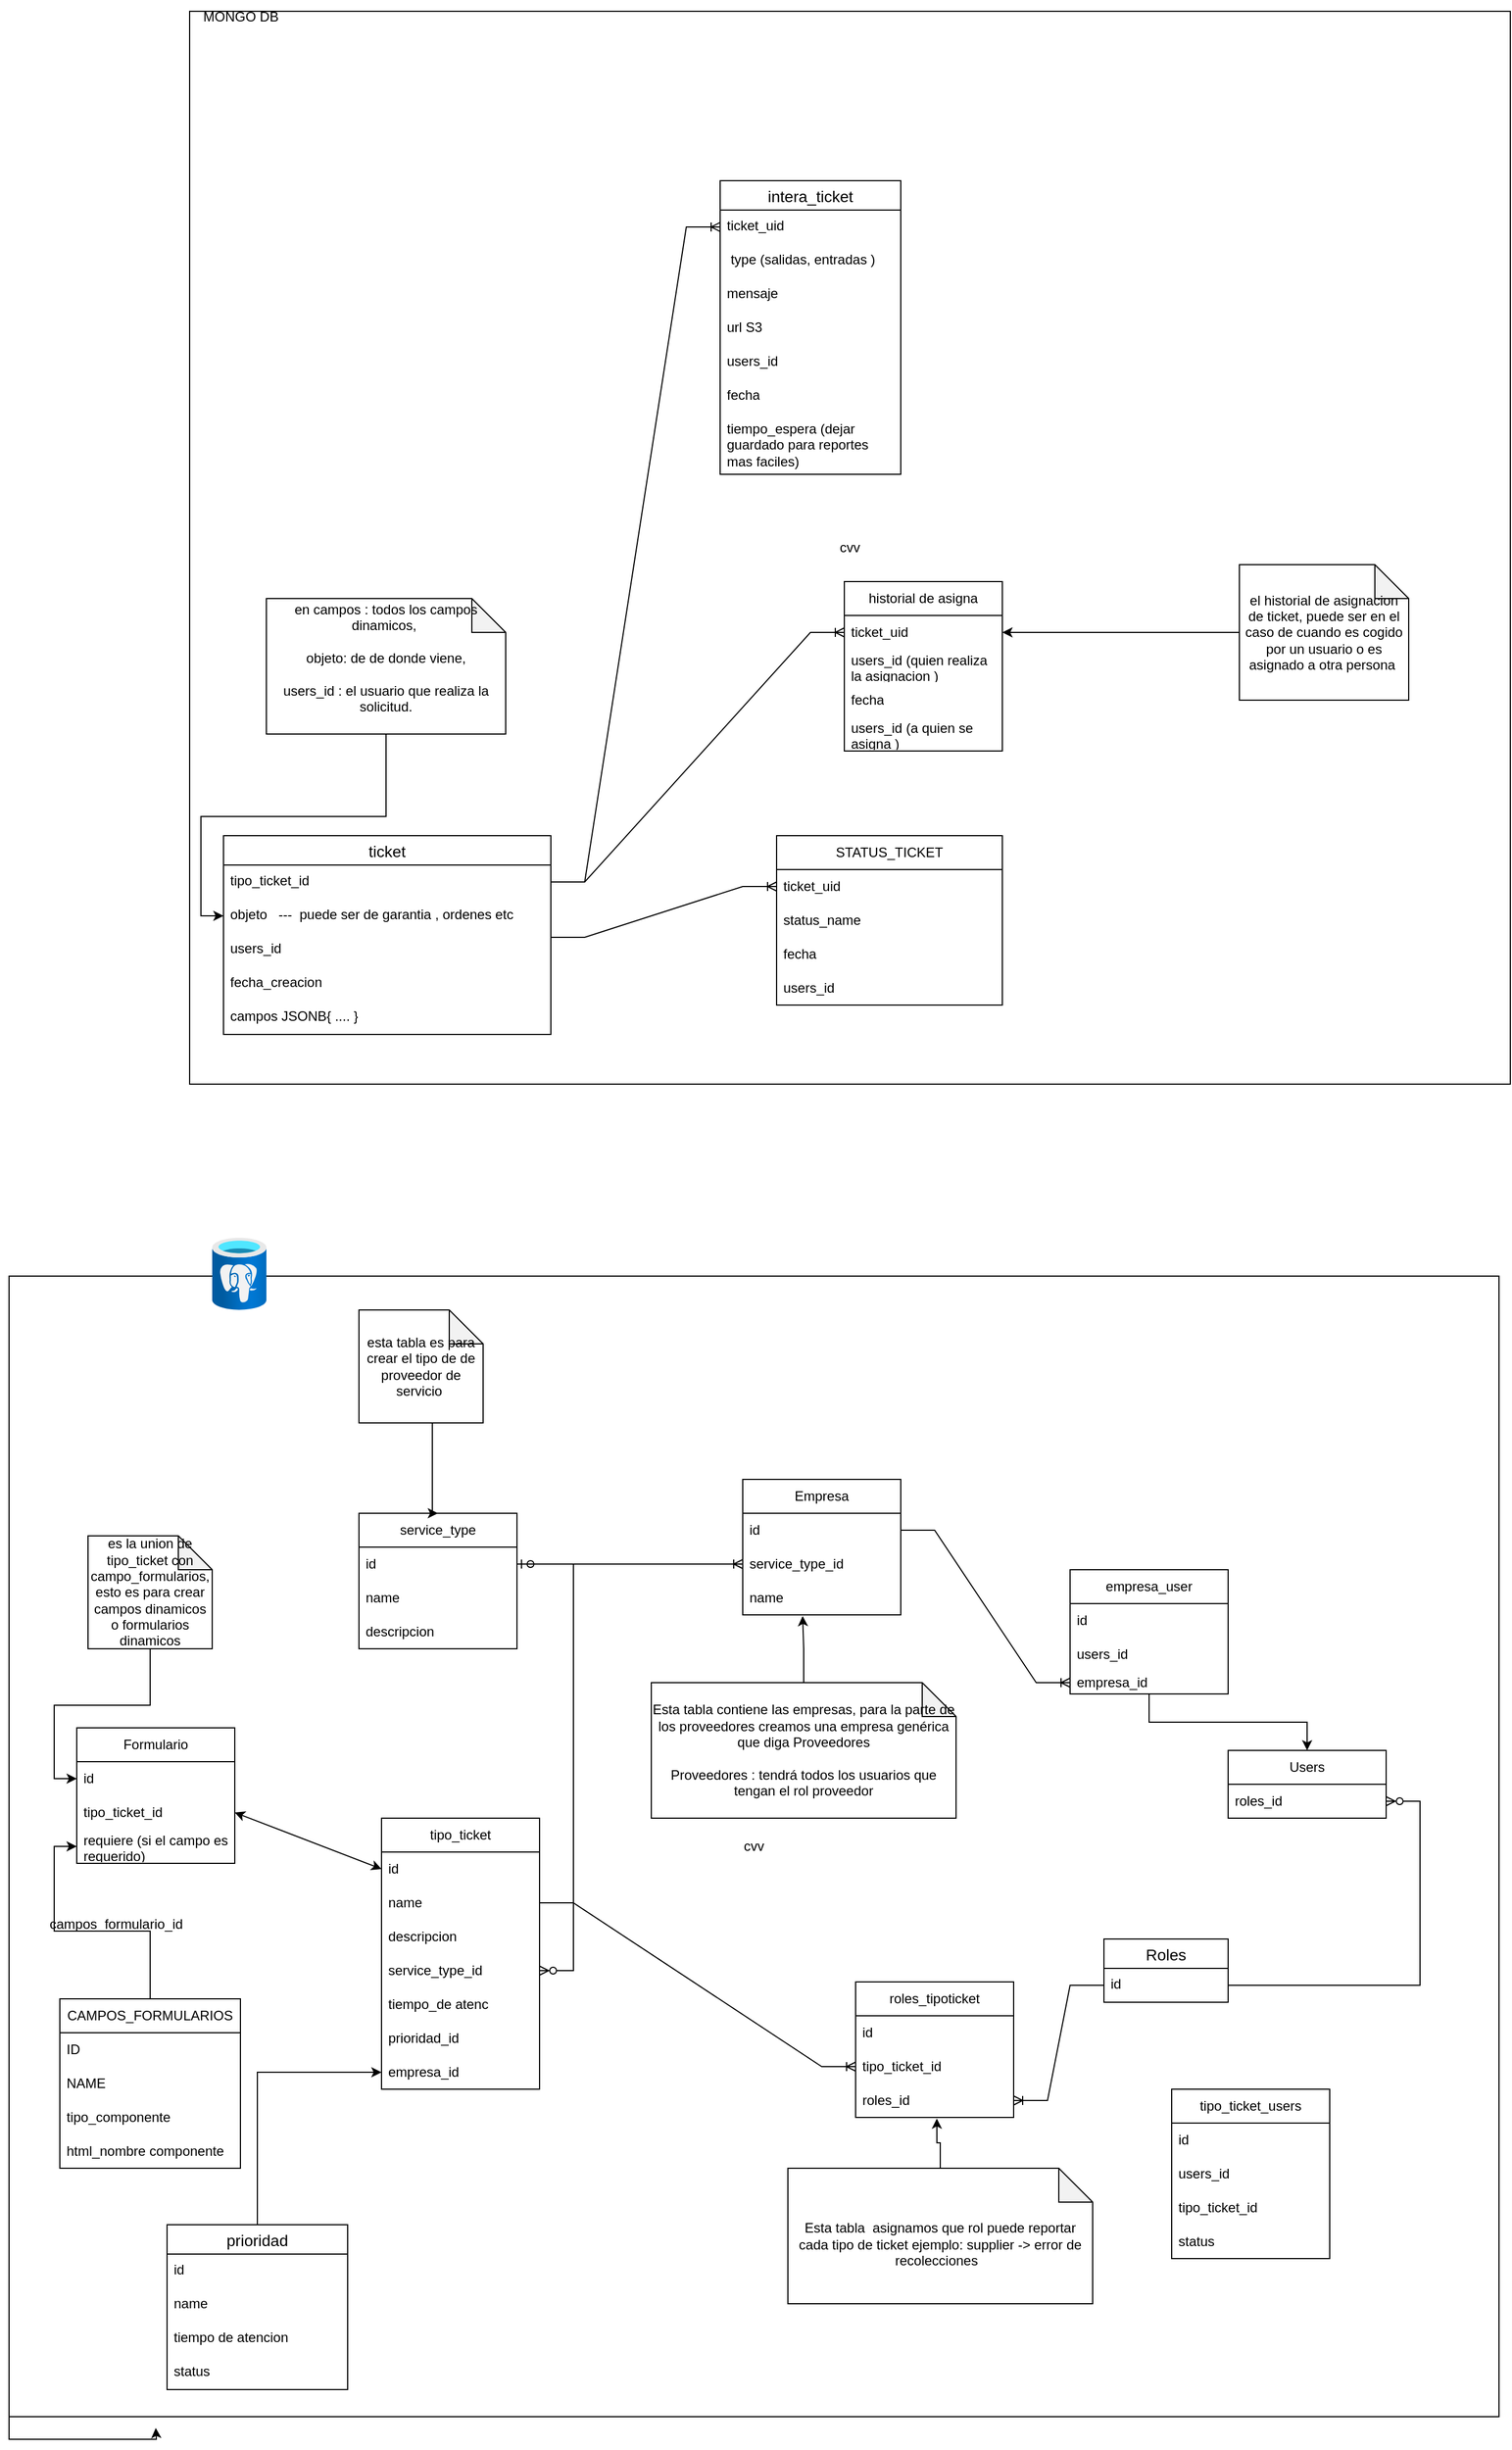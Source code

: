 <mxfile version="24.2.8" type="github" pages="4">
  <diagram id="DcVJZMuD3yvpH-XxqjJy" name="Idea inicial Cas portgres y mongodb">
    <mxGraphModel dx="2788" dy="2442" grid="1" gridSize="10" guides="1" tooltips="1" connect="1" arrows="1" fold="1" page="1" pageScale="1" pageWidth="1169" pageHeight="827" math="0" shadow="0">
      <root>
        <mxCell id="0" />
        <mxCell id="1" parent="0" />
        <mxCell id="MjbWYDBfPJHvn3c8HX3L-1" value="cvv" style="rounded=0;whiteSpace=wrap;html=1;" parent="1" vertex="1">
          <mxGeometry x="-130" y="-1280" width="1170" height="950" as="geometry" />
        </mxCell>
        <mxCell id="MjbWYDBfPJHvn3c8HX3L-2" style="edgeStyle=orthogonalEdgeStyle;rounded=0;orthogonalLoop=1;jettySize=auto;html=1;exitX=0;exitY=1;exitDx=0;exitDy=0;" parent="1" source="MjbWYDBfPJHvn3c8HX3L-3" edge="1">
          <mxGeometry relative="1" as="geometry">
            <mxPoint x="-160" y="860" as="targetPoint" />
          </mxGeometry>
        </mxCell>
        <mxCell id="MjbWYDBfPJHvn3c8HX3L-3" value="cvv" style="rounded=0;whiteSpace=wrap;html=1;" parent="1" vertex="1">
          <mxGeometry x="-290" y="-160" width="1320" height="1010" as="geometry" />
        </mxCell>
        <mxCell id="MjbWYDBfPJHvn3c8HX3L-4" value="service_type" style="swimlane;fontStyle=0;childLayout=stackLayout;horizontal=1;startSize=30;horizontalStack=0;resizeParent=1;resizeParentMax=0;resizeLast=0;collapsible=1;marginBottom=0;whiteSpace=wrap;html=1;" parent="1" vertex="1">
          <mxGeometry x="20" y="50" width="140" height="120" as="geometry" />
        </mxCell>
        <mxCell id="MjbWYDBfPJHvn3c8HX3L-5" value="id" style="text;strokeColor=none;fillColor=none;align=left;verticalAlign=middle;spacingLeft=4;spacingRight=4;overflow=hidden;points=[[0,0.5],[1,0.5]];portConstraint=eastwest;rotatable=0;whiteSpace=wrap;html=1;" parent="MjbWYDBfPJHvn3c8HX3L-4" vertex="1">
          <mxGeometry y="30" width="140" height="30" as="geometry" />
        </mxCell>
        <mxCell id="MjbWYDBfPJHvn3c8HX3L-6" value="name" style="text;strokeColor=none;fillColor=none;align=left;verticalAlign=middle;spacingLeft=4;spacingRight=4;overflow=hidden;points=[[0,0.5],[1,0.5]];portConstraint=eastwest;rotatable=0;whiteSpace=wrap;html=1;" parent="MjbWYDBfPJHvn3c8HX3L-4" vertex="1">
          <mxGeometry y="60" width="140" height="30" as="geometry" />
        </mxCell>
        <mxCell id="MjbWYDBfPJHvn3c8HX3L-7" value="descripcion&amp;nbsp;" style="text;strokeColor=none;fillColor=none;align=left;verticalAlign=middle;spacingLeft=4;spacingRight=4;overflow=hidden;points=[[0,0.5],[1,0.5]];portConstraint=eastwest;rotatable=0;whiteSpace=wrap;html=1;" parent="MjbWYDBfPJHvn3c8HX3L-4" vertex="1">
          <mxGeometry y="90" width="140" height="30" as="geometry" />
        </mxCell>
        <mxCell id="MjbWYDBfPJHvn3c8HX3L-8" value="" style="edgeStyle=orthogonalEdgeStyle;rounded=0;orthogonalLoop=1;jettySize=auto;html=1;" parent="1" source="MjbWYDBfPJHvn3c8HX3L-9" target="MjbWYDBfPJHvn3c8HX3L-17" edge="1">
          <mxGeometry relative="1" as="geometry" />
        </mxCell>
        <mxCell id="MjbWYDBfPJHvn3c8HX3L-9" value="empresa_user" style="swimlane;fontStyle=0;childLayout=stackLayout;horizontal=1;startSize=30;horizontalStack=0;resizeParent=1;resizeParentMax=0;resizeLast=0;collapsible=1;marginBottom=0;whiteSpace=wrap;html=1;" parent="1" vertex="1">
          <mxGeometry x="650" y="100" width="140" height="110" as="geometry" />
        </mxCell>
        <mxCell id="MjbWYDBfPJHvn3c8HX3L-10" value="id" style="text;strokeColor=none;fillColor=none;align=left;verticalAlign=middle;spacingLeft=4;spacingRight=4;overflow=hidden;points=[[0,0.5],[1,0.5]];portConstraint=eastwest;rotatable=0;whiteSpace=wrap;html=1;" parent="MjbWYDBfPJHvn3c8HX3L-9" vertex="1">
          <mxGeometry y="30" width="140" height="30" as="geometry" />
        </mxCell>
        <mxCell id="MjbWYDBfPJHvn3c8HX3L-11" value="users_id" style="text;strokeColor=none;fillColor=none;align=left;verticalAlign=middle;spacingLeft=4;spacingRight=4;overflow=hidden;points=[[0,0.5],[1,0.5]];portConstraint=eastwest;rotatable=0;whiteSpace=wrap;html=1;" parent="MjbWYDBfPJHvn3c8HX3L-9" vertex="1">
          <mxGeometry y="60" width="140" height="30" as="geometry" />
        </mxCell>
        <mxCell id="MjbWYDBfPJHvn3c8HX3L-12" value="empresa_id" style="text;strokeColor=none;fillColor=none;align=left;verticalAlign=middle;spacingLeft=4;spacingRight=4;overflow=hidden;points=[[0,0.5],[1,0.5]];portConstraint=eastwest;rotatable=0;whiteSpace=wrap;html=1;" parent="MjbWYDBfPJHvn3c8HX3L-9" vertex="1">
          <mxGeometry y="90" width="140" height="20" as="geometry" />
        </mxCell>
        <mxCell id="MjbWYDBfPJHvn3c8HX3L-13" value="Empresa" style="swimlane;fontStyle=0;childLayout=stackLayout;horizontal=1;startSize=30;horizontalStack=0;resizeParent=1;resizeParentMax=0;resizeLast=0;collapsible=1;marginBottom=0;whiteSpace=wrap;html=1;" parent="1" vertex="1">
          <mxGeometry x="360" y="20" width="140" height="120" as="geometry" />
        </mxCell>
        <mxCell id="MjbWYDBfPJHvn3c8HX3L-14" value="id" style="text;strokeColor=none;fillColor=none;align=left;verticalAlign=middle;spacingLeft=4;spacingRight=4;overflow=hidden;points=[[0,0.5],[1,0.5]];portConstraint=eastwest;rotatable=0;whiteSpace=wrap;html=1;" parent="MjbWYDBfPJHvn3c8HX3L-13" vertex="1">
          <mxGeometry y="30" width="140" height="30" as="geometry" />
        </mxCell>
        <mxCell id="MjbWYDBfPJHvn3c8HX3L-15" value="service_type_id" style="text;strokeColor=none;fillColor=none;align=left;verticalAlign=middle;spacingLeft=4;spacingRight=4;overflow=hidden;points=[[0,0.5],[1,0.5]];portConstraint=eastwest;rotatable=0;whiteSpace=wrap;html=1;" parent="MjbWYDBfPJHvn3c8HX3L-13" vertex="1">
          <mxGeometry y="60" width="140" height="30" as="geometry" />
        </mxCell>
        <mxCell id="MjbWYDBfPJHvn3c8HX3L-16" value="name" style="text;strokeColor=none;fillColor=none;align=left;verticalAlign=middle;spacingLeft=4;spacingRight=4;overflow=hidden;points=[[0,0.5],[1,0.5]];portConstraint=eastwest;rotatable=0;whiteSpace=wrap;html=1;" parent="MjbWYDBfPJHvn3c8HX3L-13" vertex="1">
          <mxGeometry y="90" width="140" height="30" as="geometry" />
        </mxCell>
        <mxCell id="MjbWYDBfPJHvn3c8HX3L-17" value="Users&lt;br&gt;" style="swimlane;fontStyle=0;childLayout=stackLayout;horizontal=1;startSize=30;horizontalStack=0;resizeParent=1;resizeParentMax=0;resizeLast=0;collapsible=1;marginBottom=0;whiteSpace=wrap;html=1;" parent="1" vertex="1">
          <mxGeometry x="790" y="260" width="140" height="60" as="geometry" />
        </mxCell>
        <mxCell id="MjbWYDBfPJHvn3c8HX3L-18" value="roles_id" style="text;strokeColor=none;fillColor=none;align=left;verticalAlign=middle;spacingLeft=4;spacingRight=4;overflow=hidden;points=[[0,0.5],[1,0.5]];portConstraint=eastwest;rotatable=0;whiteSpace=wrap;html=1;" parent="MjbWYDBfPJHvn3c8HX3L-17" vertex="1">
          <mxGeometry y="30" width="140" height="30" as="geometry" />
        </mxCell>
        <mxCell id="MjbWYDBfPJHvn3c8HX3L-19" value="tipo_ticket" style="swimlane;fontStyle=0;childLayout=stackLayout;horizontal=1;startSize=30;horizontalStack=0;resizeParent=1;resizeParentMax=0;resizeLast=0;collapsible=1;marginBottom=0;whiteSpace=wrap;html=1;" parent="1" vertex="1">
          <mxGeometry x="40" y="320" width="140" height="240" as="geometry" />
        </mxCell>
        <mxCell id="MjbWYDBfPJHvn3c8HX3L-20" value="id" style="text;strokeColor=none;fillColor=none;align=left;verticalAlign=middle;spacingLeft=4;spacingRight=4;overflow=hidden;points=[[0,0.5],[1,0.5]];portConstraint=eastwest;rotatable=0;whiteSpace=wrap;html=1;" parent="MjbWYDBfPJHvn3c8HX3L-19" vertex="1">
          <mxGeometry y="30" width="140" height="30" as="geometry" />
        </mxCell>
        <mxCell id="MjbWYDBfPJHvn3c8HX3L-21" value="name" style="text;strokeColor=none;fillColor=none;align=left;verticalAlign=middle;spacingLeft=4;spacingRight=4;overflow=hidden;points=[[0,0.5],[1,0.5]];portConstraint=eastwest;rotatable=0;whiteSpace=wrap;html=1;" parent="MjbWYDBfPJHvn3c8HX3L-19" vertex="1">
          <mxGeometry y="60" width="140" height="30" as="geometry" />
        </mxCell>
        <mxCell id="MjbWYDBfPJHvn3c8HX3L-22" value="descripcion" style="text;strokeColor=none;fillColor=none;align=left;verticalAlign=middle;spacingLeft=4;spacingRight=4;overflow=hidden;points=[[0,0.5],[1,0.5]];portConstraint=eastwest;rotatable=0;whiteSpace=wrap;html=1;" parent="MjbWYDBfPJHvn3c8HX3L-19" vertex="1">
          <mxGeometry y="90" width="140" height="30" as="geometry" />
        </mxCell>
        <mxCell id="MjbWYDBfPJHvn3c8HX3L-23" value="service_type_id" style="text;strokeColor=none;fillColor=none;align=left;verticalAlign=middle;spacingLeft=4;spacingRight=4;overflow=hidden;points=[[0,0.5],[1,0.5]];portConstraint=eastwest;rotatable=0;whiteSpace=wrap;html=1;" parent="MjbWYDBfPJHvn3c8HX3L-19" vertex="1">
          <mxGeometry y="120" width="140" height="30" as="geometry" />
        </mxCell>
        <mxCell id="MjbWYDBfPJHvn3c8HX3L-24" value="tiempo_de atenc" style="text;strokeColor=none;fillColor=none;align=left;verticalAlign=middle;spacingLeft=4;spacingRight=4;overflow=hidden;points=[[0,0.5],[1,0.5]];portConstraint=eastwest;rotatable=0;whiteSpace=wrap;html=1;" parent="MjbWYDBfPJHvn3c8HX3L-19" vertex="1">
          <mxGeometry y="150" width="140" height="30" as="geometry" />
        </mxCell>
        <mxCell id="MjbWYDBfPJHvn3c8HX3L-25" value="prioridad_id" style="text;strokeColor=none;fillColor=none;align=left;verticalAlign=middle;spacingLeft=4;spacingRight=4;overflow=hidden;points=[[0,0.5],[1,0.5]];portConstraint=eastwest;rotatable=0;whiteSpace=wrap;html=1;" parent="MjbWYDBfPJHvn3c8HX3L-19" vertex="1">
          <mxGeometry y="180" width="140" height="30" as="geometry" />
        </mxCell>
        <mxCell id="MjbWYDBfPJHvn3c8HX3L-26" value="empresa_id" style="text;strokeColor=none;fillColor=none;align=left;verticalAlign=middle;spacingLeft=4;spacingRight=4;overflow=hidden;points=[[0,0.5],[1,0.5]];portConstraint=eastwest;rotatable=0;whiteSpace=wrap;html=1;" parent="MjbWYDBfPJHvn3c8HX3L-19" vertex="1">
          <mxGeometry y="210" width="140" height="30" as="geometry" />
        </mxCell>
        <mxCell id="MjbWYDBfPJHvn3c8HX3L-27" value="" style="edgeStyle=entityRelationEdgeStyle;fontSize=12;html=1;endArrow=ERoneToMany;startArrow=ERzeroToOne;rounded=0;exitX=1;exitY=0.5;exitDx=0;exitDy=0;entryX=0;entryY=0.5;entryDx=0;entryDy=0;" parent="1" source="MjbWYDBfPJHvn3c8HX3L-5" target="MjbWYDBfPJHvn3c8HX3L-15" edge="1">
          <mxGeometry width="100" height="100" relative="1" as="geometry">
            <mxPoint x="320" y="275" as="sourcePoint" />
            <mxPoint x="400" y="230" as="targetPoint" />
            <Array as="points">
              <mxPoint x="200" y="140" />
              <mxPoint x="170" y="100" />
            </Array>
          </mxGeometry>
        </mxCell>
        <mxCell id="MjbWYDBfPJHvn3c8HX3L-28" value="" style="edgeStyle=entityRelationEdgeStyle;fontSize=12;html=1;endArrow=ERoneToMany;rounded=0;exitX=1;exitY=0.5;exitDx=0;exitDy=0;entryX=0;entryY=0.5;entryDx=0;entryDy=0;" parent="1" source="MjbWYDBfPJHvn3c8HX3L-14" target="MjbWYDBfPJHvn3c8HX3L-12" edge="1">
          <mxGeometry width="100" height="100" relative="1" as="geometry">
            <mxPoint x="550" y="360" as="sourcePoint" />
            <mxPoint x="650" y="260" as="targetPoint" />
            <Array as="points">
              <mxPoint x="410" y="370" />
              <mxPoint x="640" y="300" />
              <mxPoint x="590" y="330" />
            </Array>
          </mxGeometry>
        </mxCell>
        <mxCell id="MjbWYDBfPJHvn3c8HX3L-29" value="Roles" style="swimlane;fontStyle=0;childLayout=stackLayout;horizontal=1;startSize=26;horizontalStack=0;resizeParent=1;resizeParentMax=0;resizeLast=0;collapsible=1;marginBottom=0;align=center;fontSize=14;" parent="1" vertex="1">
          <mxGeometry x="680" y="427" width="110" height="56" as="geometry" />
        </mxCell>
        <mxCell id="MjbWYDBfPJHvn3c8HX3L-30" value="id" style="text;strokeColor=none;fillColor=none;spacingLeft=4;spacingRight=4;overflow=hidden;rotatable=0;points=[[0,0.5],[1,0.5]];portConstraint=eastwest;fontSize=12;whiteSpace=wrap;html=1;" parent="MjbWYDBfPJHvn3c8HX3L-29" vertex="1">
          <mxGeometry y="26" width="110" height="30" as="geometry" />
        </mxCell>
        <mxCell id="MjbWYDBfPJHvn3c8HX3L-31" value="" style="edgeStyle=entityRelationEdgeStyle;fontSize=12;html=1;endArrow=ERzeroToMany;endFill=1;rounded=0;exitX=1;exitY=0.5;exitDx=0;exitDy=0;" parent="1" source="MjbWYDBfPJHvn3c8HX3L-30" target="MjbWYDBfPJHvn3c8HX3L-18" edge="1">
          <mxGeometry width="100" height="100" relative="1" as="geometry">
            <mxPoint x="610" y="450.99" as="sourcePoint" />
            <mxPoint x="757" y="300.0" as="targetPoint" />
            <Array as="points">
              <mxPoint x="540" y="335.99" />
              <mxPoint x="620" y="275.99" />
              <mxPoint x="620" y="325.99" />
            </Array>
          </mxGeometry>
        </mxCell>
        <mxCell id="MjbWYDBfPJHvn3c8HX3L-32" value="" style="edgeStyle=entityRelationEdgeStyle;fontSize=12;html=1;endArrow=ERzeroToMany;endFill=1;rounded=0;exitX=1;exitY=0.5;exitDx=0;exitDy=0;" parent="1" source="MjbWYDBfPJHvn3c8HX3L-5" target="MjbWYDBfPJHvn3c8HX3L-23" edge="1">
          <mxGeometry width="100" height="100" relative="1" as="geometry">
            <mxPoint x="20" y="90" as="sourcePoint" />
            <mxPoint x="100" y="570" as="targetPoint" />
            <Array as="points">
              <mxPoint x="170" y="515" />
            </Array>
          </mxGeometry>
        </mxCell>
        <mxCell id="MjbWYDBfPJHvn3c8HX3L-33" value="" style="edgeStyle=orthogonalEdgeStyle;rounded=0;orthogonalLoop=1;jettySize=auto;html=1;" parent="1" source="MjbWYDBfPJHvn3c8HX3L-34" target="MjbWYDBfPJHvn3c8HX3L-26" edge="1">
          <mxGeometry relative="1" as="geometry" />
        </mxCell>
        <mxCell id="MjbWYDBfPJHvn3c8HX3L-34" value="prioridad" style="swimlane;fontStyle=0;childLayout=stackLayout;horizontal=1;startSize=26;horizontalStack=0;resizeParent=1;resizeParentMax=0;resizeLast=0;collapsible=1;marginBottom=0;align=center;fontSize=14;" parent="1" vertex="1">
          <mxGeometry x="-150" y="680" width="160" height="146" as="geometry" />
        </mxCell>
        <mxCell id="MjbWYDBfPJHvn3c8HX3L-35" value="id" style="text;strokeColor=none;fillColor=none;spacingLeft=4;spacingRight=4;overflow=hidden;rotatable=0;points=[[0,0.5],[1,0.5]];portConstraint=eastwest;fontSize=12;whiteSpace=wrap;html=1;" parent="MjbWYDBfPJHvn3c8HX3L-34" vertex="1">
          <mxGeometry y="26" width="160" height="30" as="geometry" />
        </mxCell>
        <mxCell id="MjbWYDBfPJHvn3c8HX3L-36" value="name" style="text;strokeColor=none;fillColor=none;spacingLeft=4;spacingRight=4;overflow=hidden;rotatable=0;points=[[0,0.5],[1,0.5]];portConstraint=eastwest;fontSize=12;whiteSpace=wrap;html=1;" parent="MjbWYDBfPJHvn3c8HX3L-34" vertex="1">
          <mxGeometry y="56" width="160" height="30" as="geometry" />
        </mxCell>
        <mxCell id="MjbWYDBfPJHvn3c8HX3L-37" value="tiempo de atencion" style="text;strokeColor=none;fillColor=none;spacingLeft=4;spacingRight=4;overflow=hidden;rotatable=0;points=[[0,0.5],[1,0.5]];portConstraint=eastwest;fontSize=12;whiteSpace=wrap;html=1;" parent="MjbWYDBfPJHvn3c8HX3L-34" vertex="1">
          <mxGeometry y="86" width="160" height="30" as="geometry" />
        </mxCell>
        <mxCell id="MjbWYDBfPJHvn3c8HX3L-38" value="status&lt;br&gt;" style="text;strokeColor=none;fillColor=none;spacingLeft=4;spacingRight=4;overflow=hidden;rotatable=0;points=[[0,0.5],[1,0.5]];portConstraint=eastwest;fontSize=12;whiteSpace=wrap;html=1;" parent="MjbWYDBfPJHvn3c8HX3L-34" vertex="1">
          <mxGeometry y="116" width="160" height="30" as="geometry" />
        </mxCell>
        <mxCell id="MjbWYDBfPJHvn3c8HX3L-39" value="" style="edgeStyle=orthogonalEdgeStyle;rounded=0;orthogonalLoop=1;jettySize=auto;html=1;entryX=0.5;entryY=0;entryDx=0;entryDy=0;" parent="1" source="MjbWYDBfPJHvn3c8HX3L-40" target="MjbWYDBfPJHvn3c8HX3L-4" edge="1">
          <mxGeometry relative="1" as="geometry">
            <Array as="points">
              <mxPoint x="85" y="50" />
            </Array>
          </mxGeometry>
        </mxCell>
        <mxCell id="MjbWYDBfPJHvn3c8HX3L-40" value="esta tabla es para crear el tipo de de proveedor de servicio&amp;nbsp;" style="shape=note;whiteSpace=wrap;html=1;backgroundOutline=1;darkOpacity=0.05;" parent="1" vertex="1">
          <mxGeometry x="20" y="-130" width="110" height="100" as="geometry" />
        </mxCell>
        <mxCell id="MjbWYDBfPJHvn3c8HX3L-41" value="" style="edgeStyle=orthogonalEdgeStyle;rounded=0;orthogonalLoop=1;jettySize=auto;html=1;entryX=0.379;entryY=1.033;entryDx=0;entryDy=0;entryPerimeter=0;" parent="1" source="MjbWYDBfPJHvn3c8HX3L-42" target="MjbWYDBfPJHvn3c8HX3L-16" edge="1">
          <mxGeometry relative="1" as="geometry">
            <mxPoint x="365" y="200" as="targetPoint" />
          </mxGeometry>
        </mxCell>
        <mxCell id="MjbWYDBfPJHvn3c8HX3L-42" value="Esta tabla contiene las empresas, para la parte de los proveedores creamos una empresa genérica que diga Proveedores&lt;br&gt;&lt;br&gt;Proveedores : tendrá todos los usuarios que tengan el rol proveedor" style="shape=note;whiteSpace=wrap;html=1;backgroundOutline=1;darkOpacity=0.05;" parent="1" vertex="1">
          <mxGeometry x="279" y="200" width="270" height="120" as="geometry" />
        </mxCell>
        <mxCell id="MjbWYDBfPJHvn3c8HX3L-43" value="roles_tipoticket" style="swimlane;fontStyle=0;childLayout=stackLayout;horizontal=1;startSize=30;horizontalStack=0;resizeParent=1;resizeParentMax=0;resizeLast=0;collapsible=1;marginBottom=0;whiteSpace=wrap;html=1;" parent="1" vertex="1">
          <mxGeometry x="460" y="465" width="140" height="120" as="geometry" />
        </mxCell>
        <mxCell id="MjbWYDBfPJHvn3c8HX3L-44" value="id" style="text;strokeColor=none;fillColor=none;align=left;verticalAlign=middle;spacingLeft=4;spacingRight=4;overflow=hidden;points=[[0,0.5],[1,0.5]];portConstraint=eastwest;rotatable=0;whiteSpace=wrap;html=1;" parent="MjbWYDBfPJHvn3c8HX3L-43" vertex="1">
          <mxGeometry y="30" width="140" height="30" as="geometry" />
        </mxCell>
        <mxCell id="MjbWYDBfPJHvn3c8HX3L-45" value="tipo_ticket_id" style="text;strokeColor=none;fillColor=none;align=left;verticalAlign=middle;spacingLeft=4;spacingRight=4;overflow=hidden;points=[[0,0.5],[1,0.5]];portConstraint=eastwest;rotatable=0;whiteSpace=wrap;html=1;" parent="MjbWYDBfPJHvn3c8HX3L-43" vertex="1">
          <mxGeometry y="60" width="140" height="30" as="geometry" />
        </mxCell>
        <mxCell id="MjbWYDBfPJHvn3c8HX3L-46" value="roles_id" style="text;strokeColor=none;fillColor=none;align=left;verticalAlign=middle;spacingLeft=4;spacingRight=4;overflow=hidden;points=[[0,0.5],[1,0.5]];portConstraint=eastwest;rotatable=0;whiteSpace=wrap;html=1;" parent="MjbWYDBfPJHvn3c8HX3L-43" vertex="1">
          <mxGeometry y="90" width="140" height="30" as="geometry" />
        </mxCell>
        <mxCell id="MjbWYDBfPJHvn3c8HX3L-47" value="" style="edgeStyle=orthogonalEdgeStyle;rounded=0;orthogonalLoop=1;jettySize=auto;html=1;entryX=0.514;entryY=1.033;entryDx=0;entryDy=0;entryPerimeter=0;" parent="1" source="MjbWYDBfPJHvn3c8HX3L-48" target="MjbWYDBfPJHvn3c8HX3L-46" edge="1">
          <mxGeometry relative="1" as="geometry" />
        </mxCell>
        <mxCell id="MjbWYDBfPJHvn3c8HX3L-48" value="&lt;br&gt;Esta tabla&amp;nbsp; asignamos que rol puede reportar cada tipo de ticket ejemplo: supplier -&amp;gt; error de recolecciones&amp;nbsp;&amp;nbsp;" style="shape=note;whiteSpace=wrap;html=1;backgroundOutline=1;darkOpacity=0.05;" parent="1" vertex="1">
          <mxGeometry x="400" y="630" width="270" height="120" as="geometry" />
        </mxCell>
        <mxCell id="MjbWYDBfPJHvn3c8HX3L-49" value="" style="edgeStyle=entityRelationEdgeStyle;fontSize=12;html=1;endArrow=ERoneToMany;rounded=0;exitX=1;exitY=0.5;exitDx=0;exitDy=0;" parent="1" target="MjbWYDBfPJHvn3c8HX3L-45" edge="1">
          <mxGeometry width="100" height="100" relative="1" as="geometry">
            <mxPoint x="180" y="395" as="sourcePoint" />
            <mxPoint x="460" y="360" as="targetPoint" />
          </mxGeometry>
        </mxCell>
        <mxCell id="MjbWYDBfPJHvn3c8HX3L-50" value="" style="edgeStyle=entityRelationEdgeStyle;fontSize=12;html=1;endArrow=ERoneToMany;rounded=0;exitX=0;exitY=0.5;exitDx=0;exitDy=0;entryX=1;entryY=0.5;entryDx=0;entryDy=0;" parent="1" source="MjbWYDBfPJHvn3c8HX3L-30" target="MjbWYDBfPJHvn3c8HX3L-46" edge="1">
          <mxGeometry width="100" height="100" relative="1" as="geometry">
            <mxPoint x="360" y="460" as="sourcePoint" />
            <mxPoint x="460" y="360" as="targetPoint" />
            <Array as="points">
              <mxPoint x="570" y="380" />
            </Array>
          </mxGeometry>
        </mxCell>
        <mxCell id="MjbWYDBfPJHvn3c8HX3L-51" value="ticket" style="swimlane;fontStyle=0;childLayout=stackLayout;horizontal=1;startSize=26;horizontalStack=0;resizeParent=1;resizeParentMax=0;resizeLast=0;collapsible=1;marginBottom=0;align=center;fontSize=14;" parent="1" vertex="1">
          <mxGeometry x="-100" y="-550" width="290" height="176" as="geometry" />
        </mxCell>
        <mxCell id="MjbWYDBfPJHvn3c8HX3L-52" value="tipo_ticket_id" style="text;strokeColor=none;fillColor=none;spacingLeft=4;spacingRight=4;overflow=hidden;rotatable=0;points=[[0,0.5],[1,0.5]];portConstraint=eastwest;fontSize=12;whiteSpace=wrap;html=1;" parent="MjbWYDBfPJHvn3c8HX3L-51" vertex="1">
          <mxGeometry y="26" width="290" height="30" as="geometry" />
        </mxCell>
        <mxCell id="MjbWYDBfPJHvn3c8HX3L-53" value="objeto&amp;nbsp; &amp;nbsp;---&amp;nbsp; puede ser de garantia , ordenes etc" style="text;strokeColor=none;fillColor=none;spacingLeft=4;spacingRight=4;overflow=hidden;rotatable=0;points=[[0,0.5],[1,0.5]];portConstraint=eastwest;fontSize=12;whiteSpace=wrap;html=1;" parent="MjbWYDBfPJHvn3c8HX3L-51" vertex="1">
          <mxGeometry y="56" width="290" height="30" as="geometry" />
        </mxCell>
        <mxCell id="MjbWYDBfPJHvn3c8HX3L-54" value="users_id" style="text;strokeColor=none;fillColor=none;spacingLeft=4;spacingRight=4;overflow=hidden;rotatable=0;points=[[0,0.5],[1,0.5]];portConstraint=eastwest;fontSize=12;whiteSpace=wrap;html=1;" parent="MjbWYDBfPJHvn3c8HX3L-51" vertex="1">
          <mxGeometry y="86" width="290" height="30" as="geometry" />
        </mxCell>
        <mxCell id="MjbWYDBfPJHvn3c8HX3L-55" value="fecha_creacion&lt;br&gt;" style="text;strokeColor=none;fillColor=none;spacingLeft=4;spacingRight=4;overflow=hidden;rotatable=0;points=[[0,0.5],[1,0.5]];portConstraint=eastwest;fontSize=12;whiteSpace=wrap;html=1;" parent="MjbWYDBfPJHvn3c8HX3L-51" vertex="1">
          <mxGeometry y="116" width="290" height="30" as="geometry" />
        </mxCell>
        <mxCell id="MjbWYDBfPJHvn3c8HX3L-56" value="campos JSONB{ .... }" style="text;strokeColor=none;fillColor=none;spacingLeft=4;spacingRight=4;overflow=hidden;rotatable=0;points=[[0,0.5],[1,0.5]];portConstraint=eastwest;fontSize=12;whiteSpace=wrap;html=1;" parent="MjbWYDBfPJHvn3c8HX3L-51" vertex="1">
          <mxGeometry y="146" width="290" height="30" as="geometry" />
        </mxCell>
        <mxCell id="MjbWYDBfPJHvn3c8HX3L-57" value="" style="image;aspect=fixed;html=1;points=[];align=center;fontSize=12;image=img/lib/azure2/databases/Azure_Database_PostgreSQL_Server.svg;" parent="1" vertex="1">
          <mxGeometry x="-110" y="-194" width="48" height="64" as="geometry" />
        </mxCell>
        <mxCell id="MjbWYDBfPJHvn3c8HX3L-58" value="MONGO DB" style="text;html=1;align=center;verticalAlign=middle;resizable=0;points=[];autosize=1;strokeColor=none;fillColor=none;" parent="1" vertex="1">
          <mxGeometry x="-130" y="-1290" width="90" height="30" as="geometry" />
        </mxCell>
        <mxCell id="MjbWYDBfPJHvn3c8HX3L-59" value="Formulario" style="swimlane;fontStyle=0;childLayout=stackLayout;horizontal=1;startSize=30;horizontalStack=0;resizeParent=1;resizeParentMax=0;resizeLast=0;collapsible=1;marginBottom=0;whiteSpace=wrap;html=1;" parent="1" vertex="1">
          <mxGeometry x="-230" y="240" width="140" height="120" as="geometry" />
        </mxCell>
        <mxCell id="MjbWYDBfPJHvn3c8HX3L-60" value="id" style="text;strokeColor=none;fillColor=none;align=left;verticalAlign=middle;spacingLeft=4;spacingRight=4;overflow=hidden;points=[[0,0.5],[1,0.5]];portConstraint=eastwest;rotatable=0;whiteSpace=wrap;html=1;" parent="MjbWYDBfPJHvn3c8HX3L-59" vertex="1">
          <mxGeometry y="30" width="140" height="30" as="geometry" />
        </mxCell>
        <mxCell id="MjbWYDBfPJHvn3c8HX3L-61" value="tipo_ticket_id" style="text;strokeColor=none;fillColor=none;align=left;verticalAlign=middle;spacingLeft=4;spacingRight=4;overflow=hidden;points=[[0,0.5],[1,0.5]];portConstraint=eastwest;rotatable=0;whiteSpace=wrap;html=1;" parent="MjbWYDBfPJHvn3c8HX3L-59" vertex="1">
          <mxGeometry y="60" width="140" height="30" as="geometry" />
        </mxCell>
        <mxCell id="MjbWYDBfPJHvn3c8HX3L-63" value="requiere (si el campo es requerido)" style="text;strokeColor=none;fillColor=none;align=left;verticalAlign=middle;spacingLeft=4;spacingRight=4;overflow=hidden;points=[[0,0.5],[1,0.5]];portConstraint=eastwest;rotatable=0;whiteSpace=wrap;html=1;" parent="MjbWYDBfPJHvn3c8HX3L-59" vertex="1">
          <mxGeometry y="90" width="140" height="30" as="geometry" />
        </mxCell>
        <mxCell id="MjbWYDBfPJHvn3c8HX3L-64" value="tipo_ticket_users" style="swimlane;fontStyle=0;childLayout=stackLayout;horizontal=1;startSize=30;horizontalStack=0;resizeParent=1;resizeParentMax=0;resizeLast=0;collapsible=1;marginBottom=0;whiteSpace=wrap;html=1;" parent="1" vertex="1">
          <mxGeometry x="740" y="560" width="140" height="150" as="geometry" />
        </mxCell>
        <mxCell id="MjbWYDBfPJHvn3c8HX3L-65" value="id" style="text;strokeColor=none;fillColor=none;align=left;verticalAlign=middle;spacingLeft=4;spacingRight=4;overflow=hidden;points=[[0,0.5],[1,0.5]];portConstraint=eastwest;rotatable=0;whiteSpace=wrap;html=1;" parent="MjbWYDBfPJHvn3c8HX3L-64" vertex="1">
          <mxGeometry y="30" width="140" height="30" as="geometry" />
        </mxCell>
        <mxCell id="MjbWYDBfPJHvn3c8HX3L-66" value="users_id" style="text;strokeColor=none;fillColor=none;align=left;verticalAlign=middle;spacingLeft=4;spacingRight=4;overflow=hidden;points=[[0,0.5],[1,0.5]];portConstraint=eastwest;rotatable=0;whiteSpace=wrap;html=1;" parent="MjbWYDBfPJHvn3c8HX3L-64" vertex="1">
          <mxGeometry y="60" width="140" height="30" as="geometry" />
        </mxCell>
        <mxCell id="MjbWYDBfPJHvn3c8HX3L-67" value="tipo_ticket_id" style="text;strokeColor=none;fillColor=none;align=left;verticalAlign=middle;spacingLeft=4;spacingRight=4;overflow=hidden;points=[[0,0.5],[1,0.5]];portConstraint=eastwest;rotatable=0;whiteSpace=wrap;html=1;" parent="MjbWYDBfPJHvn3c8HX3L-64" vertex="1">
          <mxGeometry y="90" width="140" height="30" as="geometry" />
        </mxCell>
        <mxCell id="MjbWYDBfPJHvn3c8HX3L-68" value="status" style="text;strokeColor=none;fillColor=none;align=left;verticalAlign=middle;spacingLeft=4;spacingRight=4;overflow=hidden;points=[[0,0.5],[1,0.5]];portConstraint=eastwest;rotatable=0;whiteSpace=wrap;html=1;" parent="MjbWYDBfPJHvn3c8HX3L-64" vertex="1">
          <mxGeometry y="120" width="140" height="30" as="geometry" />
        </mxCell>
        <mxCell id="MjbWYDBfPJHvn3c8HX3L-69" value="" style="edgeStyle=orthogonalEdgeStyle;rounded=0;orthogonalLoop=1;jettySize=auto;html=1;" parent="1" source="MjbWYDBfPJHvn3c8HX3L-70" target="MjbWYDBfPJHvn3c8HX3L-63" edge="1">
          <mxGeometry relative="1" as="geometry" />
        </mxCell>
        <mxCell id="MjbWYDBfPJHvn3c8HX3L-70" value="CAMPOS_FORMULARIOS" style="swimlane;fontStyle=0;childLayout=stackLayout;horizontal=1;startSize=30;horizontalStack=0;resizeParent=1;resizeParentMax=0;resizeLast=0;collapsible=1;marginBottom=0;whiteSpace=wrap;html=1;" parent="1" vertex="1">
          <mxGeometry x="-245" y="480" width="160" height="150" as="geometry" />
        </mxCell>
        <mxCell id="MjbWYDBfPJHvn3c8HX3L-71" value="ID" style="text;strokeColor=none;fillColor=none;align=left;verticalAlign=middle;spacingLeft=4;spacingRight=4;overflow=hidden;points=[[0,0.5],[1,0.5]];portConstraint=eastwest;rotatable=0;whiteSpace=wrap;html=1;" parent="MjbWYDBfPJHvn3c8HX3L-70" vertex="1">
          <mxGeometry y="30" width="160" height="30" as="geometry" />
        </mxCell>
        <mxCell id="MjbWYDBfPJHvn3c8HX3L-72" value="NAME" style="text;strokeColor=none;fillColor=none;align=left;verticalAlign=middle;spacingLeft=4;spacingRight=4;overflow=hidden;points=[[0,0.5],[1,0.5]];portConstraint=eastwest;rotatable=0;whiteSpace=wrap;html=1;" parent="MjbWYDBfPJHvn3c8HX3L-70" vertex="1">
          <mxGeometry y="60" width="160" height="30" as="geometry" />
        </mxCell>
        <mxCell id="MjbWYDBfPJHvn3c8HX3L-73" value="tipo_componente" style="text;strokeColor=none;fillColor=none;align=left;verticalAlign=middle;spacingLeft=4;spacingRight=4;overflow=hidden;points=[[0,0.5],[1,0.5]];portConstraint=eastwest;rotatable=0;whiteSpace=wrap;html=1;" parent="MjbWYDBfPJHvn3c8HX3L-70" vertex="1">
          <mxGeometry y="90" width="160" height="30" as="geometry" />
        </mxCell>
        <mxCell id="MjbWYDBfPJHvn3c8HX3L-74" value="html_nombre componente&lt;br&gt;" style="text;strokeColor=none;fillColor=none;align=left;verticalAlign=middle;spacingLeft=4;spacingRight=4;overflow=hidden;points=[[0,0.5],[1,0.5]];portConstraint=eastwest;rotatable=0;whiteSpace=wrap;html=1;" parent="MjbWYDBfPJHvn3c8HX3L-70" vertex="1">
          <mxGeometry y="120" width="160" height="30" as="geometry" />
        </mxCell>
        <mxCell id="MjbWYDBfPJHvn3c8HX3L-75" value="" style="edgeStyle=orthogonalEdgeStyle;rounded=0;orthogonalLoop=1;jettySize=auto;html=1;" parent="1" source="MjbWYDBfPJHvn3c8HX3L-76" target="MjbWYDBfPJHvn3c8HX3L-60" edge="1">
          <mxGeometry relative="1" as="geometry" />
        </mxCell>
        <mxCell id="MjbWYDBfPJHvn3c8HX3L-76" value="es la union de tipo_ticket con campo_formularios, esto es para crear campos dinamicos o formularios dinamicos" style="shape=note;whiteSpace=wrap;html=1;backgroundOutline=1;darkOpacity=0.05;" parent="1" vertex="1">
          <mxGeometry x="-220" y="70" width="110" height="100" as="geometry" />
        </mxCell>
        <mxCell id="MjbWYDBfPJHvn3c8HX3L-77" value="" style="endArrow=classic;startArrow=classic;html=1;rounded=0;entryX=1;entryY=0.5;entryDx=0;entryDy=0;exitX=0;exitY=0.5;exitDx=0;exitDy=0;" parent="1" source="MjbWYDBfPJHvn3c8HX3L-20" target="MjbWYDBfPJHvn3c8HX3L-61" edge="1">
          <mxGeometry width="50" height="50" relative="1" as="geometry">
            <mxPoint x="350" y="350" as="sourcePoint" />
            <mxPoint x="400" y="300" as="targetPoint" />
          </mxGeometry>
        </mxCell>
        <mxCell id="MjbWYDBfPJHvn3c8HX3L-78" value="" style="edgeStyle=orthogonalEdgeStyle;rounded=0;orthogonalLoop=1;jettySize=auto;html=1;" parent="1" source="MjbWYDBfPJHvn3c8HX3L-79" target="MjbWYDBfPJHvn3c8HX3L-53" edge="1">
          <mxGeometry relative="1" as="geometry" />
        </mxCell>
        <mxCell id="MjbWYDBfPJHvn3c8HX3L-79" value="en campos : todos los campos dinamicos,&amp;nbsp;&lt;br&gt;&lt;br&gt;objeto: de de donde viene,&lt;br&gt;&lt;br&gt;users_id : el usuario que realiza la solicitud.&lt;br&gt;&lt;br&gt;" style="shape=note;whiteSpace=wrap;html=1;backgroundOutline=1;darkOpacity=0.05;" parent="1" vertex="1">
          <mxGeometry x="-62" y="-760" width="212" height="120" as="geometry" />
        </mxCell>
        <mxCell id="MjbWYDBfPJHvn3c8HX3L-80" value="STATUS_TICKET" style="swimlane;fontStyle=0;childLayout=stackLayout;horizontal=1;startSize=30;horizontalStack=0;resizeParent=1;resizeParentMax=0;resizeLast=0;collapsible=1;marginBottom=0;whiteSpace=wrap;html=1;" parent="1" vertex="1">
          <mxGeometry x="390" y="-550" width="200" height="150" as="geometry" />
        </mxCell>
        <mxCell id="MjbWYDBfPJHvn3c8HX3L-81" value="ticket_uid" style="text;strokeColor=none;fillColor=none;align=left;verticalAlign=middle;spacingLeft=4;spacingRight=4;overflow=hidden;points=[[0,0.5],[1,0.5]];portConstraint=eastwest;rotatable=0;whiteSpace=wrap;html=1;" parent="MjbWYDBfPJHvn3c8HX3L-80" vertex="1">
          <mxGeometry y="30" width="200" height="30" as="geometry" />
        </mxCell>
        <mxCell id="MjbWYDBfPJHvn3c8HX3L-82" value="status_name" style="text;strokeColor=none;fillColor=none;align=left;verticalAlign=middle;spacingLeft=4;spacingRight=4;overflow=hidden;points=[[0,0.5],[1,0.5]];portConstraint=eastwest;rotatable=0;whiteSpace=wrap;html=1;" parent="MjbWYDBfPJHvn3c8HX3L-80" vertex="1">
          <mxGeometry y="60" width="200" height="30" as="geometry" />
        </mxCell>
        <mxCell id="MjbWYDBfPJHvn3c8HX3L-83" value="fecha&amp;nbsp;" style="text;strokeColor=none;fillColor=none;align=left;verticalAlign=middle;spacingLeft=4;spacingRight=4;overflow=hidden;points=[[0,0.5],[1,0.5]];portConstraint=eastwest;rotatable=0;whiteSpace=wrap;html=1;" parent="MjbWYDBfPJHvn3c8HX3L-80" vertex="1">
          <mxGeometry y="90" width="200" height="30" as="geometry" />
        </mxCell>
        <mxCell id="MjbWYDBfPJHvn3c8HX3L-84" value="users_id" style="text;strokeColor=none;fillColor=none;align=left;verticalAlign=middle;spacingLeft=4;spacingRight=4;overflow=hidden;points=[[0,0.5],[1,0.5]];portConstraint=eastwest;rotatable=0;whiteSpace=wrap;html=1;" parent="MjbWYDBfPJHvn3c8HX3L-80" vertex="1">
          <mxGeometry y="120" width="200" height="30" as="geometry" />
        </mxCell>
        <mxCell id="MjbWYDBfPJHvn3c8HX3L-85" value="historial de asigna" style="swimlane;fontStyle=0;childLayout=stackLayout;horizontal=1;startSize=30;horizontalStack=0;resizeParent=1;resizeParentMax=0;resizeLast=0;collapsible=1;marginBottom=0;whiteSpace=wrap;html=1;" parent="1" vertex="1">
          <mxGeometry x="450" y="-775" width="140" height="150" as="geometry" />
        </mxCell>
        <mxCell id="MjbWYDBfPJHvn3c8HX3L-86" value="ticket_uid" style="text;strokeColor=none;fillColor=none;align=left;verticalAlign=middle;spacingLeft=4;spacingRight=4;overflow=hidden;points=[[0,0.5],[1,0.5]];portConstraint=eastwest;rotatable=0;whiteSpace=wrap;html=1;" parent="MjbWYDBfPJHvn3c8HX3L-85" vertex="1">
          <mxGeometry y="30" width="140" height="30" as="geometry" />
        </mxCell>
        <mxCell id="MjbWYDBfPJHvn3c8HX3L-87" value="users_id (quien realiza la asignacion )" style="text;strokeColor=none;fillColor=none;align=left;verticalAlign=middle;spacingLeft=4;spacingRight=4;overflow=hidden;points=[[0,0.5],[1,0.5]];portConstraint=eastwest;rotatable=0;whiteSpace=wrap;html=1;" parent="MjbWYDBfPJHvn3c8HX3L-85" vertex="1">
          <mxGeometry y="60" width="140" height="30" as="geometry" />
        </mxCell>
        <mxCell id="MjbWYDBfPJHvn3c8HX3L-88" value="fecha" style="text;strokeColor=none;fillColor=none;align=left;verticalAlign=middle;spacingLeft=4;spacingRight=4;overflow=hidden;points=[[0,0.5],[1,0.5]];portConstraint=eastwest;rotatable=0;whiteSpace=wrap;html=1;" parent="MjbWYDBfPJHvn3c8HX3L-85" vertex="1">
          <mxGeometry y="90" width="140" height="30" as="geometry" />
        </mxCell>
        <mxCell id="MjbWYDBfPJHvn3c8HX3L-89" value="users_id (a quien se asigna )" style="text;strokeColor=none;fillColor=none;align=left;verticalAlign=middle;spacingLeft=4;spacingRight=4;overflow=hidden;points=[[0,0.5],[1,0.5]];portConstraint=eastwest;rotatable=0;whiteSpace=wrap;html=1;" parent="MjbWYDBfPJHvn3c8HX3L-85" vertex="1">
          <mxGeometry y="120" width="140" height="30" as="geometry" />
        </mxCell>
        <mxCell id="MjbWYDBfPJHvn3c8HX3L-90" value="" style="edgeStyle=orthogonalEdgeStyle;rounded=0;orthogonalLoop=1;jettySize=auto;html=1;" parent="1" source="MjbWYDBfPJHvn3c8HX3L-91" target="MjbWYDBfPJHvn3c8HX3L-86" edge="1">
          <mxGeometry relative="1" as="geometry" />
        </mxCell>
        <mxCell id="MjbWYDBfPJHvn3c8HX3L-91" value="el historial de asignacion de ticket, puede ser en el caso de cuando es cogido por un usuario o es asignado a otra persona&amp;nbsp;" style="shape=note;whiteSpace=wrap;html=1;backgroundOutline=1;darkOpacity=0.05;" parent="1" vertex="1">
          <mxGeometry x="800" y="-790" width="150" height="120" as="geometry" />
        </mxCell>
        <mxCell id="MjbWYDBfPJHvn3c8HX3L-92" value="" style="edgeStyle=entityRelationEdgeStyle;fontSize=12;html=1;endArrow=ERoneToMany;rounded=0;" parent="1" target="MjbWYDBfPJHvn3c8HX3L-81" edge="1">
          <mxGeometry width="100" height="100" relative="1" as="geometry">
            <mxPoint x="190" y="-460" as="sourcePoint" />
            <mxPoint x="290" y="-560" as="targetPoint" />
          </mxGeometry>
        </mxCell>
        <mxCell id="MjbWYDBfPJHvn3c8HX3L-93" value="" style="edgeStyle=entityRelationEdgeStyle;fontSize=12;html=1;endArrow=ERoneToMany;rounded=0;" parent="1" source="MjbWYDBfPJHvn3c8HX3L-52" target="MjbWYDBfPJHvn3c8HX3L-86" edge="1">
          <mxGeometry width="100" height="100" relative="1" as="geometry">
            <mxPoint x="190" y="-510" as="sourcePoint" />
            <mxPoint x="290" y="-610" as="targetPoint" />
          </mxGeometry>
        </mxCell>
        <mxCell id="MjbWYDBfPJHvn3c8HX3L-94" value="intera_ticket" style="swimlane;fontStyle=0;childLayout=stackLayout;horizontal=1;startSize=26;horizontalStack=0;resizeParent=1;resizeParentMax=0;resizeLast=0;collapsible=1;marginBottom=0;align=center;fontSize=14;" parent="1" vertex="1">
          <mxGeometry x="340" y="-1130" width="160" height="260" as="geometry" />
        </mxCell>
        <mxCell id="MjbWYDBfPJHvn3c8HX3L-95" value="ticket_uid" style="text;strokeColor=none;fillColor=none;spacingLeft=4;spacingRight=4;overflow=hidden;rotatable=0;points=[[0,0.5],[1,0.5]];portConstraint=eastwest;fontSize=12;whiteSpace=wrap;html=1;" parent="MjbWYDBfPJHvn3c8HX3L-94" vertex="1">
          <mxGeometry y="26" width="160" height="30" as="geometry" />
        </mxCell>
        <mxCell id="MjbWYDBfPJHvn3c8HX3L-96" value="&amp;nbsp;type (salidas, entradas )" style="text;strokeColor=none;fillColor=none;spacingLeft=4;spacingRight=4;overflow=hidden;rotatable=0;points=[[0,0.5],[1,0.5]];portConstraint=eastwest;fontSize=12;whiteSpace=wrap;html=1;" parent="MjbWYDBfPJHvn3c8HX3L-94" vertex="1">
          <mxGeometry y="56" width="160" height="30" as="geometry" />
        </mxCell>
        <mxCell id="MjbWYDBfPJHvn3c8HX3L-97" value="mensaje" style="text;strokeColor=none;fillColor=none;spacingLeft=4;spacingRight=4;overflow=hidden;rotatable=0;points=[[0,0.5],[1,0.5]];portConstraint=eastwest;fontSize=12;whiteSpace=wrap;html=1;" parent="MjbWYDBfPJHvn3c8HX3L-94" vertex="1">
          <mxGeometry y="86" width="160" height="30" as="geometry" />
        </mxCell>
        <mxCell id="MjbWYDBfPJHvn3c8HX3L-98" value="url S3" style="text;strokeColor=none;fillColor=none;spacingLeft=4;spacingRight=4;overflow=hidden;rotatable=0;points=[[0,0.5],[1,0.5]];portConstraint=eastwest;fontSize=12;whiteSpace=wrap;html=1;" parent="MjbWYDBfPJHvn3c8HX3L-94" vertex="1">
          <mxGeometry y="116" width="160" height="30" as="geometry" />
        </mxCell>
        <mxCell id="MjbWYDBfPJHvn3c8HX3L-99" value="users_id&amp;nbsp;" style="text;strokeColor=none;fillColor=none;spacingLeft=4;spacingRight=4;overflow=hidden;rotatable=0;points=[[0,0.5],[1,0.5]];portConstraint=eastwest;fontSize=12;whiteSpace=wrap;html=1;" parent="MjbWYDBfPJHvn3c8HX3L-94" vertex="1">
          <mxGeometry y="146" width="160" height="30" as="geometry" />
        </mxCell>
        <mxCell id="MjbWYDBfPJHvn3c8HX3L-100" value="fecha" style="text;strokeColor=none;fillColor=none;spacingLeft=4;spacingRight=4;overflow=hidden;rotatable=0;points=[[0,0.5],[1,0.5]];portConstraint=eastwest;fontSize=12;whiteSpace=wrap;html=1;" parent="MjbWYDBfPJHvn3c8HX3L-94" vertex="1">
          <mxGeometry y="176" width="160" height="30" as="geometry" />
        </mxCell>
        <mxCell id="MjbWYDBfPJHvn3c8HX3L-101" value="tiempo_espera (dejar guardado para reportes mas faciles)" style="text;strokeColor=none;fillColor=none;spacingLeft=4;spacingRight=4;overflow=hidden;rotatable=0;points=[[0,0.5],[1,0.5]];portConstraint=eastwest;fontSize=12;whiteSpace=wrap;html=1;" parent="MjbWYDBfPJHvn3c8HX3L-94" vertex="1">
          <mxGeometry y="206" width="160" height="54" as="geometry" />
        </mxCell>
        <mxCell id="MjbWYDBfPJHvn3c8HX3L-102" value="" style="edgeStyle=entityRelationEdgeStyle;fontSize=12;html=1;endArrow=ERoneToMany;rounded=0;" parent="1" source="MjbWYDBfPJHvn3c8HX3L-52" target="MjbWYDBfPJHvn3c8HX3L-95" edge="1">
          <mxGeometry width="100" height="100" relative="1" as="geometry">
            <mxPoint x="190" y="-510" as="sourcePoint" />
            <mxPoint x="290" y="-610" as="targetPoint" />
          </mxGeometry>
        </mxCell>
        <mxCell id="MjbWYDBfPJHvn3c8HX3L-62" value="campos_formulario_id" style="text;strokeColor=none;fillColor=none;align=left;verticalAlign=middle;spacingLeft=4;spacingRight=4;overflow=hidden;points=[[0,0.5],[1,0.5]];portConstraint=eastwest;rotatable=0;whiteSpace=wrap;html=1;" parent="1" vertex="1">
          <mxGeometry x="-260" y="399" width="140" height="30" as="geometry" />
        </mxCell>
      </root>
    </mxGraphModel>
  </diagram>
  <diagram id="GSUsNTU1SXdacRka6mWq" name="base de datos final Cas">
    <mxGraphModel dx="4243" dy="5889" grid="1" gridSize="10" guides="1" tooltips="1" connect="1" arrows="1" fold="1" page="1" pageScale="1" pageWidth="1169" pageHeight="827" math="0" shadow="0">
      <root>
        <mxCell id="0" />
        <mxCell id="1" parent="0" />
        <mxCell id="Z3TldACRxIbbbuszhCg8-1" value="Meaning" style="html=1;outlineConnect=0;whiteSpace=wrap;fillColor=#CCCCFF;shape=mxgraph.archimate3.application;appType=meaning;archiType=oct;" parent="1" vertex="1">
          <mxGeometry x="816.25" y="-2940" width="150" height="75" as="geometry" />
        </mxCell>
        <mxCell id="Z3TldACRxIbbbuszhCg8-2" value="" style="whiteSpace=wrap;html=1;aspect=fixed;fillColor=#E6D0DE;" parent="1" vertex="1">
          <mxGeometry x="-1181" y="-3900" width="3231" height="3231" as="geometry" />
        </mxCell>
        <mxCell id="Z3TldACRxIbbbuszhCg8-3" value="" style="edgeStyle=elbowEdgeStyle;fontSize=12;html=1;endArrow=ERoneToMany;rounded=0;entryX=0;entryY=0.5;entryDx=0;entryDy=0;elbow=vertical;exitX=0;exitY=0.5;exitDx=0;exitDy=0;" parent="1" source="Z3TldACRxIbbbuszhCg8-73" target="Z3TldACRxIbbbuszhCg8-115" edge="1">
          <mxGeometry width="100" height="100" relative="1" as="geometry">
            <mxPoint x="840" y="-2573.5" as="sourcePoint" />
            <mxPoint x="690" y="-2408.5" as="targetPoint" />
            <Array as="points">
              <mxPoint x="700" y="-2583.5" />
            </Array>
          </mxGeometry>
        </mxCell>
        <mxCell id="Z3TldACRxIbbbuszhCg8-72" value="CAS_REQUEST(COLAS)" style="swimlane;fontStyle=0;childLayout=stackLayout;horizontal=1;startSize=26;horizontalStack=0;resizeParent=1;resizeParentMax=0;resizeLast=0;collapsible=1;marginBottom=0;align=center;fontSize=14;fillColor=#99CCFF;" parent="1" vertex="1">
          <mxGeometry x="720" y="-2853.5" width="190" height="100" as="geometry" />
        </mxCell>
        <mxCell id="Z3TldACRxIbbbuszhCg8-73" value="ID_CAS" style="text;strokeColor=none;fillColor=none;spacingLeft=4;spacingRight=4;overflow=hidden;rotatable=0;points=[[0,0.5],[1,0.5]];portConstraint=eastwest;fontSize=12;whiteSpace=wrap;html=1;" parent="Z3TldACRxIbbbuszhCg8-72" vertex="1">
          <mxGeometry y="26" width="190" height="30" as="geometry" />
        </mxCell>
        <mxCell id="Z3TldACRxIbbbuszhCg8-75" value="userId" style="text;strokeColor=none;fillColor=none;spacingLeft=4;spacingRight=4;overflow=hidden;rotatable=0;points=[[0,0.5],[1,0.5]];portConstraint=eastwest;fontSize=12;whiteSpace=wrap;html=1;" parent="Z3TldACRxIbbbuszhCg8-72" vertex="1">
          <mxGeometry y="56" width="190" height="44" as="geometry" />
        </mxCell>
        <mxCell id="Z3TldACRxIbbbuszhCg8-78" value="CAS_DATA_OBJET" style="swimlane;fontStyle=0;childLayout=stackLayout;horizontal=1;startSize=26;horizontalStack=0;resizeParent=1;resizeParentMax=0;resizeLast=0;collapsible=1;marginBottom=0;align=center;fontSize=14;fillColor=#99CCFF;" parent="1" vertex="1">
          <mxGeometry x="1260" y="-2873.5" width="200" height="218" as="geometry" />
        </mxCell>
        <mxCell id="Z3TldACRxIbbbuszhCg8-79" value="id" style="text;strokeColor=none;fillColor=none;spacingLeft=4;spacingRight=4;overflow=hidden;rotatable=0;points=[[0,0.5],[1,0.5]];portConstraint=eastwest;fontSize=12;whiteSpace=wrap;html=1;" parent="Z3TldACRxIbbbuszhCg8-78" vertex="1">
          <mxGeometry y="26" width="200" height="30" as="geometry" />
        </mxCell>
        <mxCell id="Z3TldACRxIbbbuszhCg8-80" value="CAS_CHAT_ID" style="text;strokeColor=none;fillColor=none;spacingLeft=4;spacingRight=4;overflow=hidden;rotatable=0;points=[[0,0.5],[1,0.5]];portConstraint=eastwest;fontSize=12;whiteSpace=wrap;html=1;" parent="Z3TldACRxIbbbuszhCg8-78" vertex="1">
          <mxGeometry y="56" width="200" height="30" as="geometry" />
        </mxCell>
        <mxCell id="Z3TldACRxIbbbuszhCg8-81" value="object_id( id de la orden, garantia, erc)" style="text;strokeColor=none;fillColor=none;spacingLeft=4;spacingRight=4;overflow=hidden;rotatable=0;points=[[0,0.5],[1,0.5]];portConstraint=eastwest;fontSize=12;whiteSpace=wrap;html=1;" parent="Z3TldACRxIbbbuszhCg8-78" vertex="1">
          <mxGeometry y="86" width="200" height="44" as="geometry" />
        </mxCell>
        <mxCell id="KwM5DHQT_85kAxJ4NMOj-2" value="object_type (garantia, orden , etc)" style="text;strokeColor=none;fillColor=none;spacingLeft=4;spacingRight=4;overflow=hidden;rotatable=0;points=[[0,0.5],[1,0.5]];portConstraint=eastwest;fontSize=12;whiteSpace=wrap;html=1;" parent="Z3TldACRxIbbbuszhCg8-78" vertex="1">
          <mxGeometry y="130" width="200" height="44" as="geometry" />
        </mxCell>
        <mxCell id="Z3TldACRxIbbbuszhCg8-82" value="users_id" style="text;strokeColor=none;fillColor=none;spacingLeft=4;spacingRight=4;overflow=hidden;rotatable=0;points=[[0,0.5],[1,0.5]];portConstraint=eastwest;fontSize=12;whiteSpace=wrap;html=1;" parent="Z3TldACRxIbbbuszhCg8-78" vertex="1">
          <mxGeometry y="174" width="200" height="44" as="geometry" />
        </mxCell>
        <mxCell id="Z3TldACRxIbbbuszhCg8-83" value="" style="edgeStyle=orthogonalEdgeStyle;rounded=0;orthogonalLoop=1;jettySize=auto;html=1;" parent="1" source="Z3TldACRxIbbbuszhCg8-84" target="Z3TldACRxIbbbuszhCg8-81" edge="1">
          <mxGeometry relative="1" as="geometry" />
        </mxCell>
        <mxCell id="Z3TldACRxIbbbuszhCg8-84" value="EN ESTA TABLA AMARRAMOS CADA OBJETO ID , CON EL CAS INICIAL&amp;nbsp;" style="shape=note;whiteSpace=wrap;html=1;backgroundOutline=1;darkOpacity=0.05;fillColor=#66FF66;" parent="1" vertex="1">
          <mxGeometry x="1500" y="-2913" width="160" height="120" as="geometry" />
        </mxCell>
        <mxCell id="Z3TldACRxIbbbuszhCg8-85" value="" style="edgeStyle=orthogonalEdgeStyle;rounded=0;orthogonalLoop=1;jettySize=auto;html=1;" parent="1" source="Z3TldACRxIbbbuszhCg8-86" target="Z3TldACRxIbbbuszhCg8-121" edge="1">
          <mxGeometry relative="1" as="geometry" />
        </mxCell>
        <mxCell id="Z3TldACRxIbbbuszhCg8-86" value="CAS_chat&#xa;" style="swimlane;fontStyle=0;childLayout=stackLayout;horizontal=1;startSize=30;horizontalStack=0;resizeParent=1;resizeParentMax=0;resizeLast=0;collapsible=1;marginBottom=0;align=center;fontSize=14;fillColor=#99CCFF;" parent="1" vertex="1">
          <mxGeometry x="1030" y="-2290" width="160" height="120" as="geometry" />
        </mxCell>
        <mxCell id="Z3TldACRxIbbbuszhCg8-90" value="user_id&amp;nbsp;" style="text;strokeColor=none;fillColor=none;spacingLeft=4;spacingRight=4;overflow=hidden;rotatable=0;points=[[0,0.5],[1,0.5]];portConstraint=eastwest;fontSize=12;whiteSpace=wrap;html=1;" parent="Z3TldACRxIbbbuszhCg8-86" vertex="1">
          <mxGeometry y="30" width="160" height="30" as="geometry" />
        </mxCell>
        <mxCell id="Z3TldACRxIbbbuszhCg8-91" value="fecha_creacion" style="text;strokeColor=none;fillColor=none;spacingLeft=4;spacingRight=4;overflow=hidden;rotatable=0;points=[[0,0.5],[1,0.5]];portConstraint=eastwest;fontSize=12;whiteSpace=wrap;html=1;" parent="Z3TldACRxIbbbuszhCg8-86" vertex="1">
          <mxGeometry y="60" width="160" height="30" as="geometry" />
        </mxCell>
        <mxCell id="ggjGAcgSAJ4QRRsHwEoL-16" value="empresa_id" style="text;strokeColor=none;fillColor=none;spacingLeft=4;spacingRight=4;overflow=hidden;rotatable=0;points=[[0,0.5],[1,0.5]];portConstraint=eastwest;fontSize=12;whiteSpace=wrap;html=1;" parent="Z3TldACRxIbbbuszhCg8-86" vertex="1">
          <mxGeometry y="90" width="160" height="30" as="geometry" />
        </mxCell>
        <mxCell id="Z3TldACRxIbbbuszhCg8-95" value="" style="edgeStyle=orthogonalEdgeStyle;rounded=0;orthogonalLoop=1;jettySize=auto;html=1;" parent="1" source="Z3TldACRxIbbbuszhCg8-96" target="Z3TldACRxIbbbuszhCg8-91" edge="1">
          <mxGeometry relative="1" as="geometry">
            <mxPoint x="1057.44" y="-2102.096" as="targetPoint" />
          </mxGeometry>
        </mxCell>
        <mxCell id="Z3TldACRxIbbbuszhCg8-96" value="esta tabla la amarramos a la solicitud , y sobre la solicitud trabajamos los interacciones que se tiene con el usuario&amp;nbsp;" style="shape=note;whiteSpace=wrap;html=1;backgroundOutline=1;darkOpacity=0.05;fillColor=#33FF33;" parent="1" vertex="1">
          <mxGeometry x="877.5" y="-2050" width="182.5" height="120" as="geometry" />
        </mxCell>
        <mxCell id="Z3TldACRxIbbbuszhCg8-97" value="CAS_TICKET" style="swimlane;fontStyle=0;childLayout=stackLayout;horizontal=1;startSize=26;horizontalStack=0;resizeParent=1;resizeParentMax=0;resizeLast=0;collapsible=1;marginBottom=0;align=center;fontSize=14;fillColor=#99CCFF;" parent="1" vertex="1">
          <mxGeometry x="1400" y="-2433.5" width="290" height="176" as="geometry" />
        </mxCell>
        <mxCell id="Z3TldACRxIbbbuszhCg8-98" value="objeto&amp;nbsp; &amp;nbsp;---&amp;nbsp; puede ser de garantia , ordenes etc" style="text;strokeColor=none;fillColor=none;spacingLeft=4;spacingRight=4;overflow=hidden;rotatable=0;points=[[0,0.5],[1,0.5]];portConstraint=eastwest;fontSize=12;whiteSpace=wrap;html=1;" parent="Z3TldACRxIbbbuszhCg8-97" vertex="1">
          <mxGeometry y="26" width="290" height="30" as="geometry" />
        </mxCell>
        <mxCell id="Z3TldACRxIbbbuszhCg8-99" value="users_id" style="text;strokeColor=none;fillColor=none;spacingLeft=4;spacingRight=4;overflow=hidden;rotatable=0;points=[[0,0.5],[1,0.5]];portConstraint=eastwest;fontSize=12;whiteSpace=wrap;html=1;" parent="Z3TldACRxIbbbuszhCg8-97" vertex="1">
          <mxGeometry y="56" width="290" height="30" as="geometry" />
        </mxCell>
        <mxCell id="Z3TldACRxIbbbuszhCg8-100" value="fecha_creacion&lt;br&gt;" style="text;strokeColor=none;fillColor=none;spacingLeft=4;spacingRight=4;overflow=hidden;rotatable=0;points=[[0,0.5],[1,0.5]];portConstraint=eastwest;fontSize=12;whiteSpace=wrap;html=1;" parent="Z3TldACRxIbbbuszhCg8-97" vertex="1">
          <mxGeometry y="86" width="290" height="30" as="geometry" />
        </mxCell>
        <mxCell id="Z3TldACRxIbbbuszhCg8-101" value="campos JSONB{ .... }" style="text;strokeColor=none;fillColor=none;spacingLeft=4;spacingRight=4;overflow=hidden;rotatable=0;points=[[0,0.5],[1,0.5]];portConstraint=eastwest;fontSize=12;whiteSpace=wrap;html=1;" parent="Z3TldACRxIbbbuszhCg8-97" vertex="1">
          <mxGeometry y="116" width="290" height="30" as="geometry" />
        </mxCell>
        <mxCell id="Z3TldACRxIbbbuszhCg8-102" value="CAS_DATA_OBJET_uid" style="text;strokeColor=none;fillColor=none;spacingLeft=4;spacingRight=4;overflow=hidden;rotatable=0;points=[[0,0.5],[1,0.5]];portConstraint=eastwest;fontSize=12;whiteSpace=wrap;html=1;" parent="Z3TldACRxIbbbuszhCg8-97" vertex="1">
          <mxGeometry y="146" width="290" height="30" as="geometry" />
        </mxCell>
        <mxCell id="Z3TldACRxIbbbuszhCg8-103" value="" style="edgeStyle=entityRelationEdgeStyle;fontSize=12;html=1;endArrow=ERmandOne;startArrow=ERmandOne;rounded=0;" parent="1" source="Z3TldACRxIbbbuszhCg8-82" target="Z3TldACRxIbbbuszhCg8-102" edge="1">
          <mxGeometry width="100" height="100" relative="1" as="geometry">
            <mxPoint x="1350" y="-2653.5" as="sourcePoint" />
            <mxPoint x="1450" y="-2753.5" as="targetPoint" />
          </mxGeometry>
        </mxCell>
        <mxCell id="Z3TldACRxIbbbuszhCg8-104" value="" style="edgeStyle=orthogonalEdgeStyle;rounded=0;orthogonalLoop=1;jettySize=auto;html=1;entryX=0.5;entryY=0;entryDx=0;entryDy=0;" parent="1" source="Z3TldACRxIbbbuszhCg8-105" target="Z3TldACRxIbbbuszhCg8-97" edge="1">
          <mxGeometry relative="1" as="geometry" />
        </mxCell>
        <mxCell id="Z3TldACRxIbbbuszhCg8-105" value="cada id de solicitud tendrá un ticket independiste&amp;nbsp;" style="shape=note;whiteSpace=wrap;html=1;backgroundOutline=1;darkOpacity=0.05;fillColor=#33FF33;" parent="1" vertex="1">
          <mxGeometry x="1400" y="-2573.5" width="155" height="110" as="geometry" />
        </mxCell>
        <mxCell id="Z3TldACRxIbbbuszhCg8-106" value="CAS_STATUS_TICKET" style="swimlane;fontStyle=0;childLayout=stackLayout;horizontal=1;startSize=30;horizontalStack=0;resizeParent=1;resizeParentMax=0;resizeLast=0;collapsible=1;marginBottom=0;whiteSpace=wrap;html=1;fillColor=#99CCFF;" parent="1" vertex="1">
          <mxGeometry x="1790" y="-2593.5" width="200" height="180" as="geometry" />
        </mxCell>
        <mxCell id="Z3TldACRxIbbbuszhCg8-107" value="ticket_uid" style="text;strokeColor=none;fillColor=none;align=left;verticalAlign=middle;spacingLeft=4;spacingRight=4;overflow=hidden;points=[[0,0.5],[1,0.5]];portConstraint=eastwest;rotatable=0;whiteSpace=wrap;html=1;" parent="Z3TldACRxIbbbuszhCg8-106" vertex="1">
          <mxGeometry y="30" width="200" height="30" as="geometry" />
        </mxCell>
        <mxCell id="Z3TldACRxIbbbuszhCg8-108" value="status_name" style="text;strokeColor=none;fillColor=none;align=left;verticalAlign=middle;spacingLeft=4;spacingRight=4;overflow=hidden;points=[[0,0.5],[1,0.5]];portConstraint=eastwest;rotatable=0;whiteSpace=wrap;html=1;" parent="Z3TldACRxIbbbuszhCg8-106" vertex="1">
          <mxGeometry y="60" width="200" height="30" as="geometry" />
        </mxCell>
        <mxCell id="Z3TldACRxIbbbuszhCg8-109" value="fecha&amp;nbsp;" style="text;strokeColor=none;fillColor=none;align=left;verticalAlign=middle;spacingLeft=4;spacingRight=4;overflow=hidden;points=[[0,0.5],[1,0.5]];portConstraint=eastwest;rotatable=0;whiteSpace=wrap;html=1;" parent="Z3TldACRxIbbbuszhCg8-106" vertex="1">
          <mxGeometry y="90" width="200" height="30" as="geometry" />
        </mxCell>
        <mxCell id="Z3TldACRxIbbbuszhCg8-110" value="users_id" style="text;strokeColor=none;fillColor=none;align=left;verticalAlign=middle;spacingLeft=4;spacingRight=4;overflow=hidden;points=[[0,0.5],[1,0.5]];portConstraint=eastwest;rotatable=0;whiteSpace=wrap;html=1;" parent="Z3TldACRxIbbbuszhCg8-106" vertex="1">
          <mxGeometry y="120" width="200" height="30" as="geometry" />
        </mxCell>
        <mxCell id="Z3TldACRxIbbbuszhCg8-111" value="TIME_RESULT" style="text;strokeColor=none;fillColor=none;align=left;verticalAlign=middle;spacingLeft=4;spacingRight=4;overflow=hidden;points=[[0,0.5],[1,0.5]];portConstraint=eastwest;rotatable=0;whiteSpace=wrap;html=1;" parent="Z3TldACRxIbbbuszhCg8-106" vertex="1">
          <mxGeometry y="150" width="200" height="30" as="geometry" />
        </mxCell>
        <mxCell id="Z3TldACRxIbbbuszhCg8-112" value="" style="edgeStyle=entityRelationEdgeStyle;fontSize=12;html=1;endArrow=ERoneToMany;rounded=0;exitX=1.003;exitY=0.091;exitDx=0;exitDy=0;exitPerimeter=0;" parent="1" source="Z3TldACRxIbbbuszhCg8-97" target="Z3TldACRxIbbbuszhCg8-107" edge="1">
          <mxGeometry width="100" height="100" relative="1" as="geometry">
            <mxPoint x="1280" y="-2503.5" as="sourcePoint" />
            <mxPoint x="1380" y="-2603.5" as="targetPoint" />
          </mxGeometry>
        </mxCell>
        <mxCell id="Z3TldACRxIbbbuszhCg8-113" value="CAS_ASSIG_USER_SOPOR" style="swimlane;fontStyle=0;childLayout=stackLayout;horizontal=1;startSize=30;horizontalStack=0;resizeParent=1;resizeParentMax=0;resizeLast=0;collapsible=1;marginBottom=0;whiteSpace=wrap;html=1;fillColor=#66B2FF;" parent="1" vertex="1">
          <mxGeometry x="760" y="-2680" width="210" height="180" as="geometry" />
        </mxCell>
        <mxCell id="Z3TldACRxIbbbuszhCg8-116" value="fecha" style="text;strokeColor=none;fillColor=none;align=left;verticalAlign=middle;spacingLeft=4;spacingRight=4;overflow=hidden;points=[[0,0.5],[1,0.5]];portConstraint=eastwest;rotatable=0;whiteSpace=wrap;html=1;" parent="Z3TldACRxIbbbuszhCg8-113" vertex="1">
          <mxGeometry y="30" width="210" height="30" as="geometry" />
        </mxCell>
        <mxCell id="Z3TldACRxIbbbuszhCg8-114" value="users_id (quien realiza la asignacion )" style="text;strokeColor=none;fillColor=none;align=left;verticalAlign=middle;spacingLeft=4;spacingRight=4;overflow=hidden;points=[[0,0.5],[1,0.5]];portConstraint=eastwest;rotatable=0;whiteSpace=wrap;html=1;" parent="Z3TldACRxIbbbuszhCg8-113" vertex="1">
          <mxGeometry y="60" width="210" height="30" as="geometry" />
        </mxCell>
        <mxCell id="Z3TldACRxIbbbuszhCg8-117" value="users_id (a quien se asigna )" style="text;strokeColor=none;fillColor=none;align=left;verticalAlign=middle;spacingLeft=4;spacingRight=4;overflow=hidden;points=[[0,0.5],[1,0.5]];portConstraint=eastwest;rotatable=0;whiteSpace=wrap;html=1;" parent="Z3TldACRxIbbbuszhCg8-113" vertex="1">
          <mxGeometry y="90" width="210" height="30" as="geometry" />
        </mxCell>
        <mxCell id="Z3TldACRxIbbbuszhCg8-118" value="cas_chat_id" style="text;strokeColor=none;fillColor=none;align=left;verticalAlign=middle;spacingLeft=4;spacingRight=4;overflow=hidden;points=[[0,0.5],[1,0.5]];portConstraint=eastwest;rotatable=0;whiteSpace=wrap;html=1;" parent="Z3TldACRxIbbbuszhCg8-113" vertex="1">
          <mxGeometry y="120" width="210" height="30" as="geometry" />
        </mxCell>
        <mxCell id="Z3TldACRxIbbbuszhCg8-115" value="cas_request_id" style="text;strokeColor=none;fillColor=none;align=left;verticalAlign=middle;spacingLeft=4;spacingRight=4;overflow=hidden;points=[[0,0.5],[1,0.5]];portConstraint=eastwest;rotatable=0;whiteSpace=wrap;html=1;" parent="Z3TldACRxIbbbuszhCg8-113" vertex="1">
          <mxGeometry y="150" width="210" height="30" as="geometry" />
        </mxCell>
        <mxCell id="Z3TldACRxIbbbuszhCg8-120" value="" style="edgeStyle=orthogonalEdgeStyle;rounded=0;orthogonalLoop=1;jettySize=auto;html=1;" parent="1" source="Z3TldACRxIbbbuszhCg8-121" target="Z3TldACRxIbbbuszhCg8-116" edge="1">
          <mxGeometry relative="1" as="geometry" />
        </mxCell>
        <mxCell id="Z3TldACRxIbbbuszhCg8-121" value="el historial de asignacion de ticket, puede ser en el caso de cuando es cogido por un usuario o es asignado a otra persona&amp;nbsp;" style="shape=note;whiteSpace=wrap;html=1;backgroundOutline=1;darkOpacity=0.05;fillColor=#66FF66;" parent="1" vertex="1">
          <mxGeometry x="1040" y="-2600.25" width="160" height="140" as="geometry" />
        </mxCell>
        <mxCell id="Z3TldACRxIbbbuszhCg8-122" value="CAS_CHAT_STATUS" style="swimlane;fontStyle=0;childLayout=stackLayout;horizontal=1;startSize=30;horizontalStack=0;resizeParent=1;resizeParentMax=0;resizeLast=0;collapsible=1;marginBottom=0;whiteSpace=wrap;html=1;fillColor=#99CCFF;" parent="1" vertex="1">
          <mxGeometry x="1330" y="-2223.5" width="200" height="180" as="geometry" />
        </mxCell>
        <mxCell id="Z3TldACRxIbbbuszhCg8-123" value="CAS_CHAT_ID" style="text;strokeColor=none;fillColor=none;align=left;verticalAlign=middle;spacingLeft=4;spacingRight=4;overflow=hidden;points=[[0,0.5],[1,0.5]];portConstraint=eastwest;rotatable=0;whiteSpace=wrap;html=1;" parent="Z3TldACRxIbbbuszhCg8-122" vertex="1">
          <mxGeometry y="30" width="200" height="30" as="geometry" />
        </mxCell>
        <mxCell id="Z3TldACRxIbbbuszhCg8-124" value="status_name" style="text;strokeColor=none;fillColor=none;align=left;verticalAlign=middle;spacingLeft=4;spacingRight=4;overflow=hidden;points=[[0,0.5],[1,0.5]];portConstraint=eastwest;rotatable=0;whiteSpace=wrap;html=1;" parent="Z3TldACRxIbbbuszhCg8-122" vertex="1">
          <mxGeometry y="60" width="200" height="30" as="geometry" />
        </mxCell>
        <mxCell id="Z3TldACRxIbbbuszhCg8-125" value="fecha&amp;nbsp;" style="text;strokeColor=none;fillColor=none;align=left;verticalAlign=middle;spacingLeft=4;spacingRight=4;overflow=hidden;points=[[0,0.5],[1,0.5]];portConstraint=eastwest;rotatable=0;whiteSpace=wrap;html=1;" parent="Z3TldACRxIbbbuszhCg8-122" vertex="1">
          <mxGeometry y="90" width="200" height="30" as="geometry" />
        </mxCell>
        <mxCell id="Z3TldACRxIbbbuszhCg8-126" value="users_id" style="text;strokeColor=none;fillColor=none;align=left;verticalAlign=middle;spacingLeft=4;spacingRight=4;overflow=hidden;points=[[0,0.5],[1,0.5]];portConstraint=eastwest;rotatable=0;whiteSpace=wrap;html=1;" parent="Z3TldACRxIbbbuszhCg8-122" vertex="1">
          <mxGeometry y="120" width="200" height="30" as="geometry" />
        </mxCell>
        <mxCell id="Z3TldACRxIbbbuszhCg8-127" value="TIME_RESULT" style="text;strokeColor=none;fillColor=none;align=left;verticalAlign=middle;spacingLeft=4;spacingRight=4;overflow=hidden;points=[[0,0.5],[1,0.5]];portConstraint=eastwest;rotatable=0;whiteSpace=wrap;html=1;" parent="Z3TldACRxIbbbuszhCg8-122" vertex="1">
          <mxGeometry y="150" width="200" height="30" as="geometry" />
        </mxCell>
        <mxCell id="Z3TldACRxIbbbuszhCg8-128" value="" style="edgeStyle=entityRelationEdgeStyle;fontSize=12;html=1;endArrow=ERoneToMany;rounded=0;exitX=1;exitY=0.5;exitDx=0;exitDy=0;" parent="1" source="ggjGAcgSAJ4QRRsHwEoL-16" edge="1">
          <mxGeometry width="100" height="100" relative="1" as="geometry">
            <mxPoint x="1220" y="-2173.5" as="sourcePoint" />
            <mxPoint x="1327.92" y="-2172.54" as="targetPoint" />
            <Array as="points">
              <mxPoint x="1317.92" y="-2127.54" />
            </Array>
          </mxGeometry>
        </mxCell>
        <mxCell id="Z3TldACRxIbbbuszhCg8-129" value="" style="edgeStyle=orthogonalEdgeStyle;rounded=0;orthogonalLoop=1;jettySize=auto;html=1;" parent="1" source="Z3TldACRxIbbbuszhCg8-130" edge="1">
          <mxGeometry relative="1" as="geometry">
            <mxPoint x="910" y="-2782.5" as="targetPoint" />
          </mxGeometry>
        </mxCell>
        <mxCell id="Z3TldACRxIbbbuszhCg8-130" value="&lt;font style=&quot;font-size: 10px;&quot;&gt;ESTA TABLA TIENE LO QUE SE LE HACE REFERENTE A LA SOLICITUD INICIAL AL MOMENTO DE QUE SE CREA EL CASO DEL CAS&lt;/font&gt;" style="shape=note;whiteSpace=wrap;html=1;backgroundOutline=1;darkOpacity=0.05;fillColor=#66FF66;" parent="1" vertex="1">
          <mxGeometry x="950" y="-2873.5" width="230" height="130" as="geometry" />
        </mxCell>
        <mxCell id="Z3TldACRxIbbbuszhCg8-131" style="edgeStyle=orthogonalEdgeStyle;rounded=0;orthogonalLoop=1;jettySize=auto;html=1;exitX=0.5;exitY=1;exitDx=0;exitDy=0;" parent="1" source="Z3TldACRxIbbbuszhCg8-2" target="Z3TldACRxIbbbuszhCg8-2" edge="1">
          <mxGeometry relative="1" as="geometry" />
        </mxCell>
        <mxCell id="Z3TldACRxIbbbuszhCg8-133" value="CAS_TICKET_DESCRIPCION(NOTA)" style="swimlane;fontStyle=0;childLayout=stackLayout;horizontal=1;startSize=30;horizontalStack=0;resizeParent=1;resizeParentMax=0;resizeLast=0;collapsible=1;marginBottom=0;whiteSpace=wrap;html=1;fillColor=#99CCFF;" parent="1" vertex="1">
          <mxGeometry x="1780" y="-2353.5" width="220" height="180" as="geometry" />
        </mxCell>
        <mxCell id="Z3TldACRxIbbbuszhCg8-134" value="CAS_TICKET_ID" style="text;strokeColor=none;fillColor=none;align=left;verticalAlign=middle;spacingLeft=4;spacingRight=4;overflow=hidden;points=[[0,0.5],[1,0.5]];portConstraint=eastwest;rotatable=0;whiteSpace=wrap;html=1;" parent="Z3TldACRxIbbbuszhCg8-133" vertex="1">
          <mxGeometry y="30" width="220" height="30" as="geometry" />
        </mxCell>
        <mxCell id="Z3TldACRxIbbbuszhCg8-135" value="descriocion" style="text;strokeColor=none;fillColor=none;align=left;verticalAlign=middle;spacingLeft=4;spacingRight=4;overflow=hidden;points=[[0,0.5],[1,0.5]];portConstraint=eastwest;rotatable=0;whiteSpace=wrap;html=1;" parent="Z3TldACRxIbbbuszhCg8-133" vertex="1">
          <mxGeometry y="60" width="220" height="30" as="geometry" />
        </mxCell>
        <mxCell id="Z3TldACRxIbbbuszhCg8-136" value="fecha&amp;nbsp;" style="text;strokeColor=none;fillColor=none;align=left;verticalAlign=middle;spacingLeft=4;spacingRight=4;overflow=hidden;points=[[0,0.5],[1,0.5]];portConstraint=eastwest;rotatable=0;whiteSpace=wrap;html=1;" parent="Z3TldACRxIbbbuszhCg8-133" vertex="1">
          <mxGeometry y="90" width="220" height="30" as="geometry" />
        </mxCell>
        <mxCell id="Z3TldACRxIbbbuszhCg8-137" value="users_id" style="text;strokeColor=none;fillColor=none;align=left;verticalAlign=middle;spacingLeft=4;spacingRight=4;overflow=hidden;points=[[0,0.5],[1,0.5]];portConstraint=eastwest;rotatable=0;whiteSpace=wrap;html=1;" parent="Z3TldACRxIbbbuszhCg8-133" vertex="1">
          <mxGeometry y="120" width="220" height="30" as="geometry" />
        </mxCell>
        <mxCell id="Z3TldACRxIbbbuszhCg8-138" value="TIME_RESULT" style="text;strokeColor=none;fillColor=none;align=left;verticalAlign=middle;spacingLeft=4;spacingRight=4;overflow=hidden;points=[[0,0.5],[1,0.5]];portConstraint=eastwest;rotatable=0;whiteSpace=wrap;html=1;" parent="Z3TldACRxIbbbuszhCg8-133" vertex="1">
          <mxGeometry y="150" width="220" height="30" as="geometry" />
        </mxCell>
        <mxCell id="Z3TldACRxIbbbuszhCg8-139" value="" style="edgeStyle=entityRelationEdgeStyle;fontSize=12;html=1;endArrow=ERoneToMany;rounded=0;entryX=0;entryY=0.5;entryDx=0;entryDy=0;" parent="1" source="Z3TldACRxIbbbuszhCg8-97" target="Z3TldACRxIbbbuszhCg8-134" edge="1">
          <mxGeometry width="100" height="100" relative="1" as="geometry">
            <mxPoint x="1710" y="-2293.5" as="sourcePoint" />
            <mxPoint x="1810" y="-2393.5" as="targetPoint" />
          </mxGeometry>
        </mxCell>
        <mxCell id="Z3TldACRxIbbbuszhCg8-140" value="" style="edgeStyle=orthogonalEdgeStyle;rounded=0;orthogonalLoop=1;jettySize=auto;html=1;" parent="1" source="Z3TldACRxIbbbuszhCg8-141" target="Z3TldACRxIbbbuszhCg8-138" edge="1">
          <mxGeometry relative="1" as="geometry" />
        </mxCell>
        <mxCell id="Z3TldACRxIbbbuszhCg8-141" value="las notas o seguimiento de cada ticket&lt;br&gt;" style="shape=note;whiteSpace=wrap;html=1;backgroundOutline=1;darkOpacity=0.05;fillColor=#66FF66;" parent="1" vertex="1">
          <mxGeometry x="1765" y="-2073.5" width="195" height="120" as="geometry" />
        </mxCell>
        <mxCell id="Z3TldACRxIbbbuszhCg8-199" value="" style="edgeStyle=entityRelationEdgeStyle;fontSize=12;html=1;endArrow=ERoneToMany;startArrow=ERzeroToOne;rounded=0;entryX=0;entryY=0.5;entryDx=0;entryDy=0;" parent="1" target="Z3TldACRxIbbbuszhCg8-80" edge="1">
          <mxGeometry width="100" height="100" relative="1" as="geometry">
            <mxPoint x="1220" y="-2182.5" as="sourcePoint" />
            <mxPoint x="1160" y="-2865.5" as="targetPoint" />
          </mxGeometry>
        </mxCell>
        <mxCell id="Z3TldACRxIbbbuszhCg8-119" value="" style="edgeStyle=entityRelationEdgeStyle;fontSize=12;html=1;endArrow=ERoneToMany;rounded=0;entryX=1;entryY=0.5;entryDx=0;entryDy=0;" parent="1" source="Z3TldACRxIbbbuszhCg8-86" target="Z3TldACRxIbbbuszhCg8-118" edge="1">
          <mxGeometry width="100" height="100" relative="1" as="geometry">
            <mxPoint x="990" y="-2040.5" as="sourcePoint" />
            <mxPoint x="890.0" y="-2286.5" as="targetPoint" />
            <Array as="points">
              <mxPoint x="1060" y="-2133.5" />
            </Array>
          </mxGeometry>
        </mxCell>
        <mxCell id="ggjGAcgSAJ4QRRsHwEoL-1" value="conversations_interactions" style="swimlane;fontStyle=0;childLayout=stackLayout;horizontal=1;startSize=26;horizontalStack=0;resizeParent=1;resizeParentMax=0;resizeLast=0;collapsible=1;marginBottom=0;align=center;fontSize=14;" parent="1" vertex="1">
          <mxGeometry x="1230" y="-1973.5" width="190" height="250" as="geometry" />
        </mxCell>
        <mxCell id="ggjGAcgSAJ4QRRsHwEoL-2" value="cas_chat_id" style="text;strokeColor=none;fillColor=none;spacingLeft=4;spacingRight=4;overflow=hidden;rotatable=0;points=[[0,0.5],[1,0.5]];portConstraint=eastwest;fontSize=12;whiteSpace=wrap;html=1;" parent="ggjGAcgSAJ4QRRsHwEoL-1" vertex="1">
          <mxGeometry y="26" width="190" height="30" as="geometry" />
        </mxCell>
        <mxCell id="ggjGAcgSAJ4QRRsHwEoL-3" value="&amp;nbsp;type (salidas, entradas )" style="text;strokeColor=none;fillColor=none;spacingLeft=4;spacingRight=4;overflow=hidden;rotatable=0;points=[[0,0.5],[1,0.5]];portConstraint=eastwest;fontSize=12;whiteSpace=wrap;html=1;" parent="ggjGAcgSAJ4QRRsHwEoL-1" vertex="1">
          <mxGeometry y="56" width="190" height="30" as="geometry" />
        </mxCell>
        <mxCell id="ggjGAcgSAJ4QRRsHwEoL-4" value="mensaje" style="text;strokeColor=none;fillColor=none;spacingLeft=4;spacingRight=4;overflow=hidden;rotatable=0;points=[[0,0.5],[1,0.5]];portConstraint=eastwest;fontSize=12;whiteSpace=wrap;html=1;" parent="ggjGAcgSAJ4QRRsHwEoL-1" vertex="1">
          <mxGeometry y="86" width="190" height="30" as="geometry" />
        </mxCell>
        <mxCell id="ggjGAcgSAJ4QRRsHwEoL-5" value="url S3" style="text;strokeColor=none;fillColor=none;spacingLeft=4;spacingRight=4;overflow=hidden;rotatable=0;points=[[0,0.5],[1,0.5]];portConstraint=eastwest;fontSize=12;whiteSpace=wrap;html=1;" parent="ggjGAcgSAJ4QRRsHwEoL-1" vertex="1">
          <mxGeometry y="116" width="190" height="30" as="geometry" />
        </mxCell>
        <mxCell id="ggjGAcgSAJ4QRRsHwEoL-6" value="users_id&amp;nbsp;" style="text;strokeColor=none;fillColor=none;spacingLeft=4;spacingRight=4;overflow=hidden;rotatable=0;points=[[0,0.5],[1,0.5]];portConstraint=eastwest;fontSize=12;whiteSpace=wrap;html=1;" parent="ggjGAcgSAJ4QRRsHwEoL-1" vertex="1">
          <mxGeometry y="146" width="190" height="30" as="geometry" />
        </mxCell>
        <mxCell id="ggjGAcgSAJ4QRRsHwEoL-7" value="fecha" style="text;strokeColor=none;fillColor=none;spacingLeft=4;spacingRight=4;overflow=hidden;rotatable=0;points=[[0,0.5],[1,0.5]];portConstraint=eastwest;fontSize=12;whiteSpace=wrap;html=1;" parent="ggjGAcgSAJ4QRRsHwEoL-1" vertex="1">
          <mxGeometry y="176" width="190" height="30" as="geometry" />
        </mxCell>
        <mxCell id="ggjGAcgSAJ4QRRsHwEoL-8" value="tiempo_espera (dejar guardado para reportes mas faciles)" style="text;strokeColor=none;fillColor=none;spacingLeft=4;spacingRight=4;overflow=hidden;rotatable=0;points=[[0,0.5],[1,0.5]];portConstraint=eastwest;fontSize=12;whiteSpace=wrap;html=1;" parent="ggjGAcgSAJ4QRRsHwEoL-1" vertex="1">
          <mxGeometry y="206" width="190" height="44" as="geometry" />
        </mxCell>
        <mxCell id="ggjGAcgSAJ4QRRsHwEoL-10" value="" style="edgeStyle=entityRelationEdgeStyle;fontSize=12;html=1;endArrow=ERzeroToMany;startArrow=ERmandOne;rounded=0;entryX=0;entryY=0.5;entryDx=0;entryDy=0;" parent="1" source="Z3TldACRxIbbbuszhCg8-86" target="ggjGAcgSAJ4QRRsHwEoL-2" edge="1">
          <mxGeometry width="100" height="100" relative="1" as="geometry">
            <mxPoint x="1420" y="-1933.5" as="sourcePoint" />
            <mxPoint x="1510" y="-2033.5" as="targetPoint" />
            <Array as="points">
              <mxPoint x="1260" y="-2003.5" />
              <mxPoint x="1230" y="-1993.5" />
              <mxPoint x="1230" y="-1983.5" />
            </Array>
          </mxGeometry>
        </mxCell>
        <mxCell id="KwM5DHQT_85kAxJ4NMOj-3" style="edgeStyle=orthogonalEdgeStyle;rounded=0;orthogonalLoop=1;jettySize=auto;html=1;exitX=0;exitY=0;exitDx=55;exitDy=0;exitPerimeter=0;entryX=0.189;entryY=-0.04;entryDx=0;entryDy=0;entryPerimeter=0;" parent="1" source="Z3TldACRxIbbbuszhCg8-121" target="Z3TldACRxIbbbuszhCg8-121" edge="1">
          <mxGeometry relative="1" as="geometry" />
        </mxCell>
        <mxCell id="sGzbmqUjZjw-RyDDuB3r-1" value="&lt;div style=&quot;color: rgb(204, 204, 204); background-color: rgb(31, 31, 31); font-family: Consolas, &amp;quot;Courier New&amp;quot;, monospace; font-size: 14px; line-height: 19px;&quot;&gt;cas_service_types&lt;/div&gt;" style="swimlane;fontStyle=0;childLayout=stackLayout;horizontal=1;startSize=30;horizontalStack=0;resizeParent=1;resizeParentMax=0;resizeLast=0;collapsible=1;marginBottom=0;whiteSpace=wrap;html=1;fillColor=#0066CC;" parent="1" vertex="1">
          <mxGeometry x="-540" y="-3520" width="140" height="120" as="geometry" />
        </mxCell>
        <mxCell id="sGzbmqUjZjw-RyDDuB3r-2" value="id" style="text;strokeColor=none;fillColor=none;align=left;verticalAlign=middle;spacingLeft=4;spacingRight=4;overflow=hidden;points=[[0,0.5],[1,0.5]];portConstraint=eastwest;rotatable=0;whiteSpace=wrap;html=1;" parent="sGzbmqUjZjw-RyDDuB3r-1" vertex="1">
          <mxGeometry y="30" width="140" height="30" as="geometry" />
        </mxCell>
        <mxCell id="sGzbmqUjZjw-RyDDuB3r-3" value="name" style="text;strokeColor=none;fillColor=none;align=left;verticalAlign=middle;spacingLeft=4;spacingRight=4;overflow=hidden;points=[[0,0.5],[1,0.5]];portConstraint=eastwest;rotatable=0;whiteSpace=wrap;html=1;" parent="sGzbmqUjZjw-RyDDuB3r-1" vertex="1">
          <mxGeometry y="60" width="140" height="30" as="geometry" />
        </mxCell>
        <mxCell id="sGzbmqUjZjw-RyDDuB3r-4" value="descripcion&amp;nbsp;" style="text;strokeColor=none;fillColor=none;align=left;verticalAlign=middle;spacingLeft=4;spacingRight=4;overflow=hidden;points=[[0,0.5],[1,0.5]];portConstraint=eastwest;rotatable=0;whiteSpace=wrap;html=1;" parent="sGzbmqUjZjw-RyDDuB3r-1" vertex="1">
          <mxGeometry y="90" width="140" height="30" as="geometry" />
        </mxCell>
        <mxCell id="sGzbmqUjZjw-RyDDuB3r-5" value="empresa_user" style="swimlane;fontStyle=0;childLayout=stackLayout;horizontal=1;startSize=30;horizontalStack=0;resizeParent=1;resizeParentMax=0;resizeLast=0;collapsible=1;marginBottom=0;whiteSpace=wrap;html=1;fillColor=#0066CC;" parent="1" vertex="1">
          <mxGeometry x="84" y="-3570" width="140" height="110" as="geometry" />
        </mxCell>
        <mxCell id="sGzbmqUjZjw-RyDDuB3r-6" value="id" style="text;strokeColor=none;fillColor=none;align=left;verticalAlign=middle;spacingLeft=4;spacingRight=4;overflow=hidden;points=[[0,0.5],[1,0.5]];portConstraint=eastwest;rotatable=0;whiteSpace=wrap;html=1;" parent="sGzbmqUjZjw-RyDDuB3r-5" vertex="1">
          <mxGeometry y="30" width="140" height="30" as="geometry" />
        </mxCell>
        <mxCell id="sGzbmqUjZjw-RyDDuB3r-7" value="users_id" style="text;strokeColor=none;fillColor=none;align=left;verticalAlign=middle;spacingLeft=4;spacingRight=4;overflow=hidden;points=[[0,0.5],[1,0.5]];portConstraint=eastwest;rotatable=0;whiteSpace=wrap;html=1;" parent="sGzbmqUjZjw-RyDDuB3r-5" vertex="1">
          <mxGeometry y="60" width="140" height="30" as="geometry" />
        </mxCell>
        <mxCell id="sGzbmqUjZjw-RyDDuB3r-8" value="empresa_id" style="text;strokeColor=none;fillColor=none;align=left;verticalAlign=middle;spacingLeft=4;spacingRight=4;overflow=hidden;points=[[0,0.5],[1,0.5]];portConstraint=eastwest;rotatable=0;whiteSpace=wrap;html=1;" parent="sGzbmqUjZjw-RyDDuB3r-5" vertex="1">
          <mxGeometry y="90" width="140" height="20" as="geometry" />
        </mxCell>
        <mxCell id="sGzbmqUjZjw-RyDDuB3r-9" value="&lt;div style=&quot;color: rgb(204, 204, 204); background-color: rgb(31, 31, 31); font-family: Consolas, &amp;quot;Courier New&amp;quot;, monospace; font-size: 14px; line-height: 19px;&quot;&gt;cas_companies&lt;/div&gt;" style="swimlane;fontStyle=0;childLayout=stackLayout;horizontal=1;startSize=30;horizontalStack=0;resizeParent=1;resizeParentMax=0;resizeLast=0;collapsible=1;marginBottom=0;whiteSpace=wrap;html=1;fillColor=#0066CC;" parent="1" vertex="1">
          <mxGeometry x="-180" y="-3600" width="140" height="120" as="geometry" />
        </mxCell>
        <mxCell id="sGzbmqUjZjw-RyDDuB3r-10" value="id" style="text;strokeColor=none;fillColor=none;align=left;verticalAlign=middle;spacingLeft=4;spacingRight=4;overflow=hidden;points=[[0,0.5],[1,0.5]];portConstraint=eastwest;rotatable=0;whiteSpace=wrap;html=1;" parent="sGzbmqUjZjw-RyDDuB3r-9" vertex="1">
          <mxGeometry y="30" width="140" height="30" as="geometry" />
        </mxCell>
        <mxCell id="sGzbmqUjZjw-RyDDuB3r-11" value="service_type_id" style="text;strokeColor=none;fillColor=none;align=left;verticalAlign=middle;spacingLeft=4;spacingRight=4;overflow=hidden;points=[[0,0.5],[1,0.5]];portConstraint=eastwest;rotatable=0;whiteSpace=wrap;html=1;" parent="sGzbmqUjZjw-RyDDuB3r-9" vertex="1">
          <mxGeometry y="60" width="140" height="30" as="geometry" />
        </mxCell>
        <mxCell id="sGzbmqUjZjw-RyDDuB3r-12" value="name" style="text;strokeColor=none;fillColor=none;align=left;verticalAlign=middle;spacingLeft=4;spacingRight=4;overflow=hidden;points=[[0,0.5],[1,0.5]];portConstraint=eastwest;rotatable=0;whiteSpace=wrap;html=1;" parent="sGzbmqUjZjw-RyDDuB3r-9" vertex="1">
          <mxGeometry y="90" width="140" height="30" as="geometry" />
        </mxCell>
        <mxCell id="sGzbmqUjZjw-RyDDuB3r-13" value="Users&lt;br&gt;" style="swimlane;fontStyle=0;childLayout=stackLayout;horizontal=1;startSize=30;horizontalStack=0;resizeParent=1;resizeParentMax=0;resizeLast=0;collapsible=1;marginBottom=0;whiteSpace=wrap;html=1;fillColor=#0066CC;" parent="1" vertex="1">
          <mxGeometry x="280" y="-3490" width="140" height="90" as="geometry" />
        </mxCell>
        <mxCell id="sGzbmqUjZjw-RyDDuB3r-14" value="id" style="text;strokeColor=none;fillColor=none;align=left;verticalAlign=middle;spacingLeft=4;spacingRight=4;overflow=hidden;points=[[0,0.5],[1,0.5]];portConstraint=eastwest;rotatable=0;whiteSpace=wrap;html=1;" parent="sGzbmqUjZjw-RyDDuB3r-13" vertex="1">
          <mxGeometry y="30" width="140" height="30" as="geometry" />
        </mxCell>
        <mxCell id="sGzbmqUjZjw-RyDDuB3r-15" value="roles_id" style="text;strokeColor=none;fillColor=none;align=left;verticalAlign=middle;spacingLeft=4;spacingRight=4;overflow=hidden;points=[[0,0.5],[1,0.5]];portConstraint=eastwest;rotatable=0;whiteSpace=wrap;html=1;" parent="sGzbmqUjZjw-RyDDuB3r-13" vertex="1">
          <mxGeometry y="60" width="140" height="30" as="geometry" />
        </mxCell>
        <mxCell id="sGzbmqUjZjw-RyDDuB3r-16" value="&lt;div style=&quot;color: rgb(204, 204, 204); background-color: rgb(31, 31, 31); font-family: Consolas, &amp;quot;Courier New&amp;quot;, monospace; font-size: 14px; line-height: 19px;&quot;&gt;cas_ticket_types&lt;/div&gt;" style="swimlane;fontStyle=0;childLayout=stackLayout;horizontal=1;startSize=30;horizontalStack=0;resizeParent=1;resizeParentMax=0;resizeLast=0;collapsible=1;marginBottom=0;whiteSpace=wrap;html=1;fillColor=#0066CC;" parent="1" vertex="1">
          <mxGeometry x="-540" y="-3300" width="140" height="240" as="geometry" />
        </mxCell>
        <mxCell id="sGzbmqUjZjw-RyDDuB3r-17" value="id" style="text;strokeColor=none;fillColor=none;align=left;verticalAlign=middle;spacingLeft=4;spacingRight=4;overflow=hidden;points=[[0,0.5],[1,0.5]];portConstraint=eastwest;rotatable=0;whiteSpace=wrap;html=1;" parent="sGzbmqUjZjw-RyDDuB3r-16" vertex="1">
          <mxGeometry y="30" width="140" height="30" as="geometry" />
        </mxCell>
        <mxCell id="sGzbmqUjZjw-RyDDuB3r-18" value="name" style="text;strokeColor=none;fillColor=none;align=left;verticalAlign=middle;spacingLeft=4;spacingRight=4;overflow=hidden;points=[[0,0.5],[1,0.5]];portConstraint=eastwest;rotatable=0;whiteSpace=wrap;html=1;" parent="sGzbmqUjZjw-RyDDuB3r-16" vertex="1">
          <mxGeometry y="60" width="140" height="30" as="geometry" />
        </mxCell>
        <mxCell id="sGzbmqUjZjw-RyDDuB3r-19" value="descripcion" style="text;strokeColor=none;fillColor=none;align=left;verticalAlign=middle;spacingLeft=4;spacingRight=4;overflow=hidden;points=[[0,0.5],[1,0.5]];portConstraint=eastwest;rotatable=0;whiteSpace=wrap;html=1;" parent="sGzbmqUjZjw-RyDDuB3r-16" vertex="1">
          <mxGeometry y="90" width="140" height="30" as="geometry" />
        </mxCell>
        <mxCell id="sGzbmqUjZjw-RyDDuB3r-20" value="service_type_id" style="text;strokeColor=none;fillColor=none;align=left;verticalAlign=middle;spacingLeft=4;spacingRight=4;overflow=hidden;points=[[0,0.5],[1,0.5]];portConstraint=eastwest;rotatable=0;whiteSpace=wrap;html=1;" parent="sGzbmqUjZjw-RyDDuB3r-16" vertex="1">
          <mxGeometry y="120" width="140" height="30" as="geometry" />
        </mxCell>
        <mxCell id="sGzbmqUjZjw-RyDDuB3r-21" value="tiempo_de atenc" style="text;strokeColor=none;fillColor=none;align=left;verticalAlign=middle;spacingLeft=4;spacingRight=4;overflow=hidden;points=[[0,0.5],[1,0.5]];portConstraint=eastwest;rotatable=0;whiteSpace=wrap;html=1;" parent="sGzbmqUjZjw-RyDDuB3r-16" vertex="1">
          <mxGeometry y="150" width="140" height="30" as="geometry" />
        </mxCell>
        <mxCell id="sGzbmqUjZjw-RyDDuB3r-22" value="prioridad_id" style="text;strokeColor=none;fillColor=none;align=left;verticalAlign=middle;spacingLeft=4;spacingRight=4;overflow=hidden;points=[[0,0.5],[1,0.5]];portConstraint=eastwest;rotatable=0;whiteSpace=wrap;html=1;" parent="sGzbmqUjZjw-RyDDuB3r-16" vertex="1">
          <mxGeometry y="180" width="140" height="30" as="geometry" />
        </mxCell>
        <mxCell id="sGzbmqUjZjw-RyDDuB3r-23" value="empresa_id" style="text;strokeColor=none;fillColor=none;align=left;verticalAlign=middle;spacingLeft=4;spacingRight=4;overflow=hidden;points=[[0,0.5],[1,0.5]];portConstraint=eastwest;rotatable=0;whiteSpace=wrap;html=1;" parent="sGzbmqUjZjw-RyDDuB3r-16" vertex="1">
          <mxGeometry y="210" width="140" height="30" as="geometry" />
        </mxCell>
        <mxCell id="sGzbmqUjZjw-RyDDuB3r-24" value="" style="edgeStyle=entityRelationEdgeStyle;fontSize=12;html=1;endArrow=ERoneToMany;startArrow=ERzeroToOne;rounded=0;exitX=1;exitY=0.5;exitDx=0;exitDy=0;entryX=0;entryY=0.5;entryDx=0;entryDy=0;" parent="1" source="sGzbmqUjZjw-RyDDuB3r-2" target="sGzbmqUjZjw-RyDDuB3r-11" edge="1">
          <mxGeometry width="100" height="100" relative="1" as="geometry">
            <mxPoint x="-240" y="-3295" as="sourcePoint" />
            <mxPoint x="-160" y="-3340" as="targetPoint" />
            <Array as="points">
              <mxPoint x="-360" y="-3430" />
              <mxPoint x="-390" y="-3470" />
            </Array>
          </mxGeometry>
        </mxCell>
        <mxCell id="sGzbmqUjZjw-RyDDuB3r-25" value="Roles" style="swimlane;fontStyle=0;childLayout=stackLayout;horizontal=1;startSize=26;horizontalStack=0;resizeParent=1;resizeParentMax=0;resizeLast=0;collapsible=1;marginBottom=0;align=center;fontSize=14;fillColor=#0066CC;" parent="1" vertex="1">
          <mxGeometry x="165" y="-3270" width="110" height="56" as="geometry" />
        </mxCell>
        <mxCell id="sGzbmqUjZjw-RyDDuB3r-26" value="id" style="text;strokeColor=none;fillColor=none;spacingLeft=4;spacingRight=4;overflow=hidden;rotatable=0;points=[[0,0.5],[1,0.5]];portConstraint=eastwest;fontSize=12;whiteSpace=wrap;html=1;" parent="sGzbmqUjZjw-RyDDuB3r-25" vertex="1">
          <mxGeometry y="26" width="110" height="30" as="geometry" />
        </mxCell>
        <mxCell id="sGzbmqUjZjw-RyDDuB3r-27" value="" style="edgeStyle=entityRelationEdgeStyle;fontSize=12;html=1;endArrow=ERzeroToMany;endFill=1;rounded=0;exitX=1;exitY=0.5;exitDx=0;exitDy=0;" parent="1" source="sGzbmqUjZjw-RyDDuB3r-26" target="sGzbmqUjZjw-RyDDuB3r-14" edge="1">
          <mxGeometry width="100" height="100" relative="1" as="geometry">
            <mxPoint x="50" y="-3119.01" as="sourcePoint" />
            <mxPoint x="197" y="-3270" as="targetPoint" />
            <Array as="points">
              <mxPoint x="-20" y="-3234.01" />
              <mxPoint x="60" y="-3294.01" />
              <mxPoint x="60" y="-3244.01" />
            </Array>
          </mxGeometry>
        </mxCell>
        <mxCell id="sGzbmqUjZjw-RyDDuB3r-28" value="" style="edgeStyle=entityRelationEdgeStyle;fontSize=12;html=1;endArrow=ERzeroToMany;endFill=1;rounded=0;exitX=1;exitY=0.5;exitDx=0;exitDy=0;" parent="1" source="sGzbmqUjZjw-RyDDuB3r-2" target="sGzbmqUjZjw-RyDDuB3r-20" edge="1">
          <mxGeometry width="100" height="100" relative="1" as="geometry">
            <mxPoint x="-540" y="-3480" as="sourcePoint" />
            <mxPoint x="-460" y="-3000" as="targetPoint" />
            <Array as="points">
              <mxPoint x="-390" y="-3055" />
            </Array>
          </mxGeometry>
        </mxCell>
        <mxCell id="sGzbmqUjZjw-RyDDuB3r-29" value="" style="edgeStyle=orthogonalEdgeStyle;rounded=0;orthogonalLoop=1;jettySize=auto;html=1;" parent="1" source="sGzbmqUjZjw-RyDDuB3r-30" target="sGzbmqUjZjw-RyDDuB3r-22" edge="1">
          <mxGeometry relative="1" as="geometry" />
        </mxCell>
        <mxCell id="sGzbmqUjZjw-RyDDuB3r-30" value="cas_priorities" style="swimlane;fontStyle=0;childLayout=stackLayout;horizontal=1;startSize=26;horizontalStack=0;resizeParent=1;resizeParentMax=0;resizeLast=0;collapsible=1;marginBottom=0;align=center;fontSize=14;fillColor=#0066CC;" parent="1" vertex="1">
          <mxGeometry x="-610" y="-2980" width="160" height="146" as="geometry" />
        </mxCell>
        <mxCell id="sGzbmqUjZjw-RyDDuB3r-31" value="id" style="text;strokeColor=none;fillColor=none;spacingLeft=4;spacingRight=4;overflow=hidden;rotatable=0;points=[[0,0.5],[1,0.5]];portConstraint=eastwest;fontSize=12;whiteSpace=wrap;html=1;" parent="sGzbmqUjZjw-RyDDuB3r-30" vertex="1">
          <mxGeometry y="26" width="160" height="30" as="geometry" />
        </mxCell>
        <mxCell id="sGzbmqUjZjw-RyDDuB3r-32" value="name" style="text;strokeColor=none;fillColor=none;spacingLeft=4;spacingRight=4;overflow=hidden;rotatable=0;points=[[0,0.5],[1,0.5]];portConstraint=eastwest;fontSize=12;whiteSpace=wrap;html=1;" parent="sGzbmqUjZjw-RyDDuB3r-30" vertex="1">
          <mxGeometry y="56" width="160" height="30" as="geometry" />
        </mxCell>
        <mxCell id="sGzbmqUjZjw-RyDDuB3r-33" value="tiempo de atencion" style="text;strokeColor=none;fillColor=none;spacingLeft=4;spacingRight=4;overflow=hidden;rotatable=0;points=[[0,0.5],[1,0.5]];portConstraint=eastwest;fontSize=12;whiteSpace=wrap;html=1;" parent="sGzbmqUjZjw-RyDDuB3r-30" vertex="1">
          <mxGeometry y="86" width="160" height="30" as="geometry" />
        </mxCell>
        <mxCell id="sGzbmqUjZjw-RyDDuB3r-34" value="status&lt;br&gt;" style="text;strokeColor=none;fillColor=none;spacingLeft=4;spacingRight=4;overflow=hidden;rotatable=0;points=[[0,0.5],[1,0.5]];portConstraint=eastwest;fontSize=12;whiteSpace=wrap;html=1;" parent="sGzbmqUjZjw-RyDDuB3r-30" vertex="1">
          <mxGeometry y="116" width="160" height="30" as="geometry" />
        </mxCell>
        <mxCell id="sGzbmqUjZjw-RyDDuB3r-35" value="" style="edgeStyle=orthogonalEdgeStyle;rounded=0;orthogonalLoop=1;jettySize=auto;html=1;entryX=0.5;entryY=0;entryDx=0;entryDy=0;exitX=0.5;exitY=1;exitDx=0;exitDy=0;exitPerimeter=0;" parent="1" source="sGzbmqUjZjw-RyDDuB3r-36" target="sGzbmqUjZjw-RyDDuB3r-1" edge="1">
          <mxGeometry relative="1" as="geometry">
            <Array as="points">
              <mxPoint x="-475" y="-3520" />
            </Array>
            <mxPoint x="-475" y="-3600" as="sourcePoint" />
          </mxGeometry>
        </mxCell>
        <mxCell id="sGzbmqUjZjw-RyDDuB3r-36" value="esta tabla es para crear el tipo de de proveedor de servicio&amp;nbsp;" style="shape=note;whiteSpace=wrap;html=1;backgroundOutline=1;darkOpacity=0.05;fillColor=#33FF33;" parent="1" vertex="1">
          <mxGeometry x="-530" y="-3710" width="110" height="100" as="geometry" />
        </mxCell>
        <mxCell id="sGzbmqUjZjw-RyDDuB3r-37" value="" style="edgeStyle=orthogonalEdgeStyle;rounded=0;orthogonalLoop=1;jettySize=auto;html=1;entryX=0.379;entryY=1.033;entryDx=0;entryDy=0;entryPerimeter=0;" parent="1" source="sGzbmqUjZjw-RyDDuB3r-38" target="sGzbmqUjZjw-RyDDuB3r-12" edge="1">
          <mxGeometry relative="1" as="geometry">
            <mxPoint x="-195" y="-3370" as="targetPoint" />
          </mxGeometry>
        </mxCell>
        <mxCell id="sGzbmqUjZjw-RyDDuB3r-38" value="Esta tabla contiene las empresas, para la parte de los proveedores creamos una empresa genérica que diga Proveedores&lt;br&gt;&lt;br&gt;Proveedores : tendrá todos los usuarios que tengan el rol proveedor" style="shape=note;whiteSpace=wrap;html=1;backgroundOutline=1;darkOpacity=0.05;fillColor=#33FF33;" parent="1" vertex="1">
          <mxGeometry x="-281" y="-3370" width="270" height="120" as="geometry" />
        </mxCell>
        <mxCell id="sGzbmqUjZjw-RyDDuB3r-39" value="&lt;div style=&quot;color: rgb(204, 204, 204); background-color: rgb(31, 31, 31); font-family: Consolas, &amp;quot;Courier New&amp;quot;, monospace; font-size: 14px; line-height: 19px;&quot;&gt;cas_ticket_type_role&lt;/div&gt;" style="swimlane;fontStyle=0;childLayout=stackLayout;horizontal=1;startSize=30;horizontalStack=0;resizeParent=1;resizeParentMax=0;resizeLast=0;collapsible=1;marginBottom=0;whiteSpace=wrap;html=1;fillColor=#0066CC;" parent="1" vertex="1">
          <mxGeometry x="-90" y="-3230" width="190" height="120" as="geometry" />
        </mxCell>
        <mxCell id="sGzbmqUjZjw-RyDDuB3r-40" value="id" style="text;strokeColor=none;fillColor=none;align=left;verticalAlign=middle;spacingLeft=4;spacingRight=4;overflow=hidden;points=[[0,0.5],[1,0.5]];portConstraint=eastwest;rotatable=0;whiteSpace=wrap;html=1;" parent="sGzbmqUjZjw-RyDDuB3r-39" vertex="1">
          <mxGeometry y="30" width="190" height="30" as="geometry" />
        </mxCell>
        <mxCell id="sGzbmqUjZjw-RyDDuB3r-41" value="tipo_ticket_id" style="text;strokeColor=none;fillColor=none;align=left;verticalAlign=middle;spacingLeft=4;spacingRight=4;overflow=hidden;points=[[0,0.5],[1,0.5]];portConstraint=eastwest;rotatable=0;whiteSpace=wrap;html=1;" parent="sGzbmqUjZjw-RyDDuB3r-39" vertex="1">
          <mxGeometry y="60" width="190" height="30" as="geometry" />
        </mxCell>
        <mxCell id="sGzbmqUjZjw-RyDDuB3r-42" value="roles_id" style="text;strokeColor=none;fillColor=none;align=left;verticalAlign=middle;spacingLeft=4;spacingRight=4;overflow=hidden;points=[[0,0.5],[1,0.5]];portConstraint=eastwest;rotatable=0;whiteSpace=wrap;html=1;" parent="sGzbmqUjZjw-RyDDuB3r-39" vertex="1">
          <mxGeometry y="90" width="190" height="30" as="geometry" />
        </mxCell>
        <mxCell id="sGzbmqUjZjw-RyDDuB3r-43" value="" style="edgeStyle=orthogonalEdgeStyle;rounded=0;orthogonalLoop=1;jettySize=auto;html=1;entryX=0.514;entryY=1.033;entryDx=0;entryDy=0;entryPerimeter=0;" parent="1" source="sGzbmqUjZjw-RyDDuB3r-44" target="sGzbmqUjZjw-RyDDuB3r-42" edge="1">
          <mxGeometry relative="1" as="geometry" />
        </mxCell>
        <mxCell id="sGzbmqUjZjw-RyDDuB3r-44" value="&lt;br&gt;Esta tabla&amp;nbsp; asignamos que rol puede reportar cada tipo de ticket ejemplo: supplier -&amp;gt; error de recolecciones&amp;nbsp;&amp;nbsp;" style="shape=note;whiteSpace=wrap;html=1;backgroundOutline=1;darkOpacity=0.05;fillColor=#33FF33;" parent="1" vertex="1">
          <mxGeometry x="130" y="-3100" width="270" height="120" as="geometry" />
        </mxCell>
        <mxCell id="sGzbmqUjZjw-RyDDuB3r-45" value="" style="edgeStyle=entityRelationEdgeStyle;fontSize=12;html=1;endArrow=ERoneToMany;rounded=0;" parent="1" target="sGzbmqUjZjw-RyDDuB3r-41" edge="1">
          <mxGeometry width="100" height="100" relative="1" as="geometry">
            <mxPoint x="-400" y="-3160" as="sourcePoint" />
            <mxPoint x="-100" y="-3210" as="targetPoint" />
          </mxGeometry>
        </mxCell>
        <mxCell id="sGzbmqUjZjw-RyDDuB3r-46" value="" style="edgeStyle=entityRelationEdgeStyle;fontSize=12;html=1;endArrow=ERoneToMany;rounded=0;exitX=0;exitY=0.5;exitDx=0;exitDy=0;entryX=1;entryY=0.5;entryDx=0;entryDy=0;" parent="1" source="sGzbmqUjZjw-RyDDuB3r-26" target="sGzbmqUjZjw-RyDDuB3r-42" edge="1">
          <mxGeometry width="100" height="100" relative="1" as="geometry">
            <mxPoint x="-200" y="-3110" as="sourcePoint" />
            <mxPoint x="-100" y="-3210" as="targetPoint" />
            <Array as="points">
              <mxPoint x="10" y="-3190" />
            </Array>
          </mxGeometry>
        </mxCell>
        <mxCell id="sGzbmqUjZjw-RyDDuB3r-47" value="&lt;div style=&quot;color: rgb(204, 204, 204); background-color: rgb(31, 31, 31); font-family: Consolas, &amp;quot;Courier New&amp;quot;, monospace; font-size: 14px; line-height: 19px;&quot;&gt;cas_ticket_type_field&lt;/div&gt;" style="swimlane;fontStyle=0;childLayout=stackLayout;horizontal=1;startSize=30;horizontalStack=0;resizeParent=1;resizeParentMax=0;resizeLast=0;collapsible=1;marginBottom=0;whiteSpace=wrap;html=1;strokeColor=#0066CC;" parent="1" vertex="1">
          <mxGeometry x="-790" y="-3330" width="170" height="150" as="geometry" />
        </mxCell>
        <mxCell id="sGzbmqUjZjw-RyDDuB3r-48" value="id" style="text;strokeColor=none;fillColor=none;align=left;verticalAlign=middle;spacingLeft=4;spacingRight=4;overflow=hidden;points=[[0,0.5],[1,0.5]];portConstraint=eastwest;rotatable=0;whiteSpace=wrap;html=1;" parent="sGzbmqUjZjw-RyDDuB3r-47" vertex="1">
          <mxGeometry y="30" width="170" height="30" as="geometry" />
        </mxCell>
        <mxCell id="sGzbmqUjZjw-RyDDuB3r-49" value="tipo_ticket_id" style="text;strokeColor=none;fillColor=none;align=left;verticalAlign=middle;spacingLeft=4;spacingRight=4;overflow=hidden;points=[[0,0.5],[1,0.5]];portConstraint=eastwest;rotatable=0;whiteSpace=wrap;html=1;" parent="sGzbmqUjZjw-RyDDuB3r-47" vertex="1">
          <mxGeometry y="60" width="170" height="30" as="geometry" />
        </mxCell>
        <mxCell id="sGzbmqUjZjw-RyDDuB3r-50" value="campos_formulario_id" style="text;strokeColor=none;fillColor=none;align=left;verticalAlign=middle;spacingLeft=4;spacingRight=4;overflow=hidden;points=[[0,0.5],[1,0.5]];portConstraint=eastwest;rotatable=0;whiteSpace=wrap;html=1;" parent="sGzbmqUjZjw-RyDDuB3r-47" vertex="1">
          <mxGeometry y="90" width="170" height="30" as="geometry" />
        </mxCell>
        <mxCell id="sGzbmqUjZjw-RyDDuB3r-51" value="requiere (si el campo es requerido)" style="text;strokeColor=none;fillColor=none;align=left;verticalAlign=middle;spacingLeft=4;spacingRight=4;overflow=hidden;points=[[0,0.5],[1,0.5]];portConstraint=eastwest;rotatable=0;whiteSpace=wrap;html=1;" parent="sGzbmqUjZjw-RyDDuB3r-47" vertex="1">
          <mxGeometry y="120" width="170" height="30" as="geometry" />
        </mxCell>
        <mxCell id="sGzbmqUjZjw-RyDDuB3r-52" value="&lt;div style=&quot;color: rgb(204, 204, 204); background-color: rgb(31, 31, 31); font-family: Consolas, &amp;quot;Courier New&amp;quot;, monospace; font-size: 14px; line-height: 19px;&quot;&gt;cas_ticket_type_users&lt;/div&gt;" style="swimlane;fontStyle=0;childLayout=stackLayout;horizontal=1;startSize=30;horizontalStack=0;resizeParent=1;resizeParentMax=0;resizeLast=0;collapsible=1;marginBottom=0;whiteSpace=wrap;html=1;" parent="1" vertex="1">
          <mxGeometry x="470" y="-3180" width="170" height="150" as="geometry" />
        </mxCell>
        <mxCell id="sGzbmqUjZjw-RyDDuB3r-53" value="id" style="text;strokeColor=none;fillColor=none;align=left;verticalAlign=middle;spacingLeft=4;spacingRight=4;overflow=hidden;points=[[0,0.5],[1,0.5]];portConstraint=eastwest;rotatable=0;whiteSpace=wrap;html=1;" parent="sGzbmqUjZjw-RyDDuB3r-52" vertex="1">
          <mxGeometry y="30" width="170" height="30" as="geometry" />
        </mxCell>
        <mxCell id="sGzbmqUjZjw-RyDDuB3r-54" value="users_id" style="text;strokeColor=none;fillColor=none;align=left;verticalAlign=middle;spacingLeft=4;spacingRight=4;overflow=hidden;points=[[0,0.5],[1,0.5]];portConstraint=eastwest;rotatable=0;whiteSpace=wrap;html=1;" parent="sGzbmqUjZjw-RyDDuB3r-52" vertex="1">
          <mxGeometry y="60" width="170" height="30" as="geometry" />
        </mxCell>
        <mxCell id="sGzbmqUjZjw-RyDDuB3r-55" value="tipo_ticket_id" style="text;strokeColor=none;fillColor=none;align=left;verticalAlign=middle;spacingLeft=4;spacingRight=4;overflow=hidden;points=[[0,0.5],[1,0.5]];portConstraint=eastwest;rotatable=0;whiteSpace=wrap;html=1;" parent="sGzbmqUjZjw-RyDDuB3r-52" vertex="1">
          <mxGeometry y="90" width="170" height="30" as="geometry" />
        </mxCell>
        <mxCell id="sGzbmqUjZjw-RyDDuB3r-56" value="status" style="text;strokeColor=none;fillColor=none;align=left;verticalAlign=middle;spacingLeft=4;spacingRight=4;overflow=hidden;points=[[0,0.5],[1,0.5]];portConstraint=eastwest;rotatable=0;whiteSpace=wrap;html=1;" parent="sGzbmqUjZjw-RyDDuB3r-52" vertex="1">
          <mxGeometry y="120" width="170" height="30" as="geometry" />
        </mxCell>
        <mxCell id="sGzbmqUjZjw-RyDDuB3r-57" value="" style="edgeStyle=orthogonalEdgeStyle;rounded=0;orthogonalLoop=1;jettySize=auto;html=1;" parent="1" source="sGzbmqUjZjw-RyDDuB3r-58" target="sGzbmqUjZjw-RyDDuB3r-51" edge="1">
          <mxGeometry relative="1" as="geometry" />
        </mxCell>
        <mxCell id="sGzbmqUjZjw-RyDDuB3r-58" value="&lt;div style=&quot;color: rgb(204, 204, 204); background-color: rgb(31, 31, 31); font-family: Consolas, &amp;quot;Courier New&amp;quot;, monospace; font-size: 14px; line-height: 19px;&quot;&gt;cas_fields&lt;/div&gt;" style="swimlane;fontStyle=0;childLayout=stackLayout;horizontal=1;startSize=30;horizontalStack=0;resizeParent=1;resizeParentMax=0;resizeLast=0;collapsible=1;marginBottom=0;whiteSpace=wrap;html=1;fillColor=#0066CC;" parent="1" vertex="1">
          <mxGeometry x="-805" y="-3090" width="160" height="150" as="geometry" />
        </mxCell>
        <mxCell id="sGzbmqUjZjw-RyDDuB3r-59" value="ID" style="text;strokeColor=none;fillColor=none;align=left;verticalAlign=middle;spacingLeft=4;spacingRight=4;overflow=hidden;points=[[0,0.5],[1,0.5]];portConstraint=eastwest;rotatable=0;whiteSpace=wrap;html=1;" parent="sGzbmqUjZjw-RyDDuB3r-58" vertex="1">
          <mxGeometry y="30" width="160" height="30" as="geometry" />
        </mxCell>
        <mxCell id="sGzbmqUjZjw-RyDDuB3r-60" value="NAME" style="text;strokeColor=none;fillColor=none;align=left;verticalAlign=middle;spacingLeft=4;spacingRight=4;overflow=hidden;points=[[0,0.5],[1,0.5]];portConstraint=eastwest;rotatable=0;whiteSpace=wrap;html=1;" parent="sGzbmqUjZjw-RyDDuB3r-58" vertex="1">
          <mxGeometry y="60" width="160" height="30" as="geometry" />
        </mxCell>
        <mxCell id="sGzbmqUjZjw-RyDDuB3r-61" value="tipo_componente" style="text;strokeColor=none;fillColor=none;align=left;verticalAlign=middle;spacingLeft=4;spacingRight=4;overflow=hidden;points=[[0,0.5],[1,0.5]];portConstraint=eastwest;rotatable=0;whiteSpace=wrap;html=1;" parent="sGzbmqUjZjw-RyDDuB3r-58" vertex="1">
          <mxGeometry y="90" width="160" height="30" as="geometry" />
        </mxCell>
        <mxCell id="sGzbmqUjZjw-RyDDuB3r-62" value="html_nombre componente&lt;br&gt;" style="text;strokeColor=none;fillColor=none;align=left;verticalAlign=middle;spacingLeft=4;spacingRight=4;overflow=hidden;points=[[0,0.5],[1,0.5]];portConstraint=eastwest;rotatable=0;whiteSpace=wrap;html=1;" parent="sGzbmqUjZjw-RyDDuB3r-58" vertex="1">
          <mxGeometry y="120" width="160" height="30" as="geometry" />
        </mxCell>
        <mxCell id="sGzbmqUjZjw-RyDDuB3r-63" value="" style="edgeStyle=orthogonalEdgeStyle;rounded=0;orthogonalLoop=1;jettySize=auto;html=1;" parent="1" source="sGzbmqUjZjw-RyDDuB3r-64" target="sGzbmqUjZjw-RyDDuB3r-48" edge="1">
          <mxGeometry relative="1" as="geometry" />
        </mxCell>
        <mxCell id="sGzbmqUjZjw-RyDDuB3r-64" value="es la union de tipo_ticket con campo_formularios, esto es para crear campos dinamicos o formularios dinamicos" style="shape=note;whiteSpace=wrap;html=1;backgroundOutline=1;darkOpacity=0.05;fillColor=#33FF33;" parent="1" vertex="1">
          <mxGeometry x="-780" y="-3500" width="110" height="100" as="geometry" />
        </mxCell>
        <mxCell id="sGzbmqUjZjw-RyDDuB3r-65" value="" style="endArrow=classic;startArrow=classic;html=1;rounded=0;entryX=1;entryY=0.5;entryDx=0;entryDy=0;exitX=0;exitY=0.5;exitDx=0;exitDy=0;" parent="1" source="sGzbmqUjZjw-RyDDuB3r-17" target="sGzbmqUjZjw-RyDDuB3r-49" edge="1">
          <mxGeometry width="50" height="50" relative="1" as="geometry">
            <mxPoint x="-210" y="-3220" as="sourcePoint" />
            <mxPoint x="-160" y="-3270" as="targetPoint" />
          </mxGeometry>
        </mxCell>
        <mxCell id="sGzbmqUjZjw-RyDDuB3r-66" value="" style="edgeStyle=entityRelationEdgeStyle;fontSize=12;html=1;endArrow=ERmandOne;startArrow=ERmandOne;rounded=0;entryX=0.002;entryY=0.278;entryDx=0;entryDy=0;entryPerimeter=0;" parent="1" source="sGzbmqUjZjw-RyDDuB3r-7" target="sGzbmqUjZjw-RyDDuB3r-14" edge="1">
          <mxGeometry width="100" height="100" relative="1" as="geometry">
            <mxPoint x="300" y="-3490" as="sourcePoint" />
            <mxPoint x="430.0" y="-3310" as="targetPoint" />
          </mxGeometry>
        </mxCell>
        <mxCell id="sGzbmqUjZjw-RyDDuB3r-67" value="" style="edgeStyle=entityRelationEdgeStyle;fontSize=12;html=1;endArrow=ERoneToMany;startArrow=ERmandOne;rounded=0;entryX=0;entryY=0.5;entryDx=0;entryDy=0;exitX=1;exitY=0.5;exitDx=0;exitDy=0;" parent="1" source="sGzbmqUjZjw-RyDDuB3r-10" target="sGzbmqUjZjw-RyDDuB3r-8" edge="1">
          <mxGeometry width="100" height="100" relative="1" as="geometry">
            <mxPoint x="290" y="-3500" as="sourcePoint" />
            <mxPoint x="140" y="-3600" as="targetPoint" />
          </mxGeometry>
        </mxCell>
        <mxCell id="sGzbmqUjZjw-RyDDuB3r-68" value="user" style="swimlane;fontStyle=0;childLayout=stackLayout;horizontal=1;startSize=30;horizontalStack=0;resizeParent=1;resizeParentMax=0;resizeLast=0;collapsible=1;marginBottom=0;whiteSpace=wrap;html=1;fillColor=#0066CC;" parent="1" vertex="1">
          <mxGeometry x="310" y="-2433.5" width="160" height="120" as="geometry" />
        </mxCell>
        <mxCell id="sGzbmqUjZjw-RyDDuB3r-69" value="ID" style="text;strokeColor=none;fillColor=none;align=left;verticalAlign=middle;spacingLeft=4;spacingRight=4;overflow=hidden;points=[[0,0.5],[1,0.5]];portConstraint=eastwest;rotatable=0;whiteSpace=wrap;html=1;" parent="sGzbmqUjZjw-RyDDuB3r-68" vertex="1">
          <mxGeometry y="30" width="160" height="30" as="geometry" />
        </mxCell>
        <mxCell id="sGzbmqUjZjw-RyDDuB3r-70" value="NAME" style="text;strokeColor=none;fillColor=none;align=left;verticalAlign=middle;spacingLeft=4;spacingRight=4;overflow=hidden;points=[[0,0.5],[1,0.5]];portConstraint=eastwest;rotatable=0;whiteSpace=wrap;html=1;" parent="sGzbmqUjZjw-RyDDuB3r-68" vertex="1">
          <mxGeometry y="60" width="160" height="30" as="geometry" />
        </mxCell>
        <mxCell id="sGzbmqUjZjw-RyDDuB3r-71" value="ETC" style="text;strokeColor=none;fillColor=none;align=left;verticalAlign=middle;spacingLeft=4;spacingRight=4;overflow=hidden;points=[[0,0.5],[1,0.5]];portConstraint=eastwest;rotatable=0;whiteSpace=wrap;html=1;" parent="sGzbmqUjZjw-RyDDuB3r-68" vertex="1">
          <mxGeometry y="90" width="160" height="30" as="geometry" />
        </mxCell>
        <mxCell id="sGzbmqUjZjw-RyDDuB3r-72" value="login" style="swimlane;fontStyle=0;childLayout=stackLayout;horizontal=1;startSize=30;horizontalStack=0;resizeParent=1;resizeParentMax=0;resizeLast=0;collapsible=1;marginBottom=0;whiteSpace=wrap;html=1;fillColor=#0066CC;" parent="1" vertex="1">
          <mxGeometry x="530" y="-2210" width="160" height="150" as="geometry" />
        </mxCell>
        <mxCell id="sGzbmqUjZjw-RyDDuB3r-73" value="userID" style="text;strokeColor=none;fillColor=none;align=left;verticalAlign=middle;spacingLeft=4;spacingRight=4;overflow=hidden;points=[[0,0.5],[1,0.5]];portConstraint=eastwest;rotatable=0;whiteSpace=wrap;html=1;" parent="sGzbmqUjZjw-RyDDuB3r-72" vertex="1">
          <mxGeometry y="30" width="160" height="30" as="geometry" />
        </mxCell>
        <mxCell id="sGzbmqUjZjw-RyDDuB3r-74" value="email" style="text;strokeColor=none;fillColor=none;align=left;verticalAlign=middle;spacingLeft=4;spacingRight=4;overflow=hidden;points=[[0,0.5],[1,0.5]];portConstraint=eastwest;rotatable=0;whiteSpace=wrap;html=1;" parent="sGzbmqUjZjw-RyDDuB3r-72" vertex="1">
          <mxGeometry y="60" width="160" height="30" as="geometry" />
        </mxCell>
        <mxCell id="sGzbmqUjZjw-RyDDuB3r-75" value="password" style="text;strokeColor=none;fillColor=none;align=left;verticalAlign=middle;spacingLeft=4;spacingRight=4;overflow=hidden;points=[[0,0.5],[1,0.5]];portConstraint=eastwest;rotatable=0;whiteSpace=wrap;html=1;" parent="sGzbmqUjZjw-RyDDuB3r-72" vertex="1">
          <mxGeometry y="90" width="160" height="30" as="geometry" />
        </mxCell>
        <mxCell id="sGzbmqUjZjw-RyDDuB3r-164" value="loginStatusID" style="text;strokeColor=none;fillColor=none;align=left;verticalAlign=middle;spacingLeft=4;spacingRight=4;overflow=hidden;points=[[0,0.5],[1,0.5]];portConstraint=eastwest;rotatable=0;whiteSpace=wrap;html=1;" parent="sGzbmqUjZjw-RyDDuB3r-72" vertex="1">
          <mxGeometry y="120" width="160" height="30" as="geometry" />
        </mxCell>
        <mxCell id="sGzbmqUjZjw-RyDDuB3r-76" value="business_cas" style="swimlane;fontStyle=0;childLayout=stackLayout;horizontal=1;startSize=30;horizontalStack=0;resizeParent=1;resizeParentMax=0;resizeLast=0;collapsible=1;marginBottom=0;whiteSpace=wrap;html=1;fillColor=#0066CC;" parent="1" vertex="1">
          <mxGeometry x="-250" y="-2610.25" width="160" height="150" as="geometry" />
        </mxCell>
        <mxCell id="sGzbmqUjZjw-RyDDuB3r-77" value="id" style="text;strokeColor=none;fillColor=none;align=left;verticalAlign=middle;spacingLeft=4;spacingRight=4;overflow=hidden;points=[[0,0.5],[1,0.5]];portConstraint=eastwest;rotatable=0;whiteSpace=wrap;html=1;" parent="sGzbmqUjZjw-RyDDuB3r-76" vertex="1">
          <mxGeometry y="30" width="160" height="30" as="geometry" />
        </mxCell>
        <mxCell id="sGzbmqUjZjw-RyDDuB3r-78" value="name" style="text;strokeColor=none;fillColor=none;align=left;verticalAlign=middle;spacingLeft=4;spacingRight=4;overflow=hidden;points=[[0,0.5],[1,0.5]];portConstraint=eastwest;rotatable=0;whiteSpace=wrap;html=1;" parent="sGzbmqUjZjw-RyDDuB3r-76" vertex="1">
          <mxGeometry y="60" width="160" height="30" as="geometry" />
        </mxCell>
        <mxCell id="sGzbmqUjZjw-RyDDuB3r-79" value="countryCityID" style="text;strokeColor=none;fillColor=none;align=left;verticalAlign=middle;spacingLeft=4;spacingRight=4;overflow=hidden;points=[[0,0.5],[1,0.5]];portConstraint=eastwest;rotatable=0;whiteSpace=wrap;html=1;" parent="sGzbmqUjZjw-RyDDuB3r-76" vertex="1">
          <mxGeometry y="90" width="160" height="30" as="geometry" />
        </mxCell>
        <mxCell id="sGzbmqUjZjw-RyDDuB3r-134" value="businessStatusID" style="text;strokeColor=none;fillColor=none;align=left;verticalAlign=middle;spacingLeft=4;spacingRight=4;overflow=hidden;points=[[0,0.5],[1,0.5]];portConstraint=eastwest;rotatable=0;whiteSpace=wrap;html=1;" parent="sGzbmqUjZjw-RyDDuB3r-76" vertex="1">
          <mxGeometry y="120" width="160" height="30" as="geometry" />
        </mxCell>
        <mxCell id="sGzbmqUjZjw-RyDDuB3r-80" value="user_business&lt;br&gt;" style="swimlane;fontStyle=0;childLayout=stackLayout;horizontal=1;startSize=30;horizontalStack=0;resizeParent=1;resizeParentMax=0;resizeLast=0;collapsible=1;marginBottom=0;whiteSpace=wrap;html=1;fillColor=#0066CC;" parent="1" vertex="1">
          <mxGeometry x="-10" y="-2446.75" width="160" height="120" as="geometry" />
        </mxCell>
        <mxCell id="sGzbmqUjZjw-RyDDuB3r-81" value="business_casID" style="text;strokeColor=none;fillColor=none;align=left;verticalAlign=middle;spacingLeft=4;spacingRight=4;overflow=hidden;points=[[0,0.5],[1,0.5]];portConstraint=eastwest;rotatable=0;whiteSpace=wrap;html=1;" parent="sGzbmqUjZjw-RyDDuB3r-80" vertex="1">
          <mxGeometry y="30" width="160" height="30" as="geometry" />
        </mxCell>
        <mxCell id="sGzbmqUjZjw-RyDDuB3r-82" value="user_id" style="text;strokeColor=none;fillColor=none;align=left;verticalAlign=middle;spacingLeft=4;spacingRight=4;overflow=hidden;points=[[0,0.5],[1,0.5]];portConstraint=eastwest;rotatable=0;whiteSpace=wrap;html=1;" parent="sGzbmqUjZjw-RyDDuB3r-80" vertex="1">
          <mxGeometry y="60" width="160" height="30" as="geometry" />
        </mxCell>
        <mxCell id="sGzbmqUjZjw-RyDDuB3r-83" value="rolID" style="text;strokeColor=none;fillColor=none;align=left;verticalAlign=middle;spacingLeft=4;spacingRight=4;overflow=hidden;points=[[0,0.5],[1,0.5]];portConstraint=eastwest;rotatable=0;whiteSpace=wrap;html=1;" parent="sGzbmqUjZjw-RyDDuB3r-80" vertex="1">
          <mxGeometry y="90" width="160" height="30" as="geometry" />
        </mxCell>
        <mxCell id="sGzbmqUjZjw-RyDDuB3r-84" value="roles" style="swimlane;fontStyle=0;childLayout=stackLayout;horizontal=1;startSize=30;horizontalStack=0;resizeParent=1;resizeParentMax=0;resizeLast=0;collapsible=1;marginBottom=0;whiteSpace=wrap;html=1;fillColor=#0066CC;" parent="1" vertex="1">
          <mxGeometry x="-320" y="-2341.75" width="160" height="120" as="geometry" />
        </mxCell>
        <mxCell id="sGzbmqUjZjw-RyDDuB3r-85" value="id&lt;br&gt;" style="text;strokeColor=none;fillColor=none;align=left;verticalAlign=middle;spacingLeft=4;spacingRight=4;overflow=hidden;points=[[0,0.5],[1,0.5]];portConstraint=eastwest;rotatable=0;whiteSpace=wrap;html=1;" parent="sGzbmqUjZjw-RyDDuB3r-84" vertex="1">
          <mxGeometry y="30" width="160" height="30" as="geometry" />
        </mxCell>
        <mxCell id="sGzbmqUjZjw-RyDDuB3r-86" value="name" style="text;strokeColor=none;fillColor=none;align=left;verticalAlign=middle;spacingLeft=4;spacingRight=4;overflow=hidden;points=[[0,0.5],[1,0.5]];portConstraint=eastwest;rotatable=0;whiteSpace=wrap;html=1;" parent="sGzbmqUjZjw-RyDDuB3r-84" vertex="1">
          <mxGeometry y="60" width="160" height="30" as="geometry" />
        </mxCell>
        <mxCell id="sGzbmqUjZjw-RyDDuB3r-87" value="etc" style="text;strokeColor=none;fillColor=none;align=left;verticalAlign=middle;spacingLeft=4;spacingRight=4;overflow=hidden;points=[[0,0.5],[1,0.5]];portConstraint=eastwest;rotatable=0;whiteSpace=wrap;html=1;" parent="sGzbmqUjZjw-RyDDuB3r-84" vertex="1">
          <mxGeometry y="90" width="160" height="30" as="geometry" />
        </mxCell>
        <mxCell id="sGzbmqUjZjw-RyDDuB3r-88" value="permission_user_business&lt;br&gt;" style="swimlane;fontStyle=0;childLayout=stackLayout;horizontal=1;startSize=30;horizontalStack=0;resizeParent=1;resizeParentMax=0;resizeLast=0;collapsible=1;marginBottom=0;whiteSpace=wrap;html=1;fillColor=#0066CC;" parent="1" vertex="1">
          <mxGeometry x="44" y="-2237.75" width="160" height="120" as="geometry" />
        </mxCell>
        <mxCell id="sGzbmqUjZjw-RyDDuB3r-89" value="user_businessID" style="text;strokeColor=none;fillColor=none;align=left;verticalAlign=middle;spacingLeft=4;spacingRight=4;overflow=hidden;points=[[0,0.5],[1,0.5]];portConstraint=eastwest;rotatable=0;whiteSpace=wrap;html=1;" parent="sGzbmqUjZjw-RyDDuB3r-88" vertex="1">
          <mxGeometry y="30" width="160" height="30" as="geometry" />
        </mxCell>
        <mxCell id="sGzbmqUjZjw-RyDDuB3r-90" value="permission{ JSONB}" style="text;strokeColor=none;fillColor=none;align=left;verticalAlign=middle;spacingLeft=4;spacingRight=4;overflow=hidden;points=[[0,0.5],[1,0.5]];portConstraint=eastwest;rotatable=0;whiteSpace=wrap;html=1;" parent="sGzbmqUjZjw-RyDDuB3r-88" vertex="1">
          <mxGeometry y="60" width="160" height="30" as="geometry" />
        </mxCell>
        <mxCell id="sGzbmqUjZjw-RyDDuB3r-91" value="status" style="text;strokeColor=none;fillColor=none;align=left;verticalAlign=middle;spacingLeft=4;spacingRight=4;overflow=hidden;points=[[0,0.5],[1,0.5]];portConstraint=eastwest;rotatable=0;whiteSpace=wrap;html=1;" parent="sGzbmqUjZjw-RyDDuB3r-88" vertex="1">
          <mxGeometry y="90" width="160" height="30" as="geometry" />
        </mxCell>
        <mxCell id="sGzbmqUjZjw-RyDDuB3r-92" value="permission_roles" style="swimlane;fontStyle=0;childLayout=stackLayout;horizontal=1;startSize=30;horizontalStack=0;resizeParent=1;resizeParentMax=0;resizeLast=0;collapsible=1;marginBottom=0;whiteSpace=wrap;html=1;fillColor=#0066CC;" parent="1" vertex="1">
          <mxGeometry x="-130" y="-2115" width="160" height="120" as="geometry" />
        </mxCell>
        <mxCell id="sGzbmqUjZjw-RyDDuB3r-93" value="id" style="text;strokeColor=none;fillColor=none;align=left;verticalAlign=middle;spacingLeft=4;spacingRight=4;overflow=hidden;points=[[0,0.5],[1,0.5]];portConstraint=eastwest;rotatable=0;whiteSpace=wrap;html=1;" parent="sGzbmqUjZjw-RyDDuB3r-92" vertex="1">
          <mxGeometry y="30" width="160" height="30" as="geometry" />
        </mxCell>
        <mxCell id="sGzbmqUjZjw-RyDDuB3r-94" value="rolesID" style="text;strokeColor=none;fillColor=none;align=left;verticalAlign=middle;spacingLeft=4;spacingRight=4;overflow=hidden;points=[[0,0.5],[1,0.5]];portConstraint=eastwest;rotatable=0;whiteSpace=wrap;html=1;" parent="sGzbmqUjZjw-RyDDuB3r-92" vertex="1">
          <mxGeometry y="60" width="160" height="30" as="geometry" />
        </mxCell>
        <mxCell id="sGzbmqUjZjw-RyDDuB3r-95" value="permissionID{jsonb}" style="text;strokeColor=none;fillColor=none;align=left;verticalAlign=middle;spacingLeft=4;spacingRight=4;overflow=hidden;points=[[0,0.5],[1,0.5]];portConstraint=eastwest;rotatable=0;whiteSpace=wrap;html=1;" parent="sGzbmqUjZjw-RyDDuB3r-92" vertex="1">
          <mxGeometry y="90" width="160" height="30" as="geometry" />
        </mxCell>
        <mxCell id="sGzbmqUjZjw-RyDDuB3r-96" value="permission" style="swimlane;fontStyle=0;childLayout=stackLayout;horizontal=1;startSize=30;horizontalStack=0;resizeParent=1;resizeParentMax=0;resizeLast=0;collapsible=1;marginBottom=0;whiteSpace=wrap;html=1;fillColor=#0066CC;" parent="1" vertex="1">
          <mxGeometry x="300" y="-2130" width="160" height="150" as="geometry" />
        </mxCell>
        <mxCell id="sGzbmqUjZjw-RyDDuB3r-97" value="id" style="text;strokeColor=none;fillColor=none;align=left;verticalAlign=middle;spacingLeft=4;spacingRight=4;overflow=hidden;points=[[0,0.5],[1,0.5]];portConstraint=eastwest;rotatable=0;whiteSpace=wrap;html=1;" parent="sGzbmqUjZjw-RyDDuB3r-96" vertex="1">
          <mxGeometry y="30" width="160" height="30" as="geometry" />
        </mxCell>
        <mxCell id="sGzbmqUjZjw-RyDDuB3r-98" value="name" style="text;strokeColor=none;fillColor=none;align=left;verticalAlign=middle;spacingLeft=4;spacingRight=4;overflow=hidden;points=[[0,0.5],[1,0.5]];portConstraint=eastwest;rotatable=0;whiteSpace=wrap;html=1;" parent="sGzbmqUjZjw-RyDDuB3r-96" vertex="1">
          <mxGeometry y="60" width="160" height="30" as="geometry" />
        </mxCell>
        <mxCell id="sGzbmqUjZjw-RyDDuB3r-99" value="country" style="text;strokeColor=none;fillColor=none;align=left;verticalAlign=middle;spacingLeft=4;spacingRight=4;overflow=hidden;points=[[0,0.5],[1,0.5]];portConstraint=eastwest;rotatable=0;whiteSpace=wrap;html=1;" parent="sGzbmqUjZjw-RyDDuB3r-96" vertex="1">
          <mxGeometry y="90" width="160" height="30" as="geometry" />
        </mxCell>
        <mxCell id="sGzbmqUjZjw-RyDDuB3r-108" value="permissionStatusID" style="text;strokeColor=none;fillColor=none;align=left;verticalAlign=middle;spacingLeft=4;spacingRight=4;overflow=hidden;points=[[0,0.5],[1,0.5]];portConstraint=eastwest;rotatable=0;whiteSpace=wrap;html=1;" parent="sGzbmqUjZjw-RyDDuB3r-96" vertex="1">
          <mxGeometry y="120" width="160" height="30" as="geometry" />
        </mxCell>
        <mxCell id="sGzbmqUjZjw-RyDDuB3r-100" value="" style="edgeStyle=entityRelationEdgeStyle;fontSize=12;html=1;endArrow=ERoneToMany;startArrow=ERoneToMany;rounded=0;entryX=0;entryY=0.5;entryDx=0;entryDy=0;exitX=0.996;exitY=0.182;exitDx=0;exitDy=0;exitPerimeter=0;" parent="1" source="sGzbmqUjZjw-RyDDuB3r-68" target="Z3TldACRxIbbbuszhCg8-75" edge="1">
          <mxGeometry width="100" height="100" relative="1" as="geometry">
            <mxPoint x="360" y="-2310" as="sourcePoint" />
            <mxPoint x="460" y="-2410" as="targetPoint" />
            <Array as="points">
              <mxPoint x="640" y="-2560" />
              <mxPoint x="650" y="-2570" />
              <mxPoint x="660" y="-2560" />
            </Array>
          </mxGeometry>
        </mxCell>
        <mxCell id="sGzbmqUjZjw-RyDDuB3r-101" value="" style="edgeStyle=entityRelationEdgeStyle;fontSize=12;html=1;endArrow=ERone;endFill=1;rounded=0;" parent="1" source="sGzbmqUjZjw-RyDDuB3r-73" target="sGzbmqUjZjw-RyDDuB3r-69" edge="1">
          <mxGeometry width="100" height="100" relative="1" as="geometry">
            <mxPoint x="520" y="-2091.75" as="sourcePoint" />
            <mxPoint x="370" y="-2146.75" as="targetPoint" />
          </mxGeometry>
        </mxCell>
        <mxCell id="sGzbmqUjZjw-RyDDuB3r-102" value="" style="edgeStyle=entityRelationEdgeStyle;fontSize=12;html=1;endArrow=ERzeroToMany;startArrow=ERzeroToOne;rounded=0;exitX=-0.006;exitY=0.111;exitDx=0;exitDy=0;exitPerimeter=0;entryX=1;entryY=0.5;entryDx=0;entryDy=0;" parent="1" source="sGzbmqUjZjw-RyDDuB3r-69" target="sGzbmqUjZjw-RyDDuB3r-81" edge="1">
          <mxGeometry width="100" height="100" relative="1" as="geometry">
            <mxPoint x="270" y="-2046.75" as="sourcePoint" />
            <mxPoint x="370" y="-2146.75" as="targetPoint" />
          </mxGeometry>
        </mxCell>
        <mxCell id="sGzbmqUjZjw-RyDDuB3r-103" value="" style="edgeStyle=entityRelationEdgeStyle;fontSize=12;html=1;endArrow=ERzeroToMany;startArrow=ERmandOne;rounded=0;exitX=1.02;exitY=-0.05;exitDx=0;exitDy=0;exitPerimeter=0;entryX=0.009;entryY=0.272;entryDx=0;entryDy=0;entryPerimeter=0;" parent="1" source="sGzbmqUjZjw-RyDDuB3r-77" target="sGzbmqUjZjw-RyDDuB3r-81" edge="1">
          <mxGeometry width="100" height="100" relative="1" as="geometry">
            <mxPoint x="270" y="-2196.75" as="sourcePoint" />
            <mxPoint x="370" y="-2296.75" as="targetPoint" />
          </mxGeometry>
        </mxCell>
        <mxCell id="sGzbmqUjZjw-RyDDuB3r-104" value="" style="edgeStyle=entityRelationEdgeStyle;fontSize=12;html=1;endArrow=ERoneToMany;startArrow=ERzeroToMany;rounded=0;exitX=0.999;exitY=0.05;exitDx=0;exitDy=0;exitPerimeter=0;" parent="1" source="sGzbmqUjZjw-RyDDuB3r-83" target="sGzbmqUjZjw-RyDDuB3r-89" edge="1">
          <mxGeometry width="100" height="100" relative="1" as="geometry">
            <mxPoint x="270" y="-2196.75" as="sourcePoint" />
            <mxPoint x="370" y="-2296.75" as="targetPoint" />
          </mxGeometry>
        </mxCell>
        <mxCell id="sGzbmqUjZjw-RyDDuB3r-105" value="" style="edgeStyle=entityRelationEdgeStyle;fontSize=12;html=1;endArrow=ERzeroToMany;startArrow=ERzeroToOne;rounded=0;" parent="1" source="sGzbmqUjZjw-RyDDuB3r-85" target="sGzbmqUjZjw-RyDDuB3r-83" edge="1">
          <mxGeometry width="100" height="100" relative="1" as="geometry">
            <mxPoint x="270" y="-2196.75" as="sourcePoint" />
            <mxPoint x="370" y="-2296.75" as="targetPoint" />
          </mxGeometry>
        </mxCell>
        <mxCell id="sGzbmqUjZjw-RyDDuB3r-106" value="" style="edgeStyle=entityRelationEdgeStyle;fontSize=12;html=1;endArrow=ERmany;startArrow=ERmany;rounded=0;entryX=-0.011;entryY=0.689;entryDx=0;entryDy=0;entryPerimeter=0;" parent="1" source="sGzbmqUjZjw-RyDDuB3r-85" target="sGzbmqUjZjw-RyDDuB3r-94" edge="1">
          <mxGeometry width="100" height="100" relative="1" as="geometry">
            <mxPoint x="270" y="-2196.75" as="sourcePoint" />
            <mxPoint x="370" y="-2296.75" as="targetPoint" />
          </mxGeometry>
        </mxCell>
        <mxCell id="sGzbmqUjZjw-RyDDuB3r-107" value="" style="edgeStyle=entityRelationEdgeStyle;fontSize=12;html=1;endArrow=ERmany;startArrow=ERmany;rounded=0;entryX=-0.011;entryY=0.261;entryDx=0;entryDy=0;entryPerimeter=0;" parent="1" source="sGzbmqUjZjw-RyDDuB3r-95" target="sGzbmqUjZjw-RyDDuB3r-97" edge="1">
          <mxGeometry width="100" height="100" relative="1" as="geometry">
            <mxPoint x="270" y="-2196.75" as="sourcePoint" />
            <mxPoint x="370" y="-2296.75" as="targetPoint" />
          </mxGeometry>
        </mxCell>
        <mxCell id="sGzbmqUjZjw-RyDDuB3r-110" value="" style="edgeStyle=entityRelationEdgeStyle;fontSize=12;html=1;endArrow=ERzeroToMany;endFill=1;startArrow=ERzeroToMany;rounded=0;exitX=1;exitY=0.5;exitDx=0;exitDy=0;" parent="1" source="sGzbmqUjZjw-RyDDuB3r-90" target="sGzbmqUjZjw-RyDDuB3r-97" edge="1">
          <mxGeometry width="100" height="100" relative="1" as="geometry">
            <mxPoint x="270" y="-2196.75" as="sourcePoint" />
            <mxPoint x="370" y="-2296.75" as="targetPoint" />
          </mxGeometry>
        </mxCell>
        <mxCell id="sGzbmqUjZjw-RyDDuB3r-111" value="&lt;font style=&quot;font-size: 18px;&quot;&gt;User Login Permisos Roles&lt;/font&gt;" style="ellipse;shape=cloud;whiteSpace=wrap;html=1;align=center;" parent="1" vertex="1">
          <mxGeometry x="-196" y="-2873.5" width="400" height="90" as="geometry" />
        </mxCell>
        <mxCell id="sGzbmqUjZjw-RyDDuB3r-112" value="&lt;font style=&quot;font-size: 18px;&quot;&gt;Sistema CAS&lt;/font&gt;" style="ellipse;shape=cloud;whiteSpace=wrap;html=1;align=center;" parent="1" vertex="1">
          <mxGeometry x="990" y="-3000" width="325" height="60" as="geometry" />
        </mxCell>
        <mxCell id="sGzbmqUjZjw-RyDDuB3r-113" value="&lt;font style=&quot;font-size: 18px;&quot;&gt;PARAMETRIZACION&amp;nbsp;&lt;/font&gt;" style="ellipse;shape=cloud;whiteSpace=wrap;html=1;align=center;" parent="1" vertex="1">
          <mxGeometry x="-411" y="-3780" width="400" height="90" as="geometry" />
        </mxCell>
        <mxCell id="sGzbmqUjZjw-RyDDuB3r-114" value="" style="edgeStyle=entityRelationEdgeStyle;fontSize=12;html=1;endArrow=ERoneToMany;rounded=0;exitX=1;exitY=0.983;exitDx=0;exitDy=0;exitPerimeter=0;entryX=-0.018;entryY=0.122;entryDx=0;entryDy=0;entryPerimeter=0;" parent="1" source="sGzbmqUjZjw-RyDDuB3r-23" target="Z3TldACRxIbbbuszhCg8-72" edge="1">
          <mxGeometry width="100" height="100" relative="1" as="geometry">
            <mxPoint x="-410" y="-3340" as="sourcePoint" />
            <mxPoint x="-100" y="-3335" as="targetPoint" />
          </mxGeometry>
        </mxCell>
        <mxCell id="sGzbmqUjZjw-RyDDuB3r-115" value="superviseCas_colaboradorCas" style="swimlane;fontStyle=0;childLayout=stackLayout;horizontal=1;startSize=30;horizontalStack=0;resizeParent=1;resizeParentMax=0;resizeLast=0;collapsible=1;marginBottom=0;whiteSpace=wrap;html=1;fillColor=#0066CC;" parent="1" vertex="1">
          <mxGeometry x="235" y="-2719.5" width="230" height="150" as="geometry" />
        </mxCell>
        <mxCell id="sGzbmqUjZjw-RyDDuB3r-116" value="ID" style="text;strokeColor=none;fillColor=none;align=left;verticalAlign=middle;spacingLeft=4;spacingRight=4;overflow=hidden;points=[[0,0.5],[1,0.5]];portConstraint=eastwest;rotatable=0;whiteSpace=wrap;html=1;" parent="sGzbmqUjZjw-RyDDuB3r-115" vertex="1">
          <mxGeometry y="30" width="230" height="30" as="geometry" />
        </mxCell>
        <mxCell id="sGzbmqUjZjw-RyDDuB3r-117" value="superviseCas" style="text;strokeColor=none;fillColor=none;align=left;verticalAlign=middle;spacingLeft=4;spacingRight=4;overflow=hidden;points=[[0,0.5],[1,0.5]];portConstraint=eastwest;rotatable=0;whiteSpace=wrap;html=1;" parent="sGzbmqUjZjw-RyDDuB3r-115" vertex="1">
          <mxGeometry y="60" width="230" height="30" as="geometry" />
        </mxCell>
        <mxCell id="sGzbmqUjZjw-RyDDuB3r-118" value="colaboradorCas" style="text;strokeColor=none;fillColor=none;align=left;verticalAlign=middle;spacingLeft=4;spacingRight=4;overflow=hidden;points=[[0,0.5],[1,0.5]];portConstraint=eastwest;rotatable=0;whiteSpace=wrap;html=1;" parent="sGzbmqUjZjw-RyDDuB3r-115" vertex="1">
          <mxGeometry y="90" width="230" height="30" as="geometry" />
        </mxCell>
        <mxCell id="sGzbmqUjZjw-RyDDuB3r-119" value="status" style="text;strokeColor=none;fillColor=none;align=left;verticalAlign=middle;spacingLeft=4;spacingRight=4;overflow=hidden;points=[[0,0.5],[1,0.5]];portConstraint=eastwest;rotatable=0;whiteSpace=wrap;html=1;" parent="sGzbmqUjZjw-RyDDuB3r-115" vertex="1">
          <mxGeometry y="120" width="230" height="30" as="geometry" />
        </mxCell>
        <mxCell id="sGzbmqUjZjw-RyDDuB3r-121" value="colaboradorCas" style="edgeStyle=entityRelationEdgeStyle;fontSize=12;html=1;endArrow=ERoneToMany;startArrow=ERzeroToMany;rounded=0;exitX=0.75;exitY=0;exitDx=0;exitDy=0;" parent="1" source="sGzbmqUjZjw-RyDDuB3r-68" target="sGzbmqUjZjw-RyDDuB3r-115" edge="1">
          <mxGeometry width="100" height="100" relative="1" as="geometry">
            <mxPoint x="420" y="-2420" as="sourcePoint" />
            <mxPoint x="271" y="-2601" as="targetPoint" />
            <mxPoint as="offset" />
          </mxGeometry>
        </mxCell>
        <mxCell id="sGzbmqUjZjw-RyDDuB3r-120" value="superviseCas" style="edgeStyle=entityRelationEdgeStyle;fontSize=12;html=1;endArrow=ERoneToMany;startArrow=ERzeroToMany;rounded=0;" parent="1" source="sGzbmqUjZjw-RyDDuB3r-68" target="sGzbmqUjZjw-RyDDuB3r-116" edge="1">
          <mxGeometry width="100" height="100" relative="1" as="geometry">
            <mxPoint x="431" y="-2433.5" as="sourcePoint" />
            <mxPoint x="320" y="-2681.75" as="targetPoint" />
            <Array as="points">
              <mxPoint x="440" y="-2420" />
            </Array>
          </mxGeometry>
        </mxCell>
        <mxCell id="sGzbmqUjZjw-RyDDuB3r-122" value="cas_country" style="swimlane;fontStyle=0;childLayout=stackLayout;horizontal=1;startSize=30;horizontalStack=0;resizeParent=1;resizeParentMax=0;resizeLast=0;collapsible=1;marginBottom=0;whiteSpace=wrap;html=1;fillColor=#0066CC;" parent="1" vertex="1">
          <mxGeometry x="-680" y="-2745.5" width="160" height="120" as="geometry" />
        </mxCell>
        <mxCell id="sGzbmqUjZjw-RyDDuB3r-123" value="id" style="text;strokeColor=none;fillColor=none;align=left;verticalAlign=middle;spacingLeft=4;spacingRight=4;overflow=hidden;points=[[0,0.5],[1,0.5]];portConstraint=eastwest;rotatable=0;whiteSpace=wrap;html=1;" parent="sGzbmqUjZjw-RyDDuB3r-122" vertex="1">
          <mxGeometry y="30" width="160" height="30" as="geometry" />
        </mxCell>
        <mxCell id="sGzbmqUjZjw-RyDDuB3r-124" value="name" style="text;strokeColor=none;fillColor=none;align=left;verticalAlign=middle;spacingLeft=4;spacingRight=4;overflow=hidden;points=[[0,0.5],[1,0.5]];portConstraint=eastwest;rotatable=0;whiteSpace=wrap;html=1;" parent="sGzbmqUjZjw-RyDDuB3r-122" vertex="1">
          <mxGeometry y="60" width="160" height="30" as="geometry" />
        </mxCell>
        <mxCell id="sGzbmqUjZjw-RyDDuB3r-133" value="status&lt;br&gt;" style="text;strokeColor=none;fillColor=none;align=left;verticalAlign=middle;spacingLeft=4;spacingRight=4;overflow=hidden;points=[[0,0.5],[1,0.5]];portConstraint=eastwest;rotatable=0;whiteSpace=wrap;html=1;" parent="sGzbmqUjZjw-RyDDuB3r-122" vertex="1">
          <mxGeometry y="90" width="160" height="30" as="geometry" />
        </mxCell>
        <mxCell id="sGzbmqUjZjw-RyDDuB3r-126" value="cas_city" style="swimlane;fontStyle=0;childLayout=stackLayout;horizontal=1;startSize=30;horizontalStack=0;resizeParent=1;resizeParentMax=0;resizeLast=0;collapsible=1;marginBottom=0;whiteSpace=wrap;html=1;fillColor=#0066CC;" parent="1" vertex="1">
          <mxGeometry x="-700" y="-2533.5" width="160" height="120" as="geometry" />
        </mxCell>
        <mxCell id="sGzbmqUjZjw-RyDDuB3r-127" value="id" style="text;strokeColor=none;fillColor=none;align=left;verticalAlign=middle;spacingLeft=4;spacingRight=4;overflow=hidden;points=[[0,0.5],[1,0.5]];portConstraint=eastwest;rotatable=0;whiteSpace=wrap;html=1;" parent="sGzbmqUjZjw-RyDDuB3r-126" vertex="1">
          <mxGeometry y="30" width="160" height="30" as="geometry" />
        </mxCell>
        <mxCell id="sGzbmqUjZjw-RyDDuB3r-128" value="name" style="text;strokeColor=none;fillColor=none;align=left;verticalAlign=middle;spacingLeft=4;spacingRight=4;overflow=hidden;points=[[0,0.5],[1,0.5]];portConstraint=eastwest;rotatable=0;whiteSpace=wrap;html=1;" parent="sGzbmqUjZjw-RyDDuB3r-126" vertex="1">
          <mxGeometry y="60" width="160" height="30" as="geometry" />
        </mxCell>
        <mxCell id="sGzbmqUjZjw-RyDDuB3r-132" value="status" style="text;strokeColor=none;fillColor=none;align=left;verticalAlign=middle;spacingLeft=4;spacingRight=4;overflow=hidden;points=[[0,0.5],[1,0.5]];portConstraint=eastwest;rotatable=0;whiteSpace=wrap;html=1;" parent="sGzbmqUjZjw-RyDDuB3r-126" vertex="1">
          <mxGeometry y="90" width="160" height="30" as="geometry" />
        </mxCell>
        <mxCell id="sGzbmqUjZjw-RyDDuB3r-129" value="country_city" style="swimlane;fontStyle=0;childLayout=stackLayout;horizontal=1;startSize=30;horizontalStack=0;resizeParent=1;resizeParentMax=0;resizeLast=0;collapsible=1;marginBottom=0;whiteSpace=wrap;html=1;fillColor=#0066CC;" parent="1" vertex="1">
          <mxGeometry x="-470" y="-2580.25" width="160" height="90" as="geometry" />
        </mxCell>
        <mxCell id="sGzbmqUjZjw-RyDDuB3r-130" value="countryID" style="text;strokeColor=none;fillColor=none;align=left;verticalAlign=middle;spacingLeft=4;spacingRight=4;overflow=hidden;points=[[0,0.5],[1,0.5]];portConstraint=eastwest;rotatable=0;whiteSpace=wrap;html=1;" parent="sGzbmqUjZjw-RyDDuB3r-129" vertex="1">
          <mxGeometry y="30" width="160" height="30" as="geometry" />
        </mxCell>
        <mxCell id="sGzbmqUjZjw-RyDDuB3r-131" value="cutyID" style="text;strokeColor=none;fillColor=none;align=left;verticalAlign=middle;spacingLeft=4;spacingRight=4;overflow=hidden;points=[[0,0.5],[1,0.5]];portConstraint=eastwest;rotatable=0;whiteSpace=wrap;html=1;" parent="sGzbmqUjZjw-RyDDuB3r-129" vertex="1">
          <mxGeometry y="60" width="160" height="30" as="geometry" />
        </mxCell>
        <mxCell id="sGzbmqUjZjw-RyDDuB3r-136" value="" style="edgeStyle=entityRelationEdgeStyle;fontSize=12;html=1;endArrow=ERoneToMany;startArrow=ERoneToMany;rounded=0;entryX=0;entryY=0.5;entryDx=0;entryDy=0;exitX=1;exitY=0.169;exitDx=0;exitDy=0;exitPerimeter=0;" parent="1" source="sGzbmqUjZjw-RyDDuB3r-126" target="sGzbmqUjZjw-RyDDuB3r-131" edge="1">
          <mxGeometry width="100" height="100" relative="1" as="geometry">
            <mxPoint x="-850" y="-2463.5" as="sourcePoint" />
            <mxPoint x="-750" y="-2563.5" as="targetPoint" />
          </mxGeometry>
        </mxCell>
        <mxCell id="sGzbmqUjZjw-RyDDuB3r-137" value="" style="edgeStyle=entityRelationEdgeStyle;fontSize=12;html=1;endArrow=ERoneToMany;startArrow=ERoneToMany;rounded=0;entryX=0.016;entryY=0.733;entryDx=0;entryDy=0;exitX=1.005;exitY=0.267;exitDx=0;exitDy=0;exitPerimeter=0;entryPerimeter=0;" parent="1" source="sGzbmqUjZjw-RyDDuB3r-123" target="sGzbmqUjZjw-RyDDuB3r-130" edge="1">
          <mxGeometry width="100" height="100" relative="1" as="geometry">
            <mxPoint x="-670" y="-2430" as="sourcePoint" />
            <mxPoint x="-520" y="-2495" as="targetPoint" />
          </mxGeometry>
        </mxCell>
        <mxCell id="sGzbmqUjZjw-RyDDuB3r-138" value="" style="edgeStyle=entityRelationEdgeStyle;fontSize=12;html=1;endArrow=ERoneToMany;startArrow=ERoneToMany;rounded=0;exitX=1;exitY=0.25;exitDx=0;exitDy=0;" parent="1" source="sGzbmqUjZjw-RyDDuB3r-129" target="sGzbmqUjZjw-RyDDuB3r-79" edge="1">
          <mxGeometry width="100" height="100" relative="1" as="geometry">
            <mxPoint x="-420" y="-2590" as="sourcePoint" />
            <mxPoint x="-320" y="-2690" as="targetPoint" />
          </mxGeometry>
        </mxCell>
        <mxCell id="sGzbmqUjZjw-RyDDuB3r-139" value="user_status&lt;br&gt;" style="swimlane;fontStyle=0;childLayout=stackLayout;horizontal=1;startSize=30;horizontalStack=0;resizeParent=1;resizeParentMax=0;resizeLast=0;collapsible=1;marginBottom=0;whiteSpace=wrap;html=1;fillColor=#0066CC;" parent="1" vertex="1">
          <mxGeometry x="570" y="-2403.5" width="160" height="90" as="geometry" />
        </mxCell>
        <mxCell id="sGzbmqUjZjw-RyDDuB3r-140" value="userID" style="text;strokeColor=none;fillColor=none;align=left;verticalAlign=middle;spacingLeft=4;spacingRight=4;overflow=hidden;points=[[0,0.5],[1,0.5]];portConstraint=eastwest;rotatable=0;whiteSpace=wrap;html=1;" parent="sGzbmqUjZjw-RyDDuB3r-139" vertex="1">
          <mxGeometry y="30" width="160" height="30" as="geometry" />
        </mxCell>
        <mxCell id="sGzbmqUjZjw-RyDDuB3r-141" value="status" style="text;strokeColor=none;fillColor=none;align=left;verticalAlign=middle;spacingLeft=4;spacingRight=4;overflow=hidden;points=[[0,0.5],[1,0.5]];portConstraint=eastwest;rotatable=0;whiteSpace=wrap;html=1;" parent="sGzbmqUjZjw-RyDDuB3r-139" vertex="1">
          <mxGeometry y="60" width="160" height="30" as="geometry" />
        </mxCell>
        <mxCell id="sGzbmqUjZjw-RyDDuB3r-143" value="" style="edgeStyle=entityRelationEdgeStyle;fontSize=12;html=1;endArrow=ERzeroToMany;endFill=1;startArrow=ERzeroToMany;rounded=0;" parent="1" source="sGzbmqUjZjw-RyDDuB3r-70" target="sGzbmqUjZjw-RyDDuB3r-140" edge="1">
          <mxGeometry width="100" height="100" relative="1" as="geometry">
            <mxPoint x="214" y="-2153" as="sourcePoint" />
            <mxPoint x="270" y="-1955" as="targetPoint" />
          </mxGeometry>
        </mxCell>
        <mxCell id="sGzbmqUjZjw-RyDDuB3r-144" value="business_status" style="swimlane;fontStyle=0;childLayout=stackLayout;horizontal=1;startSize=30;horizontalStack=0;resizeParent=1;resizeParentMax=0;resizeLast=0;collapsible=1;marginBottom=0;whiteSpace=wrap;html=1;fillColor=#0066CC;" parent="1" vertex="1">
          <mxGeometry x="-260" y="-2745.5" width="160" height="90" as="geometry" />
        </mxCell>
        <mxCell id="sGzbmqUjZjw-RyDDuB3r-145" value="businessCasID" style="text;strokeColor=none;fillColor=none;align=left;verticalAlign=middle;spacingLeft=4;spacingRight=4;overflow=hidden;points=[[0,0.5],[1,0.5]];portConstraint=eastwest;rotatable=0;whiteSpace=wrap;html=1;" parent="sGzbmqUjZjw-RyDDuB3r-144" vertex="1">
          <mxGeometry y="30" width="160" height="30" as="geometry" />
        </mxCell>
        <mxCell id="sGzbmqUjZjw-RyDDuB3r-146" value="status" style="text;strokeColor=none;fillColor=none;align=left;verticalAlign=middle;spacingLeft=4;spacingRight=4;overflow=hidden;points=[[0,0.5],[1,0.5]];portConstraint=eastwest;rotatable=0;whiteSpace=wrap;html=1;" parent="sGzbmqUjZjw-RyDDuB3r-144" vertex="1">
          <mxGeometry y="60" width="160" height="30" as="geometry" />
        </mxCell>
        <mxCell id="sGzbmqUjZjw-RyDDuB3r-147" value="" style="edgeStyle=entityRelationEdgeStyle;fontSize=12;html=1;endArrow=ERoneToMany;startArrow=ERoneToMany;rounded=0;exitX=1;exitY=0.5;exitDx=0;exitDy=0;" parent="1" source="sGzbmqUjZjw-RyDDuB3r-145" target="sGzbmqUjZjw-RyDDuB3r-134" edge="1">
          <mxGeometry width="100" height="100" relative="1" as="geometry">
            <mxPoint x="-360" y="-2547" as="sourcePoint" />
            <mxPoint x="-240" y="-2495" as="targetPoint" />
          </mxGeometry>
        </mxCell>
        <mxCell id="sGzbmqUjZjw-RyDDuB3r-148" value="city_status" style="swimlane;fontStyle=0;childLayout=stackLayout;horizontal=1;startSize=30;horizontalStack=0;resizeParent=1;resizeParentMax=0;resizeLast=0;collapsible=1;marginBottom=0;whiteSpace=wrap;html=1;fillColor=#0066CC;" parent="1" vertex="1">
          <mxGeometry x="-930" y="-2533.5" width="160" height="90" as="geometry" />
        </mxCell>
        <mxCell id="sGzbmqUjZjw-RyDDuB3r-149" value="cityID" style="text;strokeColor=none;fillColor=none;align=left;verticalAlign=middle;spacingLeft=4;spacingRight=4;overflow=hidden;points=[[0,0.5],[1,0.5]];portConstraint=eastwest;rotatable=0;whiteSpace=wrap;html=1;" parent="sGzbmqUjZjw-RyDDuB3r-148" vertex="1">
          <mxGeometry y="30" width="160" height="30" as="geometry" />
        </mxCell>
        <mxCell id="sGzbmqUjZjw-RyDDuB3r-150" value="status" style="text;strokeColor=none;fillColor=none;align=left;verticalAlign=middle;spacingLeft=4;spacingRight=4;overflow=hidden;points=[[0,0.5],[1,0.5]];portConstraint=eastwest;rotatable=0;whiteSpace=wrap;html=1;" parent="sGzbmqUjZjw-RyDDuB3r-148" vertex="1">
          <mxGeometry y="60" width="160" height="30" as="geometry" />
        </mxCell>
        <mxCell id="sGzbmqUjZjw-RyDDuB3r-151" value="" style="edgeStyle=entityRelationEdgeStyle;fontSize=12;html=1;endArrow=ERoneToMany;startArrow=ERoneToMany;rounded=0;entryX=0;entryY=0.5;entryDx=0;entryDy=0;exitX=1;exitY=0.5;exitDx=0;exitDy=0;" parent="1" source="sGzbmqUjZjw-RyDDuB3r-149" target="sGzbmqUjZjw-RyDDuB3r-127" edge="1">
          <mxGeometry width="100" height="100" relative="1" as="geometry">
            <mxPoint x="-670" y="-2430" as="sourcePoint" />
            <mxPoint x="-520" y="-2495" as="targetPoint" />
          </mxGeometry>
        </mxCell>
        <mxCell id="sGzbmqUjZjw-RyDDuB3r-152" value="roles_status" style="swimlane;fontStyle=0;childLayout=stackLayout;horizontal=1;startSize=30;horizontalStack=0;resizeParent=1;resizeParentMax=0;resizeLast=0;collapsible=1;marginBottom=0;whiteSpace=wrap;html=1;fillColor=#0066CC;" parent="1" vertex="1">
          <mxGeometry x="-530" y="-2220" width="160" height="90" as="geometry" />
        </mxCell>
        <mxCell id="sGzbmqUjZjw-RyDDuB3r-153" value="rolesID" style="text;strokeColor=none;fillColor=none;align=left;verticalAlign=middle;spacingLeft=4;spacingRight=4;overflow=hidden;points=[[0,0.5],[1,0.5]];portConstraint=eastwest;rotatable=0;whiteSpace=wrap;html=1;" parent="sGzbmqUjZjw-RyDDuB3r-152" vertex="1">
          <mxGeometry y="30" width="160" height="30" as="geometry" />
        </mxCell>
        <mxCell id="sGzbmqUjZjw-RyDDuB3r-154" value="status" style="text;strokeColor=none;fillColor=none;align=left;verticalAlign=middle;spacingLeft=4;spacingRight=4;overflow=hidden;points=[[0,0.5],[1,0.5]];portConstraint=eastwest;rotatable=0;whiteSpace=wrap;html=1;" parent="sGzbmqUjZjw-RyDDuB3r-152" vertex="1">
          <mxGeometry y="60" width="160" height="30" as="geometry" />
        </mxCell>
        <mxCell id="sGzbmqUjZjw-RyDDuB3r-155" value="" style="edgeStyle=entityRelationEdgeStyle;fontSize=12;html=1;endArrow=ERoneToMany;startArrow=ERoneToMany;rounded=0;entryX=-0.005;entryY=0.347;entryDx=0;entryDy=0;entryPerimeter=0;" parent="1" source="sGzbmqUjZjw-RyDDuB3r-153" target="sGzbmqUjZjw-RyDDuB3r-85" edge="1">
          <mxGeometry width="100" height="100" relative="1" as="geometry">
            <mxPoint x="-930" y="-2212" as="sourcePoint" />
            <mxPoint x="-830" y="-2405" as="targetPoint" />
          </mxGeometry>
        </mxCell>
        <mxCell id="sGzbmqUjZjw-RyDDuB3r-156" value="permission_status" style="swimlane;fontStyle=0;childLayout=stackLayout;horizontal=1;startSize=30;horizontalStack=0;resizeParent=1;resizeParentMax=0;resizeLast=0;collapsible=1;marginBottom=0;whiteSpace=wrap;html=1;fillColor=#0066CC;" parent="1" vertex="1">
          <mxGeometry x="540" y="-2010" width="160" height="90" as="geometry" />
        </mxCell>
        <mxCell id="sGzbmqUjZjw-RyDDuB3r-157" value="permissionID" style="text;strokeColor=none;fillColor=none;align=left;verticalAlign=middle;spacingLeft=4;spacingRight=4;overflow=hidden;points=[[0,0.5],[1,0.5]];portConstraint=eastwest;rotatable=0;whiteSpace=wrap;html=1;" parent="sGzbmqUjZjw-RyDDuB3r-156" vertex="1">
          <mxGeometry y="30" width="160" height="30" as="geometry" />
        </mxCell>
        <mxCell id="sGzbmqUjZjw-RyDDuB3r-158" value="status" style="text;strokeColor=none;fillColor=none;align=left;verticalAlign=middle;spacingLeft=4;spacingRight=4;overflow=hidden;points=[[0,0.5],[1,0.5]];portConstraint=eastwest;rotatable=0;whiteSpace=wrap;html=1;" parent="sGzbmqUjZjw-RyDDuB3r-156" vertex="1">
          <mxGeometry y="60" width="160" height="30" as="geometry" />
        </mxCell>
        <mxCell id="sGzbmqUjZjw-RyDDuB3r-159" value="" style="edgeStyle=entityRelationEdgeStyle;fontSize=12;html=1;endArrow=ERzeroToMany;endFill=1;startArrow=ERzeroToMany;rounded=0;exitX=1;exitY=0.5;exitDx=0;exitDy=0;entryX=0.016;entryY=0.317;entryDx=0;entryDy=0;entryPerimeter=0;" parent="1" source="sGzbmqUjZjw-RyDDuB3r-108" target="sGzbmqUjZjw-RyDDuB3r-157" edge="1">
          <mxGeometry width="100" height="100" relative="1" as="geometry">
            <mxPoint x="214" y="-2153" as="sourcePoint" />
            <mxPoint x="270" y="-1955" as="targetPoint" />
          </mxGeometry>
        </mxCell>
        <mxCell id="sGzbmqUjZjw-RyDDuB3r-160" value="login_status" style="swimlane;fontStyle=0;childLayout=stackLayout;horizontal=1;startSize=30;horizontalStack=0;resizeParent=1;resizeParentMax=0;resizeLast=0;collapsible=1;marginBottom=0;whiteSpace=wrap;html=1;fillColor=#0066CC;" parent="1" vertex="1">
          <mxGeometry x="740" y="-2207.75" width="160" height="90" as="geometry" />
        </mxCell>
        <mxCell id="sGzbmqUjZjw-RyDDuB3r-161" value="loginID" style="text;strokeColor=none;fillColor=none;align=left;verticalAlign=middle;spacingLeft=4;spacingRight=4;overflow=hidden;points=[[0,0.5],[1,0.5]];portConstraint=eastwest;rotatable=0;whiteSpace=wrap;html=1;" parent="sGzbmqUjZjw-RyDDuB3r-160" vertex="1">
          <mxGeometry y="30" width="160" height="30" as="geometry" />
        </mxCell>
        <mxCell id="sGzbmqUjZjw-RyDDuB3r-162" value="status" style="text;strokeColor=none;fillColor=none;align=left;verticalAlign=middle;spacingLeft=4;spacingRight=4;overflow=hidden;points=[[0,0.5],[1,0.5]];portConstraint=eastwest;rotatable=0;whiteSpace=wrap;html=1;" parent="sGzbmqUjZjw-RyDDuB3r-160" vertex="1">
          <mxGeometry y="60" width="160" height="30" as="geometry" />
        </mxCell>
        <mxCell id="sGzbmqUjZjw-RyDDuB3r-165" value="" style="edgeStyle=entityRelationEdgeStyle;fontSize=12;html=1;endArrow=ERzeroToMany;endFill=1;startArrow=ERzeroToMany;rounded=0;exitX=1;exitY=0.5;exitDx=0;exitDy=0;entryX=0;entryY=0.5;entryDx=0;entryDy=0;" parent="1" source="sGzbmqUjZjw-RyDDuB3r-164" target="sGzbmqUjZjw-RyDDuB3r-161" edge="1">
          <mxGeometry width="100" height="100" relative="1" as="geometry">
            <mxPoint x="214" y="-2153" as="sourcePoint" />
            <mxPoint x="270" y="-1955" as="targetPoint" />
          </mxGeometry>
        </mxCell>
        <mxCell id="OBiVA5M0ynd2VpOiKMQu-2" value="" style="sketch=0;outlineConnect=0;fontColor=#232F3E;gradientColor=none;fillColor=#7AA116;strokeColor=none;dashed=0;verticalLabelPosition=bottom;verticalAlign=top;align=center;html=1;fontSize=12;fontStyle=0;aspect=fixed;pointerEvents=1;shape=mxgraph.aws4.file_cache_on_premises_nfs_linked_datasets;" parent="1" vertex="1">
          <mxGeometry x="-2280" y="-4230" width="78" height="78" as="geometry" />
        </mxCell>
      </root>
    </mxGraphModel>
  </diagram>
  <diagram id="63Hzkk0HB2egqQU1Mt12" name="Arquitectura CAS">
    <mxGraphModel dx="1619" dy="1615" grid="1" gridSize="10" guides="1" tooltips="1" connect="1" arrows="1" fold="1" page="1" pageScale="1" pageWidth="1169" pageHeight="827" math="0" shadow="0">
      <root>
        <mxCell id="0" />
        <mxCell id="1" parent="0" />
        <object placeholders="1" c4Name="CAS" c4Type="SystemScopeBoundary" c4Application="DROPI CORE" label="&lt;font style=&quot;font-size: 16px&quot;&gt;&lt;b&gt;&lt;div style=&quot;text-align: left&quot;&gt;%c4Name%&lt;/div&gt;&lt;/b&gt;&lt;/font&gt;&lt;div style=&quot;text-align: left&quot;&gt;[%c4Application%]&lt;/div&gt;" id="tTOVVw9utxca3KkvQjdO-2">
          <mxCell style="rounded=1;fontSize=11;whiteSpace=wrap;html=1;dashed=1;arcSize=20;fillColor=none;strokeColor=#666666;fontColor=#333333;labelBackgroundColor=none;align=left;verticalAlign=bottom;labelBorderColor=none;spacingTop=0;spacing=10;dashPattern=8 4;metaEdit=1;rotatable=0;perimeter=rectanglePerimeter;noLabel=0;labelPadding=0;allowArrows=0;connectable=0;expand=0;recursiveResize=0;editable=1;pointerEvents=0;absoluteArcSize=1;points=[[0.25,0,0],[0.5,0,0],[0.75,0,0],[1,0.25,0],[1,0.5,0],[1,0.75,0],[0.75,1,0],[0.5,1,0],[0.25,1,0],[0,0.75,0],[0,0.5,0],[0,0.25,0]];" parent="1" vertex="1">
            <mxGeometry x="35" y="180" width="615" height="320" as="geometry" />
          </mxCell>
        </object>
        <object placeholders="1" c4Name="BACKEND" c4Type="Software System" c4Description="BACKEND" label="&lt;font style=&quot;font-size: 16px&quot;&gt;&lt;b&gt;%c4Name%&lt;/b&gt;&lt;/font&gt;&lt;div&gt;[%c4Type%]&lt;/div&gt;&lt;br&gt;&lt;div&gt;&lt;font style=&quot;font-size: 11px&quot;&gt;&lt;font color=&quot;#cccccc&quot;&gt;%c4Description%&lt;/font&gt;&lt;/div&gt;" id="tTOVVw9utxca3KkvQjdO-3">
          <mxCell style="rounded=1;whiteSpace=wrap;html=1;labelBackgroundColor=none;fillColor=#1061B0;fontColor=#ffffff;align=center;arcSize=10;strokeColor=#0D5091;metaEdit=1;resizable=0;points=[[0.25,0,0],[0.5,0,0],[0.75,0,0],[1,0.25,0],[1,0.5,0],[1,0.75,0],[0.75,1,0],[0.5,1,0],[0.25,1,0],[0,0.75,0],[0,0.5,0],[0,0.25,0]];" parent="1" vertex="1">
            <mxGeometry x="60" y="210" width="240" height="120" as="geometry" />
          </mxCell>
        </object>
        <object placeholders="1" c4Name="FRONTEND" c4Type="Software System" c4Description="FRONTEND" label="&lt;font style=&quot;font-size: 16px&quot;&gt;&lt;b&gt;%c4Name%&lt;/b&gt;&lt;/font&gt;&lt;div&gt;[%c4Type%]&lt;/div&gt;&lt;br&gt;&lt;div&gt;&lt;font style=&quot;font-size: 11px&quot;&gt;&lt;font color=&quot;#cccccc&quot;&gt;%c4Description%&lt;/font&gt;&lt;/div&gt;" id="tTOVVw9utxca3KkvQjdO-4">
          <mxCell style="rounded=1;whiteSpace=wrap;html=1;labelBackgroundColor=none;fillColor=#1061B0;fontColor=#ffffff;align=center;arcSize=10;strokeColor=#0D5091;metaEdit=1;resizable=0;points=[[0.25,0,0],[0.5,0,0],[0.75,0,0],[1,0.25,0],[1,0.5,0],[1,0.75,0],[0.75,1,0],[0.5,1,0],[0.25,1,0],[0,0.75,0],[0,0.5,0],[0,0.25,0]];" parent="1" vertex="1">
            <mxGeometry x="345" y="354" width="240" height="120" as="geometry" />
          </mxCell>
        </object>
        <object placeholders="1" c4Type="BD DROPI" c4Container="PostgreSql" c4Technology="PostgreSql " c4Description="ALMACENA TABLAS DE PARAMETRIZACIONES" label="&lt;font style=&quot;font-size: 16px&quot;&gt;&lt;b&gt;%c4Type%&lt;/b&gt;&lt;/font&gt;&lt;div&gt;[%c4Container%:&amp;nbsp;%c4Technology%]&lt;/div&gt;&lt;br&gt;&lt;div&gt;&lt;font style=&quot;font-size: 11px&quot;&gt;&lt;font color=&quot;#E6E6E6&quot;&gt;%c4Description%&lt;/font&gt;&lt;/div&gt;" id="tTOVVw9utxca3KkvQjdO-6">
          <mxCell style="shape=cylinder3;size=15;whiteSpace=wrap;html=1;boundedLbl=1;rounded=0;labelBackgroundColor=none;fillColor=#23A2D9;fontSize=12;fontColor=#ffffff;align=center;strokeColor=#0E7DAD;metaEdit=1;points=[[0.5,0,0],[1,0.25,0],[1,0.5,0],[1,0.75,0],[0.5,1,0],[0,0.75,0],[0,0.5,0],[0,0.25,0]];resizable=0;" parent="1" vertex="1">
            <mxGeometry x="60" y="-80" width="240" height="120" as="geometry" />
          </mxCell>
        </object>
        <mxCell id="tTOVVw9utxca3KkvQjdO-7" value="dispatch" style="html=1;verticalAlign=bottom;endArrow=block;curved=0;rounded=0;" parent="1" source="tTOVVw9utxca3KkvQjdO-3" target="tTOVVw9utxca3KkvQjdO-6" edge="1">
          <mxGeometry width="80" relative="1" as="geometry">
            <mxPoint x="470" y="260" as="sourcePoint" />
            <mxPoint x="550" y="260" as="targetPoint" />
          </mxGeometry>
        </mxCell>
        <object placeholders="1" c4Type="MONGO DB" c4Container="MONGO DB" c4Technology="ATLAS" c4Description="ALMACENA SISTEMA CONVERSACIONAL" label="&lt;font style=&quot;font-size: 16px&quot;&gt;&lt;b&gt;%c4Type%&lt;/b&gt;&lt;/font&gt;&lt;div&gt;[%c4Container%:&amp;nbsp;%c4Technology%]&lt;/div&gt;&lt;br&gt;&lt;div&gt;&lt;font style=&quot;font-size: 11px&quot;&gt;&lt;font color=&quot;#E6E6E6&quot;&gt;%c4Description%&lt;/font&gt;&lt;/div&gt;" id="tTOVVw9utxca3KkvQjdO-8">
          <mxCell style="shape=cylinder3;size=15;whiteSpace=wrap;html=1;boundedLbl=1;rounded=0;labelBackgroundColor=none;fillColor=#23A2D9;fontSize=12;fontColor=#ffffff;align=center;strokeColor=#0E7DAD;metaEdit=1;points=[[0.5,0,0],[1,0.25,0],[1,0.5,0],[1,0.75,0],[0.5,1,0],[0,0.75,0],[0,0.5,0],[0,0.25,0]];resizable=0;" parent="1" vertex="1">
            <mxGeometry x="500" y="-80" width="240" height="120" as="geometry" />
          </mxCell>
        </object>
        <mxCell id="tTOVVw9utxca3KkvQjdO-11" value="" style="outlineConnect=0;dashed=0;verticalLabelPosition=bottom;verticalAlign=top;align=center;html=1;shape=mxgraph.aws3.android;fillColor=#8CC64F;gradientColor=none;" parent="1" vertex="1">
          <mxGeometry x="936.5" y="-10" width="73.5" height="84" as="geometry" />
        </mxCell>
        <mxCell id="tTOVVw9utxca3KkvQjdO-12" value="API REST / SOCKET IO SERVER" style="text;html=1;align=center;verticalAlign=middle;resizable=0;points=[];autosize=1;strokeColor=none;fillColor=none;" parent="1" vertex="1">
          <mxGeometry x="868.25" y="-60" width="210" height="30" as="geometry" />
        </mxCell>
        <object placeholders="1" c4Type="Relationship" c4Technology="e.g. JSON/HTTP" c4Description="e.g. Makes API calls" label="&lt;div style=&quot;text-align: left&quot;&gt;&lt;div style=&quot;text-align: center&quot;&gt;&lt;b&gt;%c4Description%&lt;/b&gt;&lt;/div&gt;&lt;div style=&quot;text-align: center&quot;&gt;[%c4Technology%]&lt;/div&gt;&lt;/div&gt;" id="tTOVVw9utxca3KkvQjdO-14">
          <mxCell style="endArrow=blockThin;html=1;fontSize=10;fontColor=#404040;strokeWidth=1;endFill=1;strokeColor=#828282;elbow=vertical;metaEdit=1;endSize=14;startSize=14;jumpStyle=arc;jumpSize=16;rounded=0;edgeStyle=orthogonalEdgeStyle;entryX=0;entryY=0.75;entryDx=0;entryDy=0;entryPerimeter=0;" parent="1" source="tTOVVw9utxca3KkvQjdO-4" target="tTOVVw9utxca3KkvQjdO-11" edge="1">
            <mxGeometry width="240" relative="1" as="geometry">
              <mxPoint x="310" y="280" as="sourcePoint" />
              <mxPoint x="850" y="320" as="targetPoint" />
              <Array as="points">
                <mxPoint x="550" y="240" />
                <mxPoint x="880" y="240" />
                <mxPoint x="880" y="53" />
              </Array>
            </mxGeometry>
          </mxCell>
        </object>
        <object placeholders="1" c4Type="Relationship" c4Technology="Web Socket" c4Description="Notifica un evento" label="&lt;div style=&quot;text-align: left&quot;&gt;&lt;div style=&quot;text-align: center&quot;&gt;&lt;b&gt;%c4Description%&lt;/b&gt;&lt;/div&gt;&lt;div style=&quot;text-align: center&quot;&gt;[%c4Technology%]&lt;/div&gt;&lt;/div&gt;" id="tTOVVw9utxca3KkvQjdO-15">
          <mxCell style="endArrow=blockThin;html=1;fontSize=10;fontColor=#404040;strokeWidth=1;endFill=1;strokeColor=#828282;elbow=vertical;metaEdit=1;endSize=14;startSize=14;jumpStyle=arc;jumpSize=16;rounded=0;edgeStyle=orthogonalEdgeStyle;exitX=1;exitY=0.75;exitDx=0;exitDy=0;exitPerimeter=0;" parent="1" source="tTOVVw9utxca3KkvQjdO-11" target="tTOVVw9utxca3KkvQjdO-4" edge="1">
            <mxGeometry width="240" relative="1" as="geometry">
              <mxPoint x="520" y="290" as="sourcePoint" />
              <mxPoint x="760" y="290" as="targetPoint" />
              <Array as="points">
                <mxPoint x="1010" y="20" />
                <mxPoint x="1090" y="20" />
                <mxPoint x="1090" y="200" />
                <mxPoint x="1020" y="200" />
                <mxPoint x="1020" y="460" />
              </Array>
            </mxGeometry>
          </mxCell>
        </object>
        <object placeholders="1" c4Type="Relationship" id="tTOVVw9utxca3KkvQjdO-16">
          <mxCell style="endArrow=blockThin;html=1;fontSize=10;fontColor=#404040;strokeWidth=1;endFill=1;strokeColor=#828282;elbow=vertical;metaEdit=1;endSize=14;startSize=14;jumpStyle=arc;jumpSize=16;rounded=0;edgeStyle=orthogonalEdgeStyle;entryX=1;entryY=0.5;entryDx=0;entryDy=0;entryPerimeter=0;exitX=0.5;exitY=0;exitDx=0;exitDy=0;exitPerimeter=0;" parent="1" source="tTOVVw9utxca3KkvQjdO-11" target="tTOVVw9utxca3KkvQjdO-8" edge="1">
            <mxGeometry width="240" relative="1" as="geometry">
              <mxPoint x="520" y="190" as="sourcePoint" />
              <mxPoint x="760" y="190" as="targetPoint" />
            </mxGeometry>
          </mxCell>
        </object>
        <object placeholders="1" c4Type="Relationship" c4Technology="e.g. JSON/HTTP" c4Description="e.g. Makes API calls" label="&lt;div style=&quot;text-align: left&quot;&gt;&lt;div style=&quot;text-align: center&quot;&gt;&lt;b&gt;%c4Description%&lt;/b&gt;&lt;/div&gt;&lt;div style=&quot;text-align: center&quot;&gt;[%c4Technology%]&lt;/div&gt;&lt;/div&gt;" id="tTOVVw9utxca3KkvQjdO-17">
          <mxCell style="endArrow=blockThin;html=1;fontSize=10;fontColor=#404040;strokeWidth=1;endFill=1;strokeColor=#828282;elbow=vertical;metaEdit=1;endSize=14;startSize=14;jumpStyle=arc;jumpSize=16;rounded=0;edgeStyle=orthogonalEdgeStyle;entryX=1;entryY=0.5;entryDx=0;entryDy=0;entryPerimeter=0;exitX=0.625;exitY=0;exitDx=0;exitDy=0;exitPerimeter=0;" parent="1" source="tTOVVw9utxca3KkvQjdO-4" target="tTOVVw9utxca3KkvQjdO-3" edge="1">
            <mxGeometry width="240" relative="1" as="geometry">
              <mxPoint x="520" y="190" as="sourcePoint" />
              <mxPoint x="760" y="190" as="targetPoint" />
            </mxGeometry>
          </mxCell>
        </object>
      </root>
    </mxGraphModel>
  </diagram>
  <diagram id="d4Nsw_AFqOxLPEv77a1B" name="Flujo  Cas ">
    <mxGraphModel dx="4520" dy="2520" grid="1" gridSize="10" guides="1" tooltips="1" connect="1" arrows="1" fold="1" page="1" pageScale="1" pageWidth="827" pageHeight="1169" math="0" shadow="0">
      <root>
        <mxCell id="0" />
        <mxCell id="1" parent="0" />
        <mxCell id="OqTpMwvWIf5yQaUmz5_c-20" value="" style="verticalLabelPosition=bottom;verticalAlign=top;html=1;shape=mxgraph.basic.patternFillRect;fillStyle=hor;step=5;fillStrokeWidth=0.2;fillStrokeColor=#dddddd;fillColor=#E6D0DE;" vertex="1" parent="1">
          <mxGeometry x="1215" y="460" width="1060" height="610" as="geometry" />
        </mxCell>
        <mxCell id="OqTpMwvWIf5yQaUmz5_c-19" value="" style="verticalLabelPosition=bottom;verticalAlign=top;html=1;shape=mxgraph.basic.patternFillRect;fillStyle=hor;step=5;fillStrokeWidth=0.2;fillStrokeColor=#dddddd;fillColor=#E6D0DE;" vertex="1" parent="1">
          <mxGeometry x="1220" y="-195" width="1060" height="610" as="geometry" />
        </mxCell>
        <mxCell id="lZkJR_y29X51eTwyJJMO-68" value="" style="whiteSpace=wrap;html=1;aspect=fixed;fillColor=#CCCCCC;" parent="1" vertex="1">
          <mxGeometry x="-120" y="-120" width="1172" height="1172" as="geometry" />
        </mxCell>
        <mxCell id="lZkJR_y29X51eTwyJJMO-1" value="Actor" style="shape=umlActor;verticalLabelPosition=bottom;verticalAlign=top;html=1;outlineConnect=0;" parent="1" vertex="1">
          <mxGeometry x="-290" y="370" width="40" height="90" as="geometry" />
        </mxCell>
        <mxCell id="lZkJR_y29X51eTwyJJMO-2" value="" style="shape=flexArrow;endArrow=classic;html=1;rounded=0;fillColor=#F19C99;entryX=0.002;entryY=0.435;entryDx=0;entryDy=0;entryPerimeter=0;" parent="1" source="lZkJR_y29X51eTwyJJMO-1" target="lZkJR_y29X51eTwyJJMO-68" edge="1">
          <mxGeometry width="50" height="50" relative="1" as="geometry">
            <mxPoint x="-220" y="420" as="sourcePoint" />
            <mxPoint x="-150" y="420" as="targetPoint" />
            <Array as="points" />
          </mxGeometry>
        </mxCell>
        <mxCell id="lZkJR_y29X51eTwyJJMO-77" value="Inicio" style="edgeLabel;html=1;align=center;verticalAlign=middle;resizable=0;points=[];" parent="lZkJR_y29X51eTwyJJMO-2" vertex="1" connectable="0">
          <mxGeometry x="-0.26" y="-3" relative="1" as="geometry">
            <mxPoint x="1" y="-2" as="offset" />
          </mxGeometry>
        </mxCell>
        <mxCell id="lZkJR_y29X51eTwyJJMO-3" value="user" style="shape=card;whiteSpace=wrap;html=1;fillColor=#66B2FF;" parent="1" vertex="1">
          <mxGeometry x="310" y="360" width="60" height="55" as="geometry" />
        </mxCell>
        <mxCell id="lZkJR_y29X51eTwyJJMO-62" style="edgeStyle=orthogonalEdgeStyle;rounded=0;orthogonalLoop=1;jettySize=auto;html=1;exitX=1;exitY=0.5;exitDx=0;exitDy=0;exitPerimeter=0;" parent="1" source="lZkJR_y29X51eTwyJJMO-4" edge="1">
          <mxGeometry relative="1" as="geometry">
            <mxPoint x="860" y="655" as="targetPoint" />
          </mxGeometry>
        </mxCell>
        <mxCell id="lZkJR_y29X51eTwyJJMO-66" style="edgeStyle=orthogonalEdgeStyle;rounded=0;orthogonalLoop=1;jettySize=auto;html=1;" parent="1" source="lZkJR_y29X51eTwyJJMO-4" edge="1">
          <mxGeometry relative="1" as="geometry">
            <mxPoint x="960" y="655" as="targetPoint" />
          </mxGeometry>
        </mxCell>
        <mxCell id="lZkJR_y29X51eTwyJJMO-4" value="permission user bussines" style="shape=card;whiteSpace=wrap;html=1;fillColor=#66B2FF;" parent="1" vertex="1">
          <mxGeometry x="180" y="610" width="80" height="90" as="geometry" />
        </mxCell>
        <mxCell id="lZkJR_y29X51eTwyJJMO-5" value="permission" style="shape=card;whiteSpace=wrap;html=1;fillColor=#66B2FF;" parent="1" vertex="1">
          <mxGeometry x="750" y="455" width="70" height="70" as="geometry" />
        </mxCell>
        <mxCell id="lZkJR_y29X51eTwyJJMO-6" value="validar usuario" style="rhombus;whiteSpace=wrap;html=1;" parent="1" vertex="1">
          <mxGeometry x="-70" y="318" width="90" height="82" as="geometry" />
        </mxCell>
        <mxCell id="lZkJR_y29X51eTwyJJMO-7" value="" style="endArrow=classic;html=1;rounded=0;entryX=0.5;entryY=1;entryDx=0;entryDy=0;" parent="1" source="lZkJR_y29X51eTwyJJMO-6" target="lZkJR_y29X51eTwyJJMO-9" edge="1">
          <mxGeometry width="50" height="50" relative="1" as="geometry">
            <mxPoint x="180" y="520" as="sourcePoint" />
            <mxPoint x="190" y="490" as="targetPoint" />
          </mxGeometry>
        </mxCell>
        <mxCell id="lZkJR_y29X51eTwyJJMO-79" style="edgeStyle=orthogonalEdgeStyle;rounded=0;orthogonalLoop=1;jettySize=auto;html=1;exitX=1;exitY=0.5;exitDx=0;exitDy=0;" parent="1" source="lZkJR_y29X51eTwyJJMO-9" target="lZkJR_y29X51eTwyJJMO-11" edge="1">
          <mxGeometry relative="1" as="geometry" />
        </mxCell>
        <mxCell id="lZkJR_y29X51eTwyJJMO-9" value="No existe" style="text;html=1;align=center;verticalAlign=middle;whiteSpace=wrap;rounded=0;fillColor=#33FF33;" parent="1" vertex="1">
          <mxGeometry x="45" y="370" width="60" height="30" as="geometry" />
        </mxCell>
        <mxCell id="lZkJR_y29X51eTwyJJMO-11" value="creamos el usuario&amp;nbsp;" style="shape=parallelogram;perimeter=parallelogramPerimeter;whiteSpace=wrap;html=1;fixedSize=1;fillColor=#FFCCFF;" parent="1" vertex="1">
          <mxGeometry x="150" y="370" width="90" height="50" as="geometry" />
        </mxCell>
        <mxCell id="lZkJR_y29X51eTwyJJMO-14" style="edgeStyle=orthogonalEdgeStyle;rounded=0;orthogonalLoop=1;jettySize=auto;html=1;entryX=0;entryY=0;entryDx=0;entryDy=30;entryPerimeter=0;" parent="1" source="lZkJR_y29X51eTwyJJMO-11" target="lZkJR_y29X51eTwyJJMO-3" edge="1">
          <mxGeometry relative="1" as="geometry" />
        </mxCell>
        <mxCell id="lZkJR_y29X51eTwyJJMO-15" value="validamos estado de los permisión que llegan&amp;nbsp;" style="shape=parallelogram;perimeter=parallelogramPerimeter;whiteSpace=wrap;html=1;fixedSize=1;" parent="1" vertex="1">
          <mxGeometry x="290" y="476" width="174" height="40" as="geometry" />
        </mxCell>
        <mxCell id="lZkJR_y29X51eTwyJJMO-20" style="edgeStyle=orthogonalEdgeStyle;rounded=0;orthogonalLoop=1;jettySize=auto;html=1;" parent="1" source="lZkJR_y29X51eTwyJJMO-17" target="lZkJR_y29X51eTwyJJMO-19" edge="1">
          <mxGeometry relative="1" as="geometry" />
        </mxCell>
        <mxCell id="lZkJR_y29X51eTwyJJMO-17" value="consulta todos los&amp;nbsp;&lt;div&gt;permisos por&amp;nbsp;&lt;/div&gt;&lt;div&gt;empresa&lt;div&gt;&amp;nbsp;si existe o se&lt;/div&gt;&lt;div&gt;tiene que crear&amp;nbsp;&lt;/div&gt;&lt;/div&gt;" style="text;html=1;align=center;verticalAlign=middle;resizable=0;points=[];autosize=1;strokeColor=none;fillColor=none;" parent="1" vertex="1">
          <mxGeometry x="510" y="415" width="120" height="90" as="geometry" />
        </mxCell>
        <mxCell id="lZkJR_y29X51eTwyJJMO-18" style="edgeStyle=orthogonalEdgeStyle;rounded=0;orthogonalLoop=1;jettySize=auto;html=1;exitX=1;exitY=0.5;exitDx=0;exitDy=0;entryX=0.01;entryY=0.4;entryDx=0;entryDy=0;entryPerimeter=0;" parent="1" source="lZkJR_y29X51eTwyJJMO-15" target="lZkJR_y29X51eTwyJJMO-17" edge="1">
          <mxGeometry relative="1" as="geometry" />
        </mxCell>
        <mxCell id="lZkJR_y29X51eTwyJJMO-25" style="edgeStyle=orthogonalEdgeStyle;rounded=0;orthogonalLoop=1;jettySize=auto;html=1;" parent="1" source="lZkJR_y29X51eTwyJJMO-19" target="lZkJR_y29X51eTwyJJMO-23" edge="1">
          <mxGeometry relative="1" as="geometry" />
        </mxCell>
        <mxCell id="lZkJR_y29X51eTwyJJMO-19" value="si existe" style="text;html=1;align=center;verticalAlign=middle;resizable=0;points=[];autosize=1;strokeColor=none;fillColor=#33FF33;" parent="1" vertex="1">
          <mxGeometry x="640" y="360" width="70" height="30" as="geometry" />
        </mxCell>
        <mxCell id="lZkJR_y29X51eTwyJJMO-22" value="permission_user_business_roles" style="shape=note;whiteSpace=wrap;html=1;backgroundOutline=1;darkOpacity=0.05;fillColor=#66B2FF;" parent="1" vertex="1">
          <mxGeometry x="390" y="80" width="190" height="80" as="geometry" />
        </mxCell>
        <mxCell id="lZkJR_y29X51eTwyJJMO-61" style="edgeStyle=orthogonalEdgeStyle;rounded=0;orthogonalLoop=1;jettySize=auto;html=1;" parent="1" source="lZkJR_y29X51eTwyJJMO-23" edge="1">
          <mxGeometry relative="1" as="geometry">
            <mxPoint x="860" y="650" as="targetPoint" />
            <Array as="points">
              <mxPoint x="861" y="313" />
              <mxPoint x="861" y="660" />
              <mxPoint x="860" y="660" />
            </Array>
          </mxGeometry>
        </mxCell>
        <mxCell id="lZkJR_y29X51eTwyJJMO-23" value="&lt;font style=&quot;font-size: 8px;&quot;&gt;enviamos la lista de id de los permisión asignados al user&amp;nbsp;&lt;/font&gt;" style="text;html=1;align=center;verticalAlign=middle;resizable=0;points=[];autosize=1;strokeColor=none;fillColor=none;" parent="1" vertex="1">
          <mxGeometry x="560" y="298" width="230" height="30" as="geometry" />
        </mxCell>
        <mxCell id="lZkJR_y29X51eTwyJJMO-26" style="edgeStyle=orthogonalEdgeStyle;rounded=0;orthogonalLoop=1;jettySize=auto;html=1;entryX=0;entryY=0;entryDx=190;entryDy=55;entryPerimeter=0;" parent="1" source="lZkJR_y29X51eTwyJJMO-23" target="lZkJR_y29X51eTwyJJMO-22" edge="1">
          <mxGeometry relative="1" as="geometry" />
        </mxCell>
        <mxCell id="lZkJR_y29X51eTwyJJMO-27" value="roles" style="shape=card;whiteSpace=wrap;html=1;fillColor=#66B2FF;" parent="1" vertex="1">
          <mxGeometry x="-90" y="80" width="60" height="60" as="geometry" />
        </mxCell>
        <mxCell id="lZkJR_y29X51eTwyJJMO-28" value="validamos si exite el tipo de rol" style="text;html=1;align=center;verticalAlign=middle;resizable=0;points=[];autosize=1;strokeColor=none;fillColor=none;" parent="1" vertex="1">
          <mxGeometry x="220" y="310" width="190" height="30" as="geometry" />
        </mxCell>
        <mxCell id="lZkJR_y29X51eTwyJJMO-31" style="edgeStyle=orthogonalEdgeStyle;rounded=0;orthogonalLoop=1;jettySize=auto;html=1;entryX=0.996;entryY=0.54;entryDx=0;entryDy=0;entryPerimeter=0;" parent="1" source="lZkJR_y29X51eTwyJJMO-29" target="lZkJR_y29X51eTwyJJMO-30" edge="1">
          <mxGeometry relative="1" as="geometry" />
        </mxCell>
        <mxCell id="lZkJR_y29X51eTwyJJMO-29" value="No existe" style="text;html=1;align=center;verticalAlign=middle;resizable=0;points=[];autosize=1;strokeColor=none;fillColor=#33FF33;" parent="1" vertex="1">
          <mxGeometry x="40" y="280" width="70" height="30" as="geometry" />
        </mxCell>
        <mxCell id="lZkJR_y29X51eTwyJJMO-30" value="creamos el rol&amp;nbsp;" style="text;html=1;align=center;verticalAlign=middle;resizable=0;points=[];autosize=1;strokeColor=none;fillColor=#FFCCFF;" parent="1" vertex="1">
          <mxGeometry x="-110" y="250" width="100" height="30" as="geometry" />
        </mxCell>
        <mxCell id="lZkJR_y29X51eTwyJJMO-33" style="edgeStyle=orthogonalEdgeStyle;rounded=0;orthogonalLoop=1;jettySize=auto;html=1;entryX=1.023;entryY=0.42;entryDx=0;entryDy=0;entryPerimeter=0;" parent="1" source="lZkJR_y29X51eTwyJJMO-28" target="lZkJR_y29X51eTwyJJMO-29" edge="1">
          <mxGeometry relative="1" as="geometry" />
        </mxCell>
        <mxCell id="lZkJR_y29X51eTwyJJMO-34" style="edgeStyle=orthogonalEdgeStyle;rounded=0;orthogonalLoop=1;jettySize=auto;html=1;entryX=0.724;entryY=0.012;entryDx=0;entryDy=0;entryPerimeter=0;" parent="1" source="lZkJR_y29X51eTwyJJMO-28" target="lZkJR_y29X51eTwyJJMO-11" edge="1">
          <mxGeometry relative="1" as="geometry" />
        </mxCell>
        <mxCell id="lZkJR_y29X51eTwyJJMO-38" value="No existe" style="text;html=1;align=center;verticalAlign=middle;resizable=0;points=[];autosize=1;strokeColor=none;fillColor=#33FF33;" parent="1" vertex="1">
          <mxGeometry x="620" y="520" width="70" height="30" as="geometry" />
        </mxCell>
        <mxCell id="lZkJR_y29X51eTwyJJMO-40" style="edgeStyle=orthogonalEdgeStyle;rounded=0;orthogonalLoop=1;jettySize=auto;html=1;entryX=0;entryY=0.66;entryDx=0;entryDy=0;entryPerimeter=0;" parent="1" source="lZkJR_y29X51eTwyJJMO-17" target="lZkJR_y29X51eTwyJJMO-38" edge="1">
          <mxGeometry relative="1" as="geometry" />
        </mxCell>
        <mxCell id="lZkJR_y29X51eTwyJJMO-45" style="edgeStyle=orthogonalEdgeStyle;rounded=0;orthogonalLoop=1;jettySize=auto;html=1;" parent="1" source="lZkJR_y29X51eTwyJJMO-41" edge="1">
          <mxGeometry relative="1" as="geometry">
            <mxPoint x="790" y="530" as="targetPoint" />
          </mxGeometry>
        </mxCell>
        <mxCell id="lZkJR_y29X51eTwyJJMO-41" value="creamos permission" style="text;html=1;align=center;verticalAlign=middle;resizable=0;points=[];autosize=1;strokeColor=none;fillColor=#FFCCFF;" parent="1" vertex="1">
          <mxGeometry x="595" y="585" width="130" height="30" as="geometry" />
        </mxCell>
        <mxCell id="lZkJR_y29X51eTwyJJMO-43" style="edgeStyle=orthogonalEdgeStyle;rounded=0;orthogonalLoop=1;jettySize=auto;html=1;entryX=0.451;entryY=0;entryDx=0;entryDy=0;entryPerimeter=0;" parent="1" source="lZkJR_y29X51eTwyJJMO-38" target="lZkJR_y29X51eTwyJJMO-41" edge="1">
          <mxGeometry relative="1" as="geometry" />
        </mxCell>
        <mxCell id="lZkJR_y29X51eTwyJJMO-46" style="edgeStyle=orthogonalEdgeStyle;rounded=0;orthogonalLoop=1;jettySize=auto;html=1;entryX=0.836;entryY=1.073;entryDx=0;entryDy=0;entryPerimeter=0;" parent="1" source="lZkJR_y29X51eTwyJJMO-5" target="lZkJR_y29X51eTwyJJMO-23" edge="1">
          <mxGeometry relative="1" as="geometry" />
        </mxCell>
        <mxCell id="lZkJR_y29X51eTwyJJMO-47" style="edgeStyle=orthogonalEdgeStyle;rounded=0;orthogonalLoop=1;jettySize=auto;html=1;entryX=0.06;entryY=1.037;entryDx=0;entryDy=0;entryPerimeter=0;" parent="1" source="lZkJR_y29X51eTwyJJMO-30" target="lZkJR_y29X51eTwyJJMO-27" edge="1">
          <mxGeometry relative="1" as="geometry" />
        </mxCell>
        <mxCell id="lZkJR_y29X51eTwyJJMO-49" style="edgeStyle=orthogonalEdgeStyle;rounded=0;orthogonalLoop=1;jettySize=auto;html=1;entryX=0;entryY=0.5;entryDx=0;entryDy=0;entryPerimeter=0;" parent="1" source="lZkJR_y29X51eTwyJJMO-36" target="lZkJR_y29X51eTwyJJMO-22" edge="1">
          <mxGeometry relative="1" as="geometry" />
        </mxCell>
        <mxCell id="lZkJR_y29X51eTwyJJMO-50" value="si existe&amp;nbsp;" style="text;html=1;align=center;verticalAlign=middle;resizable=0;points=[];autosize=1;strokeColor=none;fillColor=#33FF33;" parent="1" vertex="1">
          <mxGeometry x="250" y="235" width="70" height="30" as="geometry" />
        </mxCell>
        <mxCell id="lZkJR_y29X51eTwyJJMO-52" style="edgeStyle=orthogonalEdgeStyle;rounded=0;orthogonalLoop=1;jettySize=auto;html=1;entryX=0.689;entryY=-0.033;entryDx=0;entryDy=0;entryPerimeter=0;" parent="1" source="lZkJR_y29X51eTwyJJMO-28" target="lZkJR_y29X51eTwyJJMO-50" edge="1">
          <mxGeometry relative="1" as="geometry" />
        </mxCell>
        <mxCell id="lZkJR_y29X51eTwyJJMO-56" style="edgeStyle=orthogonalEdgeStyle;rounded=0;orthogonalLoop=1;jettySize=auto;html=1;" parent="1" source="lZkJR_y29X51eTwyJJMO-54" target="lZkJR_y29X51eTwyJJMO-36" edge="1">
          <mxGeometry relative="1" as="geometry" />
        </mxCell>
        <mxCell id="lZkJR_y29X51eTwyJJMO-54" value="&lt;font style=&quot;font-size: 8px;&quot;&gt;enviamos el id del rol&amp;nbsp;&lt;/font&gt;" style="text;html=1;align=center;verticalAlign=middle;resizable=0;points=[];autosize=1;strokeColor=none;fillColor=none;" parent="1" vertex="1">
          <mxGeometry x="100" y="200" width="100" height="30" as="geometry" />
        </mxCell>
        <mxCell id="lZkJR_y29X51eTwyJJMO-55" style="edgeStyle=orthogonalEdgeStyle;rounded=0;orthogonalLoop=1;jettySize=auto;html=1;entryX=0.498;entryY=1.02;entryDx=0;entryDy=0;entryPerimeter=0;" parent="1" source="lZkJR_y29X51eTwyJJMO-50" target="lZkJR_y29X51eTwyJJMO-54" edge="1">
          <mxGeometry relative="1" as="geometry" />
        </mxCell>
        <mxCell id="lZkJR_y29X51eTwyJJMO-60" style="edgeStyle=orthogonalEdgeStyle;rounded=0;orthogonalLoop=1;jettySize=auto;html=1;entryX=0;entryY=0;entryDx=45;entryDy=0;entryPerimeter=0;" parent="1" source="lZkJR_y29X51eTwyJJMO-11" target="lZkJR_y29X51eTwyJJMO-4" edge="1">
          <mxGeometry relative="1" as="geometry" />
        </mxCell>
        <mxCell id="lZkJR_y29X51eTwyJJMO-64" style="edgeStyle=orthogonalEdgeStyle;rounded=0;orthogonalLoop=1;jettySize=auto;html=1;" parent="1" source="lZkJR_y29X51eTwyJJMO-63" target="lZkJR_y29X51eTwyJJMO-22" edge="1">
          <mxGeometry relative="1" as="geometry" />
        </mxCell>
        <mxCell id="lZkJR_y29X51eTwyJJMO-65" style="edgeStyle=orthogonalEdgeStyle;rounded=0;orthogonalLoop=1;jettySize=auto;html=1;" parent="1" source="lZkJR_y29X51eTwyJJMO-63" edge="1">
          <mxGeometry relative="1" as="geometry">
            <mxPoint x="960" y="660" as="targetPoint" />
            <Array as="points">
              <mxPoint x="960" y="650" />
              <mxPoint x="960" y="650" />
            </Array>
          </mxGeometry>
        </mxCell>
        <mxCell id="lZkJR_y29X51eTwyJJMO-63" value="Business" style="shape=process;whiteSpace=wrap;html=1;backgroundOutline=1;fillColor=#66B2FF;" parent="1" vertex="1">
          <mxGeometry x="900" y="220" width="120" height="60" as="geometry" />
        </mxCell>
        <mxCell id="lZkJR_y29X51eTwyJJMO-67" value="&lt;font style=&quot;font-size: 18px;&quot;&gt;Para crear usuarios o JWT&lt;/font&gt;" style="text;html=1;align=center;verticalAlign=middle;resizable=0;points=[];autosize=1;strokeColor=none;fillColor=#97D077;" parent="1" vertex="1">
          <mxGeometry x="290" y="30" width="240" height="40" as="geometry" />
        </mxCell>
        <mxCell id="lZkJR_y29X51eTwyJJMO-70" style="edgeStyle=orthogonalEdgeStyle;rounded=0;orthogonalLoop=1;jettySize=auto;html=1;" parent="1" edge="1">
          <mxGeometry relative="1" as="geometry">
            <mxPoint x="-185.29" y="420" as="targetPoint" />
            <mxPoint x="-185.29" y="481" as="sourcePoint" />
          </mxGeometry>
        </mxCell>
        <mxCell id="lZkJR_y29X51eTwyJJMO-69" value="Petición&amp;nbsp;" style="text;html=1;align=center;verticalAlign=middle;resizable=0;points=[];autosize=1;strokeColor=none;fillColor=none;" parent="1" vertex="1">
          <mxGeometry x="-220" y="481" width="70" height="30" as="geometry" />
        </mxCell>
        <mxCell id="lZkJR_y29X51eTwyJJMO-71" value="" style="shape=flexArrow;endArrow=classic;html=1;rounded=0;exitX=0;exitY=0.361;exitDx=0;exitDy=0;exitPerimeter=0;strokeColor=#FF99CC;" parent="1" source="lZkJR_y29X51eTwyJJMO-68" target="lZkJR_y29X51eTwyJJMO-1" edge="1">
          <mxGeometry width="50" height="50" relative="1" as="geometry">
            <mxPoint x="-220" y="339.43" as="sourcePoint" />
            <mxPoint x="-150" y="339.43" as="targetPoint" />
            <Array as="points">
              <mxPoint x="-150" y="340" />
            </Array>
          </mxGeometry>
        </mxCell>
        <mxCell id="lZkJR_y29X51eTwyJJMO-78" value="Respuesta" style="edgeLabel;html=1;align=center;verticalAlign=middle;resizable=0;points=[];" parent="lZkJR_y29X51eTwyJJMO-71" vertex="1" connectable="0">
          <mxGeometry x="-0.035" y="3" relative="1" as="geometry">
            <mxPoint x="-7" y="3" as="offset" />
          </mxGeometry>
        </mxCell>
        <mxCell id="lZkJR_y29X51eTwyJJMO-73" style="edgeStyle=orthogonalEdgeStyle;rounded=0;orthogonalLoop=1;jettySize=auto;html=1;" parent="1" source="lZkJR_y29X51eTwyJJMO-72" edge="1">
          <mxGeometry relative="1" as="geometry">
            <mxPoint x="-200" y="360" as="targetPoint" />
          </mxGeometry>
        </mxCell>
        <mxCell id="lZkJR_y29X51eTwyJJMO-72" value="jwt con la data del usuario&amp;nbsp;" style="text;html=1;align=center;verticalAlign=middle;resizable=0;points=[];autosize=1;strokeColor=none;fillColor=none;" parent="1" vertex="1">
          <mxGeometry x="-320" y="280" width="170" height="30" as="geometry" />
        </mxCell>
        <mxCell id="lZkJR_y29X51eTwyJJMO-75" value="1" style="text;html=1;align=center;verticalAlign=middle;resizable=0;points=[];autosize=1;strokeColor=none;fillColor=none;" parent="1" vertex="1">
          <mxGeometry x="-195" y="388" width="30" height="30" as="geometry" />
        </mxCell>
        <mxCell id="lZkJR_y29X51eTwyJJMO-76" value="2" style="text;html=1;align=center;verticalAlign=middle;resizable=0;points=[];autosize=1;strokeColor=none;fillColor=none;" parent="1" vertex="1">
          <mxGeometry x="-205" y="318" width="30" height="30" as="geometry" />
        </mxCell>
        <mxCell id="lZkJR_y29X51eTwyJJMO-81" style="edgeStyle=orthogonalEdgeStyle;rounded=0;orthogonalLoop=1;jettySize=auto;html=1;entryX=0;entryY=0.5;entryDx=0;entryDy=0;" parent="1" source="lZkJR_y29X51eTwyJJMO-80" target="lZkJR_y29X51eTwyJJMO-6" edge="1">
          <mxGeometry relative="1" as="geometry" />
        </mxCell>
        <mxCell id="lZkJR_y29X51eTwyJJMO-82" style="edgeStyle=orthogonalEdgeStyle;rounded=0;orthogonalLoop=1;jettySize=auto;html=1;exitX=1;exitY=0.5;exitDx=0;exitDy=0;entryX=0;entryY=0.5;entryDx=0;entryDy=0;fillColor=#FF3333;" parent="1" source="lZkJR_y29X51eTwyJJMO-80" target="lZkJR_y29X51eTwyJJMO-15" edge="1">
          <mxGeometry relative="1" as="geometry" />
        </mxCell>
        <mxCell id="lZkJR_y29X51eTwyJJMO-80" value="inicio" style="ellipse;whiteSpace=wrap;html=1;aspect=fixed;" parent="1" vertex="1">
          <mxGeometry x="-120" y="400" width="80" height="80" as="geometry" />
        </mxCell>
        <mxCell id="lZkJR_y29X51eTwyJJMO-83" value="" style="edgeStyle=orthogonalEdgeStyle;rounded=0;orthogonalLoop=1;jettySize=auto;html=1;entryX=0;entryY=0.5;entryDx=0;entryDy=0;entryPerimeter=0;" parent="1" source="lZkJR_y29X51eTwyJJMO-27" target="lZkJR_y29X51eTwyJJMO-36" edge="1">
          <mxGeometry relative="1" as="geometry">
            <mxPoint x="-30" y="110" as="sourcePoint" />
            <mxPoint x="390" y="120" as="targetPoint" />
          </mxGeometry>
        </mxCell>
        <mxCell id="lZkJR_y29X51eTwyJJMO-36" value="&lt;font style=&quot;font-size: 8px;&quot;&gt;Asignamos roles al usuario ID&lt;/font&gt;" style="text;html=1;align=center;verticalAlign=middle;resizable=0;points=[];autosize=1;strokeColor=none;fillColor=none;" parent="1" vertex="1">
          <mxGeometry x="170" y="100" width="130" height="30" as="geometry" />
        </mxCell>
        <mxCell id="OqTpMwvWIf5yQaUmz5_c-6" value="&lt;font style=&quot;font-size: 18px;&quot;&gt;El join para octener data del usuario&lt;/font&gt;" style="text;html=1;align=center;verticalAlign=middle;resizable=0;points=[];autosize=1;strokeColor=none;fillColor=none;" vertex="1" parent="1">
          <mxGeometry x="1625" y="-185" width="310" height="40" as="geometry" />
        </mxCell>
        <mxCell id="OqTpMwvWIf5yQaUmz5_c-7" value="USER" style="shape=note;whiteSpace=wrap;html=1;backgroundOutline=1;darkOpacity=0.05;fillColor=#66B2FF;" vertex="1" parent="1">
          <mxGeometry x="1350" y="-160" width="80" height="100" as="geometry" />
        </mxCell>
        <mxCell id="OqTpMwvWIf5yQaUmz5_c-9" value="ROL" style="shape=note;whiteSpace=wrap;html=1;backgroundOutline=1;darkOpacity=0.05;fillColor=#66B2FF;" vertex="1" parent="1">
          <mxGeometry x="1870" y="280" width="80" height="100" as="geometry" />
        </mxCell>
        <mxCell id="OqTpMwvWIf5yQaUmz5_c-10" value="BUSSINES" style="shape=card;whiteSpace=wrap;html=1;fillColor=#66B2FF;" vertex="1" parent="1">
          <mxGeometry x="2120" y="-120" width="80" height="100" as="geometry" />
        </mxCell>
        <mxCell id="OqTpMwvWIf5yQaUmz5_c-12" style="edgeStyle=orthogonalEdgeStyle;rounded=0;orthogonalLoop=1;jettySize=auto;html=1;" edge="1" parent="1" source="OqTpMwvWIf5yQaUmz5_c-11" target="OqTpMwvWIf5yQaUmz5_c-10">
          <mxGeometry relative="1" as="geometry" />
        </mxCell>
        <mxCell id="OqTpMwvWIf5yQaUmz5_c-13" style="edgeStyle=orthogonalEdgeStyle;rounded=0;orthogonalLoop=1;jettySize=auto;html=1;" edge="1" parent="1" source="OqTpMwvWIf5yQaUmz5_c-11" target="OqTpMwvWIf5yQaUmz5_c-9">
          <mxGeometry relative="1" as="geometry" />
        </mxCell>
        <mxCell id="OqTpMwvWIf5yQaUmz5_c-11" value="PERMISSION_BUSINESS_ROL_USER" style="shape=card;whiteSpace=wrap;html=1;fillColor=#FF3333;" vertex="1" parent="1">
          <mxGeometry x="1620" y="-10" width="250" height="120" as="geometry" />
        </mxCell>
        <mxCell id="OqTpMwvWIf5yQaUmz5_c-15" style="edgeStyle=orthogonalEdgeStyle;rounded=0;orthogonalLoop=1;jettySize=auto;html=1;entryX=0;entryY=0;entryDx=100;entryDy=0;entryPerimeter=0;" edge="1" parent="1" source="OqTpMwvWIf5yQaUmz5_c-7" target="OqTpMwvWIf5yQaUmz5_c-11">
          <mxGeometry relative="1" as="geometry" />
        </mxCell>
        <mxCell id="OqTpMwvWIf5yQaUmz5_c-16" value="PERMISSION" style="shape=note;whiteSpace=wrap;html=1;backgroundOutline=1;darkOpacity=0.05;fillColor=#66B2FF;" vertex="1" parent="1">
          <mxGeometry x="1530" y="278" width="130" height="110" as="geometry" />
        </mxCell>
        <mxCell id="OqTpMwvWIf5yQaUmz5_c-17" style="edgeStyle=orthogonalEdgeStyle;rounded=0;orthogonalLoop=1;jettySize=auto;html=1;entryX=0;entryY=0;entryDx=0;entryDy=75;entryPerimeter=0;" edge="1" parent="1" source="OqTpMwvWIf5yQaUmz5_c-16" target="OqTpMwvWIf5yQaUmz5_c-11">
          <mxGeometry relative="1" as="geometry" />
        </mxCell>
        <mxCell id="OqTpMwvWIf5yQaUmz5_c-21" value="&lt;font style=&quot;font-size: 18px;&quot;&gt;EL SQUEME DE USER DEBE TENER LA DATA FICA QUE NO TENDRA MUCHO CAMBIO EN EL TIEMPO&amp;nbsp;&lt;/font&gt;&lt;div&gt;&lt;br&gt;&lt;/div&gt;" style="text;html=1;align=center;verticalAlign=middle;resizable=0;points=[];autosize=1;strokeColor=none;fillColor=none;" vertex="1" parent="1">
          <mxGeometry x="1260" y="500" width="890" height="50" as="geometry" />
        </mxCell>
        <mxCell id="OqTpMwvWIf5yQaUmz5_c-24" value="ROL" style="shape=note;whiteSpace=wrap;html=1;backgroundOutline=1;darkOpacity=0.05;fillColor=#66B2FF;" vertex="1" parent="1">
          <mxGeometry x="1460" y="850" width="80" height="100" as="geometry" />
        </mxCell>
        <mxCell id="OqTpMwvWIf5yQaUmz5_c-29" style="edgeStyle=orthogonalEdgeStyle;rounded=0;orthogonalLoop=1;jettySize=auto;html=1;" edge="1" parent="1" source="OqTpMwvWIf5yQaUmz5_c-22" target="OqTpMwvWIf5yQaUmz5_c-24">
          <mxGeometry relative="1" as="geometry" />
        </mxCell>
        <mxCell id="OqTpMwvWIf5yQaUmz5_c-22" value="USER" style="shape=note;whiteSpace=wrap;html=1;backgroundOutline=1;darkOpacity=0.05;fillColor=#66B2FF;" vertex="1" parent="1">
          <mxGeometry x="1460" y="610" width="80" height="100" as="geometry" />
        </mxCell>
        <mxCell id="OqTpMwvWIf5yQaUmz5_c-30" value="USER" style="swimlane;fontStyle=0;childLayout=stackLayout;horizontal=1;startSize=26;fillColor=#66CC00;horizontalStack=0;resizeParent=1;resizeParentMax=0;resizeLast=0;collapsible=1;marginBottom=0;html=1;" vertex="1" parent="1">
          <mxGeometry x="1568" y="615" width="500" height="110" as="geometry" />
        </mxCell>
        <mxCell id="OqTpMwvWIf5yQaUmz5_c-31" value="PERMISSION JSONB(EL ULTIMO PERMISO REGISTRADO )" style="text;strokeColor=none;fillColor=none;align=left;verticalAlign=top;spacingLeft=4;spacingRight=4;overflow=hidden;rotatable=0;points=[[0,0.5],[1,0.5]];portConstraint=eastwest;whiteSpace=wrap;html=1;" vertex="1" parent="OqTpMwvWIf5yQaUmz5_c-30">
          <mxGeometry y="26" width="500" height="26" as="geometry" />
        </mxCell>
        <mxCell id="OqTpMwvWIf5yQaUmz5_c-32" value="BUSSINES JSONB{} (EL ULTIMO REGISTRO DE LA EMPRESA QUE PERTENESCA)" style="text;strokeColor=none;fillColor=none;align=left;verticalAlign=top;spacingLeft=4;spacingRight=4;overflow=hidden;rotatable=0;points=[[0,0.5],[1,0.5]];portConstraint=eastwest;whiteSpace=wrap;html=1;" vertex="1" parent="OqTpMwvWIf5yQaUmz5_c-30">
          <mxGeometry y="52" width="500" height="26" as="geometry" />
        </mxCell>
        <mxCell id="OqTpMwvWIf5yQaUmz5_c-33" value="ROL JSONB{TENDRA EL ULTIMO REGISTRO DEL ROL}" style="text;strokeColor=none;fillColor=none;align=left;verticalAlign=top;spacingLeft=4;spacingRight=4;overflow=hidden;rotatable=0;points=[[0,0.5],[1,0.5]];portConstraint=eastwest;whiteSpace=wrap;html=1;" vertex="1" parent="OqTpMwvWIf5yQaUmz5_c-30">
          <mxGeometry y="78" width="500" height="32" as="geometry" />
        </mxCell>
        <mxCell id="OqTpMwvWIf5yQaUmz5_c-34" style="edgeStyle=orthogonalEdgeStyle;rounded=0;orthogonalLoop=1;jettySize=auto;html=1;entryX=0.288;entryY=0.733;entryDx=0;entryDy=0;entryPerimeter=0;" edge="1" parent="1" source="OqTpMwvWIf5yQaUmz5_c-24" target="OqTpMwvWIf5yQaUmz5_c-20">
          <mxGeometry relative="1" as="geometry" />
        </mxCell>
        <mxCell id="OqTpMwvWIf5yQaUmz5_c-35" style="edgeStyle=orthogonalEdgeStyle;rounded=0;orthogonalLoop=1;jettySize=auto;html=1;entryX=0.288;entryY=0.363;entryDx=0;entryDy=0;entryPerimeter=0;" edge="1" parent="1" source="OqTpMwvWIf5yQaUmz5_c-22" target="OqTpMwvWIf5yQaUmz5_c-20">
          <mxGeometry relative="1" as="geometry" />
        </mxCell>
        <mxCell id="OqTpMwvWIf5yQaUmz5_c-36" style="edgeStyle=orthogonalEdgeStyle;rounded=0;orthogonalLoop=1;jettySize=auto;html=1;entryX=0.312;entryY=0.338;entryDx=0;entryDy=0;entryPerimeter=0;" edge="1" parent="1" source="OqTpMwvWIf5yQaUmz5_c-31" target="OqTpMwvWIf5yQaUmz5_c-20">
          <mxGeometry relative="1" as="geometry" />
        </mxCell>
      </root>
    </mxGraphModel>
  </diagram>
</mxfile>
